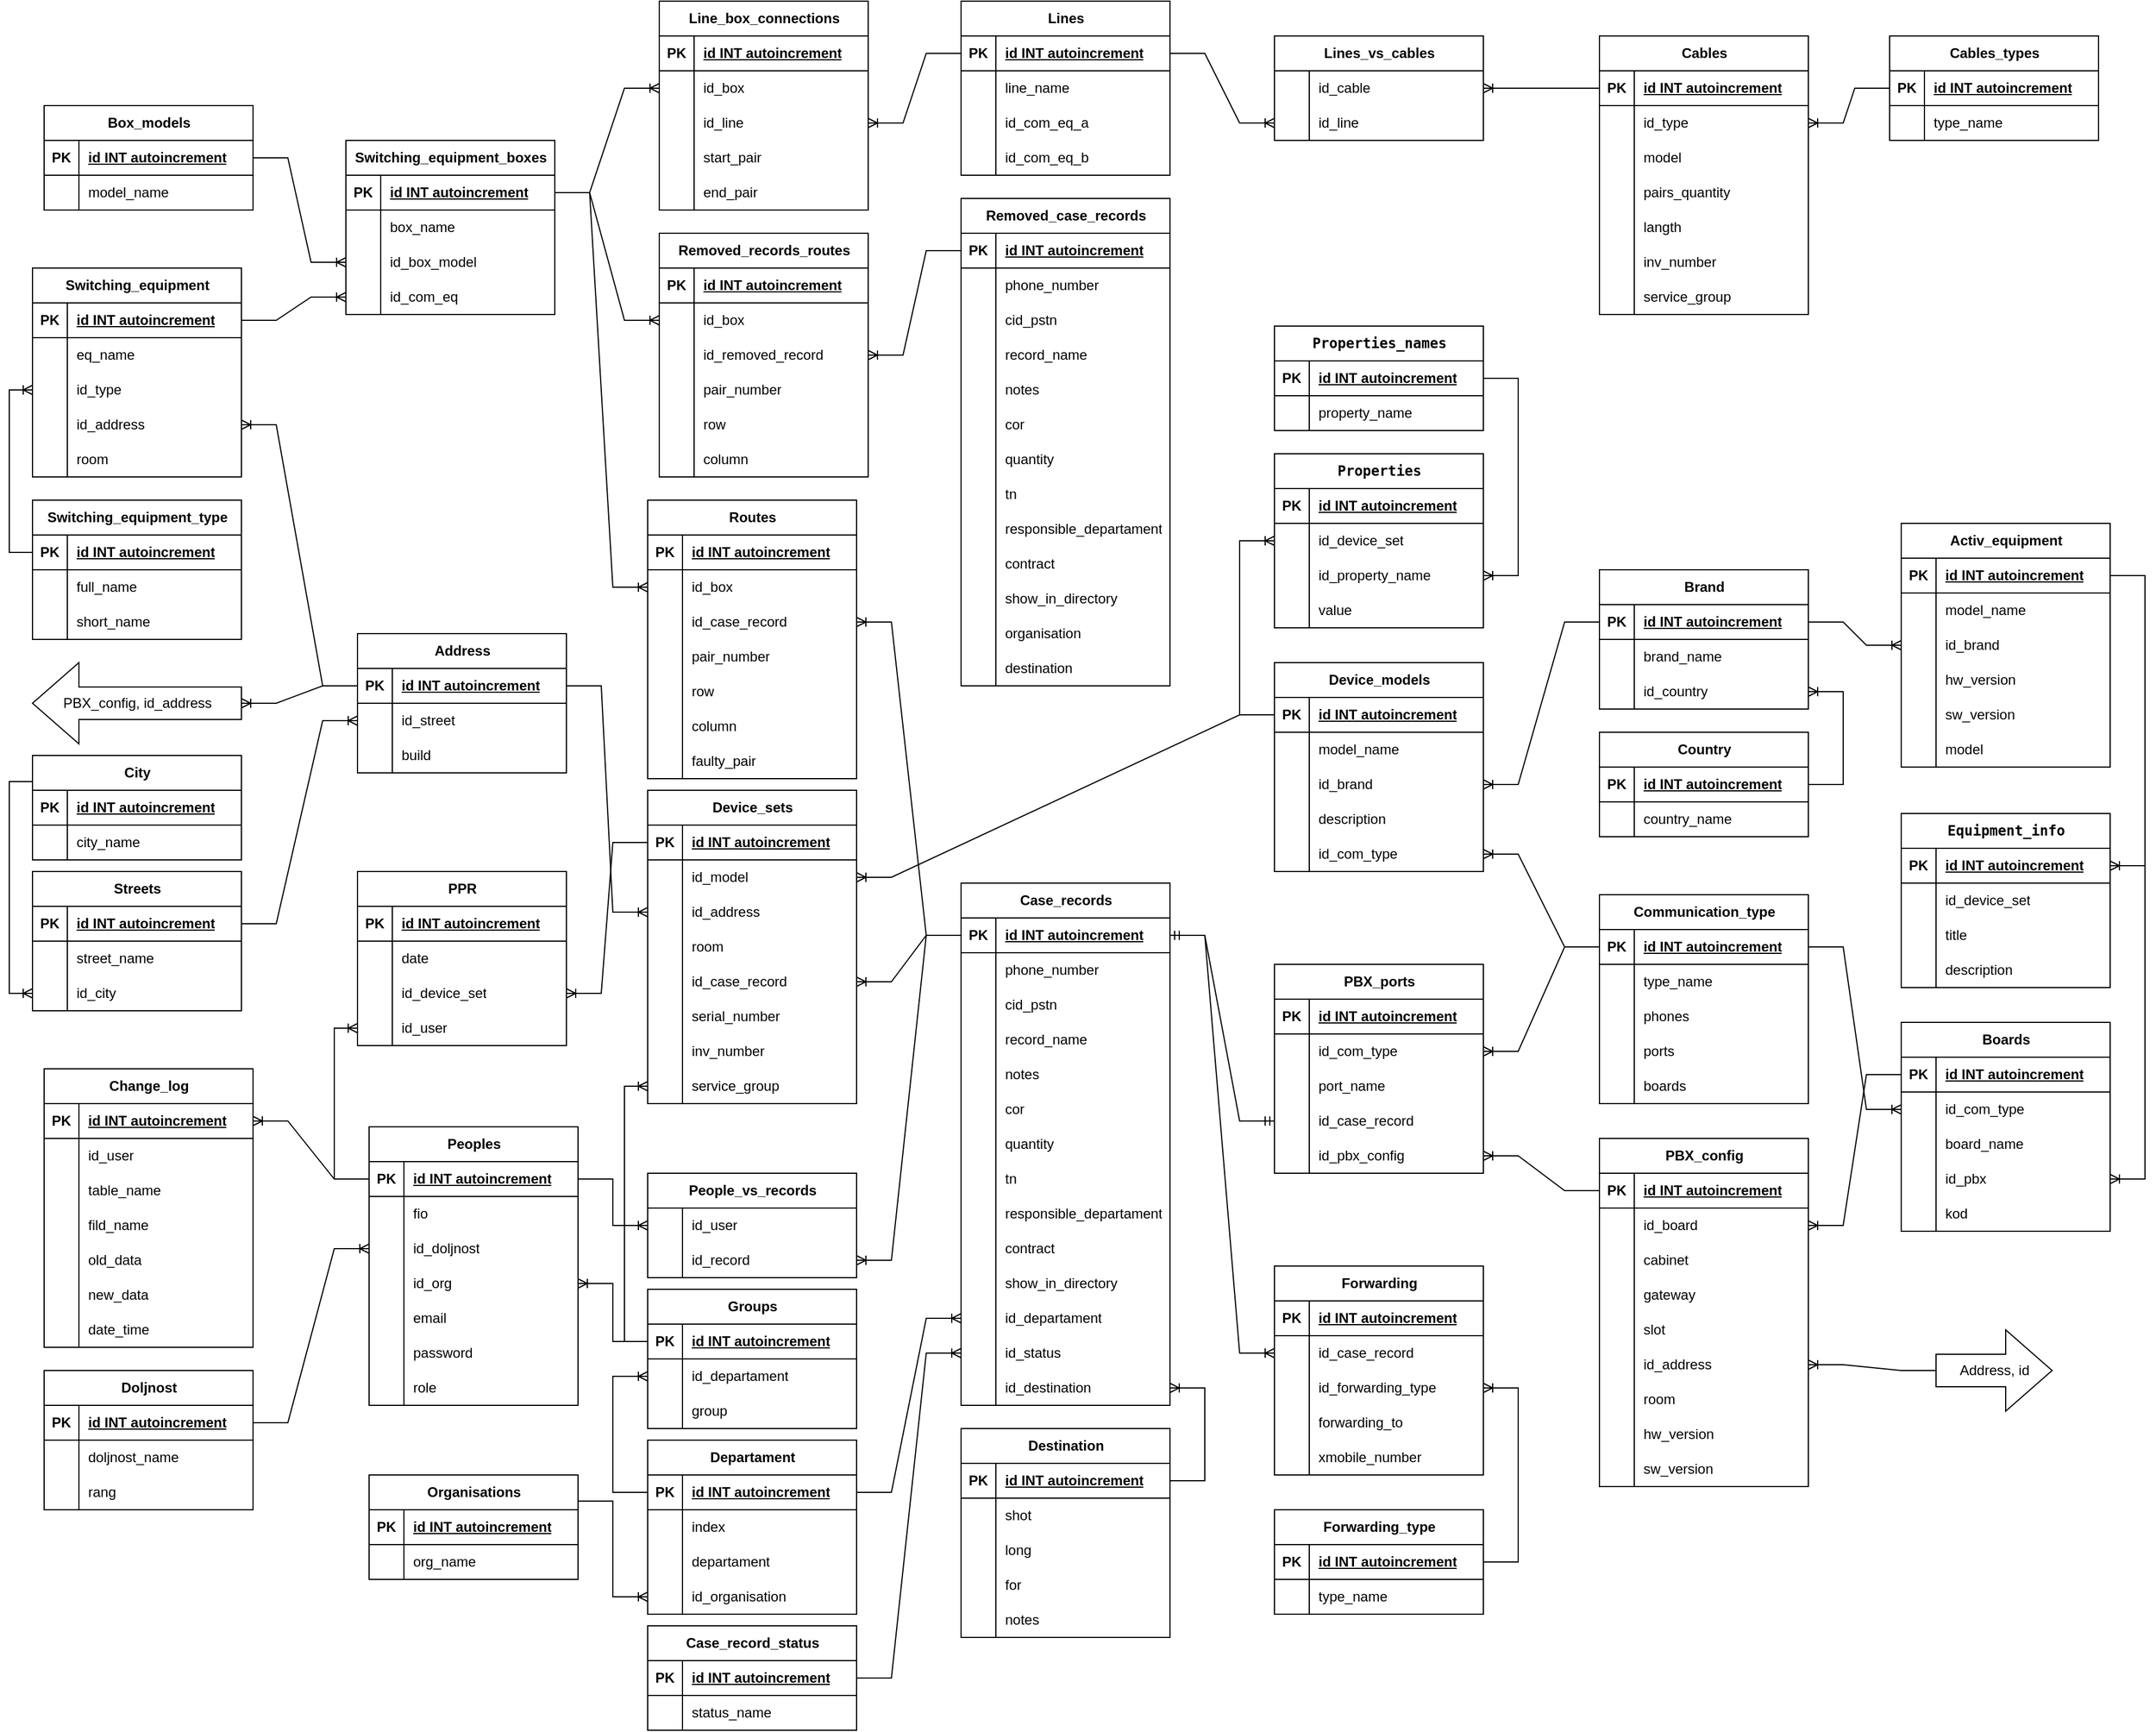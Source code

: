 <mxfile version="21.2.3" type="github">
  <diagram id="R2lEEEUBdFMjLlhIrx00" name="Page-1">
    <mxGraphModel dx="1434" dy="754" grid="1" gridSize="10" guides="1" tooltips="1" connect="1" arrows="1" fold="1" page="1" pageScale="1" pageWidth="850" pageHeight="1100" math="0" shadow="0" extFonts="Permanent Marker^https://fonts.googleapis.com/css?family=Permanent+Marker">
      <root>
        <mxCell id="0" />
        <mxCell id="1" parent="0" />
        <mxCell id="puKVOgpmOcFfmcc_N07d-1" value="Switching_equipment" style="shape=table;startSize=30;container=1;collapsible=1;childLayout=tableLayout;fixedRows=1;rowLines=0;fontStyle=1;align=center;resizeLast=1;html=1;" parent="1" vertex="1">
          <mxGeometry x="70" y="240" width="180" height="180" as="geometry" />
        </mxCell>
        <mxCell id="puKVOgpmOcFfmcc_N07d-2" value="" style="shape=tableRow;horizontal=0;startSize=0;swimlaneHead=0;swimlaneBody=0;fillColor=none;collapsible=0;dropTarget=0;points=[[0,0.5],[1,0.5]];portConstraint=eastwest;top=0;left=0;right=0;bottom=1;" parent="puKVOgpmOcFfmcc_N07d-1" vertex="1">
          <mxGeometry y="30" width="180" height="30" as="geometry" />
        </mxCell>
        <mxCell id="puKVOgpmOcFfmcc_N07d-3" value="PK" style="shape=partialRectangle;connectable=0;fillColor=none;top=0;left=0;bottom=0;right=0;fontStyle=1;overflow=hidden;whiteSpace=wrap;html=1;" parent="puKVOgpmOcFfmcc_N07d-2" vertex="1">
          <mxGeometry width="30" height="30" as="geometry">
            <mxRectangle width="30" height="30" as="alternateBounds" />
          </mxGeometry>
        </mxCell>
        <mxCell id="puKVOgpmOcFfmcc_N07d-4" value="id INT autoincrement" style="shape=partialRectangle;connectable=0;fillColor=none;top=0;left=0;bottom=0;right=0;align=left;spacingLeft=6;fontStyle=5;overflow=hidden;whiteSpace=wrap;html=1;" parent="puKVOgpmOcFfmcc_N07d-2" vertex="1">
          <mxGeometry x="30" width="150" height="30" as="geometry">
            <mxRectangle width="150" height="30" as="alternateBounds" />
          </mxGeometry>
        </mxCell>
        <mxCell id="puKVOgpmOcFfmcc_N07d-5" value="" style="shape=tableRow;horizontal=0;startSize=0;swimlaneHead=0;swimlaneBody=0;fillColor=none;collapsible=0;dropTarget=0;points=[[0,0.5],[1,0.5]];portConstraint=eastwest;top=0;left=0;right=0;bottom=0;" parent="puKVOgpmOcFfmcc_N07d-1" vertex="1">
          <mxGeometry y="60" width="180" height="30" as="geometry" />
        </mxCell>
        <mxCell id="puKVOgpmOcFfmcc_N07d-6" value="" style="shape=partialRectangle;connectable=0;fillColor=none;top=0;left=0;bottom=0;right=0;editable=1;overflow=hidden;whiteSpace=wrap;html=1;" parent="puKVOgpmOcFfmcc_N07d-5" vertex="1">
          <mxGeometry width="30" height="30" as="geometry">
            <mxRectangle width="30" height="30" as="alternateBounds" />
          </mxGeometry>
        </mxCell>
        <mxCell id="puKVOgpmOcFfmcc_N07d-7" value="eq_name" style="shape=partialRectangle;connectable=0;fillColor=none;top=0;left=0;bottom=0;right=0;align=left;spacingLeft=6;overflow=hidden;whiteSpace=wrap;html=1;" parent="puKVOgpmOcFfmcc_N07d-5" vertex="1">
          <mxGeometry x="30" width="150" height="30" as="geometry">
            <mxRectangle width="150" height="30" as="alternateBounds" />
          </mxGeometry>
        </mxCell>
        <mxCell id="puKVOgpmOcFfmcc_N07d-11" value="" style="shape=tableRow;horizontal=0;startSize=0;swimlaneHead=0;swimlaneBody=0;fillColor=none;collapsible=0;dropTarget=0;points=[[0,0.5],[1,0.5]];portConstraint=eastwest;top=0;left=0;right=0;bottom=0;" parent="puKVOgpmOcFfmcc_N07d-1" vertex="1">
          <mxGeometry y="90" width="180" height="30" as="geometry" />
        </mxCell>
        <mxCell id="puKVOgpmOcFfmcc_N07d-12" value="" style="shape=partialRectangle;connectable=0;fillColor=none;top=0;left=0;bottom=0;right=0;editable=1;overflow=hidden;whiteSpace=wrap;html=1;" parent="puKVOgpmOcFfmcc_N07d-11" vertex="1">
          <mxGeometry width="30" height="30" as="geometry">
            <mxRectangle width="30" height="30" as="alternateBounds" />
          </mxGeometry>
        </mxCell>
        <mxCell id="puKVOgpmOcFfmcc_N07d-13" value="id_type" style="shape=partialRectangle;connectable=0;fillColor=none;top=0;left=0;bottom=0;right=0;align=left;spacingLeft=6;overflow=hidden;whiteSpace=wrap;html=1;" parent="puKVOgpmOcFfmcc_N07d-11" vertex="1">
          <mxGeometry x="30" width="150" height="30" as="geometry">
            <mxRectangle width="150" height="30" as="alternateBounds" />
          </mxGeometry>
        </mxCell>
        <mxCell id="puKVOgpmOcFfmcc_N07d-8" value="" style="shape=tableRow;horizontal=0;startSize=0;swimlaneHead=0;swimlaneBody=0;fillColor=none;collapsible=0;dropTarget=0;points=[[0,0.5],[1,0.5]];portConstraint=eastwest;top=0;left=0;right=0;bottom=0;" parent="puKVOgpmOcFfmcc_N07d-1" vertex="1">
          <mxGeometry y="120" width="180" height="30" as="geometry" />
        </mxCell>
        <mxCell id="puKVOgpmOcFfmcc_N07d-9" value="" style="shape=partialRectangle;connectable=0;fillColor=none;top=0;left=0;bottom=0;right=0;editable=1;overflow=hidden;whiteSpace=wrap;html=1;" parent="puKVOgpmOcFfmcc_N07d-8" vertex="1">
          <mxGeometry width="30" height="30" as="geometry">
            <mxRectangle width="30" height="30" as="alternateBounds" />
          </mxGeometry>
        </mxCell>
        <mxCell id="puKVOgpmOcFfmcc_N07d-10" value="id_address" style="shape=partialRectangle;connectable=0;fillColor=none;top=0;left=0;bottom=0;right=0;align=left;spacingLeft=6;overflow=hidden;whiteSpace=wrap;html=1;" parent="puKVOgpmOcFfmcc_N07d-8" vertex="1">
          <mxGeometry x="30" width="150" height="30" as="geometry">
            <mxRectangle width="150" height="30" as="alternateBounds" />
          </mxGeometry>
        </mxCell>
        <mxCell id="puKVOgpmOcFfmcc_N07d-59" value="" style="shape=tableRow;horizontal=0;startSize=0;swimlaneHead=0;swimlaneBody=0;fillColor=none;collapsible=0;dropTarget=0;points=[[0,0.5],[1,0.5]];portConstraint=eastwest;top=0;left=0;right=0;bottom=0;" parent="puKVOgpmOcFfmcc_N07d-1" vertex="1">
          <mxGeometry y="150" width="180" height="30" as="geometry" />
        </mxCell>
        <mxCell id="puKVOgpmOcFfmcc_N07d-60" value="" style="shape=partialRectangle;connectable=0;fillColor=none;top=0;left=0;bottom=0;right=0;editable=1;overflow=hidden;whiteSpace=wrap;html=1;" parent="puKVOgpmOcFfmcc_N07d-59" vertex="1">
          <mxGeometry width="30" height="30" as="geometry">
            <mxRectangle width="30" height="30" as="alternateBounds" />
          </mxGeometry>
        </mxCell>
        <mxCell id="puKVOgpmOcFfmcc_N07d-61" value="room" style="shape=partialRectangle;connectable=0;fillColor=none;top=0;left=0;bottom=0;right=0;align=left;spacingLeft=6;overflow=hidden;whiteSpace=wrap;html=1;" parent="puKVOgpmOcFfmcc_N07d-59" vertex="1">
          <mxGeometry x="30" width="150" height="30" as="geometry">
            <mxRectangle width="150" height="30" as="alternateBounds" />
          </mxGeometry>
        </mxCell>
        <mxCell id="puKVOgpmOcFfmcc_N07d-14" value="Switching_equipment_boxes" style="shape=table;startSize=30;container=1;collapsible=1;childLayout=tableLayout;fixedRows=1;rowLines=0;fontStyle=1;align=center;resizeLast=1;html=1;" parent="1" vertex="1">
          <mxGeometry x="340" y="130" width="180" height="150" as="geometry" />
        </mxCell>
        <mxCell id="puKVOgpmOcFfmcc_N07d-15" value="" style="shape=tableRow;horizontal=0;startSize=0;swimlaneHead=0;swimlaneBody=0;fillColor=none;collapsible=0;dropTarget=0;points=[[0,0.5],[1,0.5]];portConstraint=eastwest;top=0;left=0;right=0;bottom=1;" parent="puKVOgpmOcFfmcc_N07d-14" vertex="1">
          <mxGeometry y="30" width="180" height="30" as="geometry" />
        </mxCell>
        <mxCell id="puKVOgpmOcFfmcc_N07d-16" value="PK" style="shape=partialRectangle;connectable=0;fillColor=none;top=0;left=0;bottom=0;right=0;fontStyle=1;overflow=hidden;whiteSpace=wrap;html=1;" parent="puKVOgpmOcFfmcc_N07d-15" vertex="1">
          <mxGeometry width="30" height="30" as="geometry">
            <mxRectangle width="30" height="30" as="alternateBounds" />
          </mxGeometry>
        </mxCell>
        <mxCell id="puKVOgpmOcFfmcc_N07d-17" value="id INT autoincrement" style="shape=partialRectangle;connectable=0;fillColor=none;top=0;left=0;bottom=0;right=0;align=left;spacingLeft=6;fontStyle=5;overflow=hidden;whiteSpace=wrap;html=1;" parent="puKVOgpmOcFfmcc_N07d-15" vertex="1">
          <mxGeometry x="30" width="150" height="30" as="geometry">
            <mxRectangle width="150" height="30" as="alternateBounds" />
          </mxGeometry>
        </mxCell>
        <mxCell id="puKVOgpmOcFfmcc_N07d-18" value="" style="shape=tableRow;horizontal=0;startSize=0;swimlaneHead=0;swimlaneBody=0;fillColor=none;collapsible=0;dropTarget=0;points=[[0,0.5],[1,0.5]];portConstraint=eastwest;top=0;left=0;right=0;bottom=0;" parent="puKVOgpmOcFfmcc_N07d-14" vertex="1">
          <mxGeometry y="60" width="180" height="30" as="geometry" />
        </mxCell>
        <mxCell id="puKVOgpmOcFfmcc_N07d-19" value="" style="shape=partialRectangle;connectable=0;fillColor=none;top=0;left=0;bottom=0;right=0;editable=1;overflow=hidden;whiteSpace=wrap;html=1;" parent="puKVOgpmOcFfmcc_N07d-18" vertex="1">
          <mxGeometry width="30" height="30" as="geometry">
            <mxRectangle width="30" height="30" as="alternateBounds" />
          </mxGeometry>
        </mxCell>
        <mxCell id="puKVOgpmOcFfmcc_N07d-20" value="box_name" style="shape=partialRectangle;connectable=0;fillColor=none;top=0;left=0;bottom=0;right=0;align=left;spacingLeft=6;overflow=hidden;whiteSpace=wrap;html=1;" parent="puKVOgpmOcFfmcc_N07d-18" vertex="1">
          <mxGeometry x="30" width="150" height="30" as="geometry">
            <mxRectangle width="150" height="30" as="alternateBounds" />
          </mxGeometry>
        </mxCell>
        <mxCell id="puKVOgpmOcFfmcc_N07d-21" value="" style="shape=tableRow;horizontal=0;startSize=0;swimlaneHead=0;swimlaneBody=0;fillColor=none;collapsible=0;dropTarget=0;points=[[0,0.5],[1,0.5]];portConstraint=eastwest;top=0;left=0;right=0;bottom=0;" parent="puKVOgpmOcFfmcc_N07d-14" vertex="1">
          <mxGeometry y="90" width="180" height="30" as="geometry" />
        </mxCell>
        <mxCell id="puKVOgpmOcFfmcc_N07d-22" value="" style="shape=partialRectangle;connectable=0;fillColor=none;top=0;left=0;bottom=0;right=0;editable=1;overflow=hidden;whiteSpace=wrap;html=1;" parent="puKVOgpmOcFfmcc_N07d-21" vertex="1">
          <mxGeometry width="30" height="30" as="geometry">
            <mxRectangle width="30" height="30" as="alternateBounds" />
          </mxGeometry>
        </mxCell>
        <mxCell id="puKVOgpmOcFfmcc_N07d-23" value="id_box_model" style="shape=partialRectangle;connectable=0;fillColor=none;top=0;left=0;bottom=0;right=0;align=left;spacingLeft=6;overflow=hidden;whiteSpace=wrap;html=1;" parent="puKVOgpmOcFfmcc_N07d-21" vertex="1">
          <mxGeometry x="30" width="150" height="30" as="geometry">
            <mxRectangle width="150" height="30" as="alternateBounds" />
          </mxGeometry>
        </mxCell>
        <mxCell id="puKVOgpmOcFfmcc_N07d-24" value="" style="shape=tableRow;horizontal=0;startSize=0;swimlaneHead=0;swimlaneBody=0;fillColor=none;collapsible=0;dropTarget=0;points=[[0,0.5],[1,0.5]];portConstraint=eastwest;top=0;left=0;right=0;bottom=0;" parent="puKVOgpmOcFfmcc_N07d-14" vertex="1">
          <mxGeometry y="120" width="180" height="30" as="geometry" />
        </mxCell>
        <mxCell id="puKVOgpmOcFfmcc_N07d-25" value="" style="shape=partialRectangle;connectable=0;fillColor=none;top=0;left=0;bottom=0;right=0;editable=1;overflow=hidden;whiteSpace=wrap;html=1;" parent="puKVOgpmOcFfmcc_N07d-24" vertex="1">
          <mxGeometry width="30" height="30" as="geometry">
            <mxRectangle width="30" height="30" as="alternateBounds" />
          </mxGeometry>
        </mxCell>
        <mxCell id="puKVOgpmOcFfmcc_N07d-26" value="&lt;div&gt;id_com_eq&lt;/div&gt;" style="shape=partialRectangle;connectable=0;fillColor=none;top=0;left=0;bottom=0;right=0;align=left;spacingLeft=6;overflow=hidden;whiteSpace=wrap;html=1;" parent="puKVOgpmOcFfmcc_N07d-24" vertex="1">
          <mxGeometry x="30" width="150" height="30" as="geometry">
            <mxRectangle width="150" height="30" as="alternateBounds" />
          </mxGeometry>
        </mxCell>
        <mxCell id="puKVOgpmOcFfmcc_N07d-28" value="" style="edgeStyle=entityRelationEdgeStyle;fontSize=12;html=1;endArrow=ERoneToMany;rounded=0;exitX=1;exitY=0.5;exitDx=0;exitDy=0;entryX=0;entryY=0.5;entryDx=0;entryDy=0;" parent="1" source="puKVOgpmOcFfmcc_N07d-2" target="puKVOgpmOcFfmcc_N07d-24" edge="1">
          <mxGeometry width="100" height="100" relative="1" as="geometry">
            <mxPoint x="350" y="410" as="sourcePoint" />
            <mxPoint x="450" y="310" as="targetPoint" />
          </mxGeometry>
        </mxCell>
        <mxCell id="puKVOgpmOcFfmcc_N07d-29" value="Switching_equipment_type" style="shape=table;startSize=30;container=1;collapsible=1;childLayout=tableLayout;fixedRows=1;rowLines=0;fontStyle=1;align=center;resizeLast=1;html=1;" parent="1" vertex="1">
          <mxGeometry x="70" y="440" width="180" height="120" as="geometry" />
        </mxCell>
        <mxCell id="puKVOgpmOcFfmcc_N07d-30" value="" style="shape=tableRow;horizontal=0;startSize=0;swimlaneHead=0;swimlaneBody=0;fillColor=none;collapsible=0;dropTarget=0;points=[[0,0.5],[1,0.5]];portConstraint=eastwest;top=0;left=0;right=0;bottom=1;" parent="puKVOgpmOcFfmcc_N07d-29" vertex="1">
          <mxGeometry y="30" width="180" height="30" as="geometry" />
        </mxCell>
        <mxCell id="puKVOgpmOcFfmcc_N07d-31" value="PK" style="shape=partialRectangle;connectable=0;fillColor=none;top=0;left=0;bottom=0;right=0;fontStyle=1;overflow=hidden;whiteSpace=wrap;html=1;" parent="puKVOgpmOcFfmcc_N07d-30" vertex="1">
          <mxGeometry width="30" height="30" as="geometry">
            <mxRectangle width="30" height="30" as="alternateBounds" />
          </mxGeometry>
        </mxCell>
        <mxCell id="puKVOgpmOcFfmcc_N07d-32" value="id INT autoincrement" style="shape=partialRectangle;connectable=0;fillColor=none;top=0;left=0;bottom=0;right=0;align=left;spacingLeft=6;fontStyle=5;overflow=hidden;whiteSpace=wrap;html=1;" parent="puKVOgpmOcFfmcc_N07d-30" vertex="1">
          <mxGeometry x="30" width="150" height="30" as="geometry">
            <mxRectangle width="150" height="30" as="alternateBounds" />
          </mxGeometry>
        </mxCell>
        <mxCell id="puKVOgpmOcFfmcc_N07d-33" value="" style="shape=tableRow;horizontal=0;startSize=0;swimlaneHead=0;swimlaneBody=0;fillColor=none;collapsible=0;dropTarget=0;points=[[0,0.5],[1,0.5]];portConstraint=eastwest;top=0;left=0;right=0;bottom=0;" parent="puKVOgpmOcFfmcc_N07d-29" vertex="1">
          <mxGeometry y="60" width="180" height="30" as="geometry" />
        </mxCell>
        <mxCell id="puKVOgpmOcFfmcc_N07d-34" value="" style="shape=partialRectangle;connectable=0;fillColor=none;top=0;left=0;bottom=0;right=0;editable=1;overflow=hidden;whiteSpace=wrap;html=1;" parent="puKVOgpmOcFfmcc_N07d-33" vertex="1">
          <mxGeometry width="30" height="30" as="geometry">
            <mxRectangle width="30" height="30" as="alternateBounds" />
          </mxGeometry>
        </mxCell>
        <mxCell id="puKVOgpmOcFfmcc_N07d-35" value="full_name" style="shape=partialRectangle;connectable=0;fillColor=none;top=0;left=0;bottom=0;right=0;align=left;spacingLeft=6;overflow=hidden;whiteSpace=wrap;html=1;" parent="puKVOgpmOcFfmcc_N07d-33" vertex="1">
          <mxGeometry x="30" width="150" height="30" as="geometry">
            <mxRectangle width="150" height="30" as="alternateBounds" />
          </mxGeometry>
        </mxCell>
        <mxCell id="puKVOgpmOcFfmcc_N07d-36" value="" style="shape=tableRow;horizontal=0;startSize=0;swimlaneHead=0;swimlaneBody=0;fillColor=none;collapsible=0;dropTarget=0;points=[[0,0.5],[1,0.5]];portConstraint=eastwest;top=0;left=0;right=0;bottom=0;" parent="puKVOgpmOcFfmcc_N07d-29" vertex="1">
          <mxGeometry y="90" width="180" height="30" as="geometry" />
        </mxCell>
        <mxCell id="puKVOgpmOcFfmcc_N07d-37" value="" style="shape=partialRectangle;connectable=0;fillColor=none;top=0;left=0;bottom=0;right=0;editable=1;overflow=hidden;whiteSpace=wrap;html=1;" parent="puKVOgpmOcFfmcc_N07d-36" vertex="1">
          <mxGeometry width="30" height="30" as="geometry">
            <mxRectangle width="30" height="30" as="alternateBounds" />
          </mxGeometry>
        </mxCell>
        <mxCell id="puKVOgpmOcFfmcc_N07d-38" value="short_name" style="shape=partialRectangle;connectable=0;fillColor=none;top=0;left=0;bottom=0;right=0;align=left;spacingLeft=6;overflow=hidden;whiteSpace=wrap;html=1;" parent="puKVOgpmOcFfmcc_N07d-36" vertex="1">
          <mxGeometry x="30" width="150" height="30" as="geometry">
            <mxRectangle width="150" height="30" as="alternateBounds" />
          </mxGeometry>
        </mxCell>
        <mxCell id="puKVOgpmOcFfmcc_N07d-43" value="" style="edgeStyle=elbowEdgeStyle;fontSize=12;html=1;endArrow=ERoneToMany;rounded=0;exitX=0;exitY=0.5;exitDx=0;exitDy=0;entryX=0;entryY=0.5;entryDx=0;entryDy=0;" parent="1" source="puKVOgpmOcFfmcc_N07d-30" target="puKVOgpmOcFfmcc_N07d-11" edge="1">
          <mxGeometry width="100" height="100" relative="1" as="geometry">
            <mxPoint x="350" y="410" as="sourcePoint" />
            <mxPoint x="450" y="310" as="targetPoint" />
            <Array as="points">
              <mxPoint x="50" y="290" />
            </Array>
          </mxGeometry>
        </mxCell>
        <mxCell id="puKVOgpmOcFfmcc_N07d-44" value="Address" style="shape=table;startSize=30;container=1;collapsible=1;childLayout=tableLayout;fixedRows=1;rowLines=0;fontStyle=1;align=center;resizeLast=1;html=1;" parent="1" vertex="1">
          <mxGeometry x="350" y="555" width="180" height="120" as="geometry" />
        </mxCell>
        <mxCell id="puKVOgpmOcFfmcc_N07d-45" value="" style="shape=tableRow;horizontal=0;startSize=0;swimlaneHead=0;swimlaneBody=0;fillColor=none;collapsible=0;dropTarget=0;points=[[0,0.5],[1,0.5]];portConstraint=eastwest;top=0;left=0;right=0;bottom=1;" parent="puKVOgpmOcFfmcc_N07d-44" vertex="1">
          <mxGeometry y="30" width="180" height="30" as="geometry" />
        </mxCell>
        <mxCell id="puKVOgpmOcFfmcc_N07d-46" value="PK" style="shape=partialRectangle;connectable=0;fillColor=none;top=0;left=0;bottom=0;right=0;fontStyle=1;overflow=hidden;whiteSpace=wrap;html=1;" parent="puKVOgpmOcFfmcc_N07d-45" vertex="1">
          <mxGeometry width="30" height="30" as="geometry">
            <mxRectangle width="30" height="30" as="alternateBounds" />
          </mxGeometry>
        </mxCell>
        <mxCell id="puKVOgpmOcFfmcc_N07d-47" value="id INT autoincrement" style="shape=partialRectangle;connectable=0;fillColor=none;top=0;left=0;bottom=0;right=0;align=left;spacingLeft=6;fontStyle=5;overflow=hidden;whiteSpace=wrap;html=1;" parent="puKVOgpmOcFfmcc_N07d-45" vertex="1">
          <mxGeometry x="30" width="150" height="30" as="geometry">
            <mxRectangle width="150" height="30" as="alternateBounds" />
          </mxGeometry>
        </mxCell>
        <mxCell id="SvOcs4PqwcfSw3C-9wNp-5" value="" style="shape=tableRow;horizontal=0;startSize=0;swimlaneHead=0;swimlaneBody=0;fillColor=none;collapsible=0;dropTarget=0;points=[[0,0.5],[1,0.5]];portConstraint=eastwest;top=0;left=0;right=0;bottom=0;" parent="puKVOgpmOcFfmcc_N07d-44" vertex="1">
          <mxGeometry y="60" width="180" height="30" as="geometry" />
        </mxCell>
        <mxCell id="SvOcs4PqwcfSw3C-9wNp-6" value="" style="shape=partialRectangle;connectable=0;fillColor=none;top=0;left=0;bottom=0;right=0;editable=1;overflow=hidden;whiteSpace=wrap;html=1;" parent="SvOcs4PqwcfSw3C-9wNp-5" vertex="1">
          <mxGeometry width="30" height="30" as="geometry">
            <mxRectangle width="30" height="30" as="alternateBounds" />
          </mxGeometry>
        </mxCell>
        <mxCell id="SvOcs4PqwcfSw3C-9wNp-7" value="id_street" style="shape=partialRectangle;connectable=0;fillColor=none;top=0;left=0;bottom=0;right=0;align=left;spacingLeft=6;overflow=hidden;whiteSpace=wrap;html=1;" parent="SvOcs4PqwcfSw3C-9wNp-5" vertex="1">
          <mxGeometry x="30" width="150" height="30" as="geometry">
            <mxRectangle width="150" height="30" as="alternateBounds" />
          </mxGeometry>
        </mxCell>
        <mxCell id="puKVOgpmOcFfmcc_N07d-51" value="" style="shape=tableRow;horizontal=0;startSize=0;swimlaneHead=0;swimlaneBody=0;fillColor=none;collapsible=0;dropTarget=0;points=[[0,0.5],[1,0.5]];portConstraint=eastwest;top=0;left=0;right=0;bottom=0;" parent="puKVOgpmOcFfmcc_N07d-44" vertex="1">
          <mxGeometry y="90" width="180" height="30" as="geometry" />
        </mxCell>
        <mxCell id="puKVOgpmOcFfmcc_N07d-52" value="" style="shape=partialRectangle;connectable=0;fillColor=none;top=0;left=0;bottom=0;right=0;editable=1;overflow=hidden;whiteSpace=wrap;html=1;" parent="puKVOgpmOcFfmcc_N07d-51" vertex="1">
          <mxGeometry width="30" height="30" as="geometry">
            <mxRectangle width="30" height="30" as="alternateBounds" />
          </mxGeometry>
        </mxCell>
        <mxCell id="puKVOgpmOcFfmcc_N07d-53" value="build" style="shape=partialRectangle;connectable=0;fillColor=none;top=0;left=0;bottom=0;right=0;align=left;spacingLeft=6;overflow=hidden;whiteSpace=wrap;html=1;" parent="puKVOgpmOcFfmcc_N07d-51" vertex="1">
          <mxGeometry x="30" width="150" height="30" as="geometry">
            <mxRectangle width="150" height="30" as="alternateBounds" />
          </mxGeometry>
        </mxCell>
        <mxCell id="puKVOgpmOcFfmcc_N07d-58" value="" style="edgeStyle=entityRelationEdgeStyle;fontSize=12;html=1;endArrow=ERoneToMany;rounded=0;exitX=0;exitY=0.5;exitDx=0;exitDy=0;entryX=1;entryY=0.5;entryDx=0;entryDy=0;" parent="1" source="puKVOgpmOcFfmcc_N07d-45" target="puKVOgpmOcFfmcc_N07d-8" edge="1">
          <mxGeometry width="100" height="100" relative="1" as="geometry">
            <mxPoint x="350" y="410" as="sourcePoint" />
            <mxPoint x="450" y="310" as="targetPoint" />
          </mxGeometry>
        </mxCell>
        <mxCell id="puKVOgpmOcFfmcc_N07d-62" value="Line_box_connections" style="shape=table;startSize=30;container=1;collapsible=1;childLayout=tableLayout;fixedRows=1;rowLines=0;fontStyle=1;align=center;resizeLast=1;html=1;" parent="1" vertex="1">
          <mxGeometry x="610" y="10" width="180" height="180" as="geometry" />
        </mxCell>
        <mxCell id="puKVOgpmOcFfmcc_N07d-63" value="" style="shape=tableRow;horizontal=0;startSize=0;swimlaneHead=0;swimlaneBody=0;fillColor=none;collapsible=0;dropTarget=0;points=[[0,0.5],[1,0.5]];portConstraint=eastwest;top=0;left=0;right=0;bottom=1;" parent="puKVOgpmOcFfmcc_N07d-62" vertex="1">
          <mxGeometry y="30" width="180" height="30" as="geometry" />
        </mxCell>
        <mxCell id="puKVOgpmOcFfmcc_N07d-64" value="PK" style="shape=partialRectangle;connectable=0;fillColor=none;top=0;left=0;bottom=0;right=0;fontStyle=1;overflow=hidden;whiteSpace=wrap;html=1;" parent="puKVOgpmOcFfmcc_N07d-63" vertex="1">
          <mxGeometry width="30" height="30" as="geometry">
            <mxRectangle width="30" height="30" as="alternateBounds" />
          </mxGeometry>
        </mxCell>
        <mxCell id="puKVOgpmOcFfmcc_N07d-65" value="id INT autoincrement" style="shape=partialRectangle;connectable=0;fillColor=none;top=0;left=0;bottom=0;right=0;align=left;spacingLeft=6;fontStyle=5;overflow=hidden;whiteSpace=wrap;html=1;" parent="puKVOgpmOcFfmcc_N07d-63" vertex="1">
          <mxGeometry x="30" width="150" height="30" as="geometry">
            <mxRectangle width="150" height="30" as="alternateBounds" />
          </mxGeometry>
        </mxCell>
        <mxCell id="puKVOgpmOcFfmcc_N07d-66" value="" style="shape=tableRow;horizontal=0;startSize=0;swimlaneHead=0;swimlaneBody=0;fillColor=none;collapsible=0;dropTarget=0;points=[[0,0.5],[1,0.5]];portConstraint=eastwest;top=0;left=0;right=0;bottom=0;" parent="puKVOgpmOcFfmcc_N07d-62" vertex="1">
          <mxGeometry y="60" width="180" height="30" as="geometry" />
        </mxCell>
        <mxCell id="puKVOgpmOcFfmcc_N07d-67" value="" style="shape=partialRectangle;connectable=0;fillColor=none;top=0;left=0;bottom=0;right=0;editable=1;overflow=hidden;whiteSpace=wrap;html=1;" parent="puKVOgpmOcFfmcc_N07d-66" vertex="1">
          <mxGeometry width="30" height="30" as="geometry">
            <mxRectangle width="30" height="30" as="alternateBounds" />
          </mxGeometry>
        </mxCell>
        <mxCell id="puKVOgpmOcFfmcc_N07d-68" value="id_box" style="shape=partialRectangle;connectable=0;fillColor=none;top=0;left=0;bottom=0;right=0;align=left;spacingLeft=6;overflow=hidden;whiteSpace=wrap;html=1;" parent="puKVOgpmOcFfmcc_N07d-66" vertex="1">
          <mxGeometry x="30" width="150" height="30" as="geometry">
            <mxRectangle width="150" height="30" as="alternateBounds" />
          </mxGeometry>
        </mxCell>
        <mxCell id="puKVOgpmOcFfmcc_N07d-69" value="" style="shape=tableRow;horizontal=0;startSize=0;swimlaneHead=0;swimlaneBody=0;fillColor=none;collapsible=0;dropTarget=0;points=[[0,0.5],[1,0.5]];portConstraint=eastwest;top=0;left=0;right=0;bottom=0;" parent="puKVOgpmOcFfmcc_N07d-62" vertex="1">
          <mxGeometry y="90" width="180" height="30" as="geometry" />
        </mxCell>
        <mxCell id="puKVOgpmOcFfmcc_N07d-70" value="" style="shape=partialRectangle;connectable=0;fillColor=none;top=0;left=0;bottom=0;right=0;editable=1;overflow=hidden;whiteSpace=wrap;html=1;" parent="puKVOgpmOcFfmcc_N07d-69" vertex="1">
          <mxGeometry width="30" height="30" as="geometry">
            <mxRectangle width="30" height="30" as="alternateBounds" />
          </mxGeometry>
        </mxCell>
        <mxCell id="puKVOgpmOcFfmcc_N07d-71" value="&lt;div&gt;id_line&lt;/div&gt;" style="shape=partialRectangle;connectable=0;fillColor=none;top=0;left=0;bottom=0;right=0;align=left;spacingLeft=6;overflow=hidden;whiteSpace=wrap;html=1;" parent="puKVOgpmOcFfmcc_N07d-69" vertex="1">
          <mxGeometry x="30" width="150" height="30" as="geometry">
            <mxRectangle width="150" height="30" as="alternateBounds" />
          </mxGeometry>
        </mxCell>
        <mxCell id="puKVOgpmOcFfmcc_N07d-72" value="" style="shape=tableRow;horizontal=0;startSize=0;swimlaneHead=0;swimlaneBody=0;fillColor=none;collapsible=0;dropTarget=0;points=[[0,0.5],[1,0.5]];portConstraint=eastwest;top=0;left=0;right=0;bottom=0;" parent="puKVOgpmOcFfmcc_N07d-62" vertex="1">
          <mxGeometry y="120" width="180" height="30" as="geometry" />
        </mxCell>
        <mxCell id="puKVOgpmOcFfmcc_N07d-73" value="" style="shape=partialRectangle;connectable=0;fillColor=none;top=0;left=0;bottom=0;right=0;editable=1;overflow=hidden;whiteSpace=wrap;html=1;" parent="puKVOgpmOcFfmcc_N07d-72" vertex="1">
          <mxGeometry width="30" height="30" as="geometry">
            <mxRectangle width="30" height="30" as="alternateBounds" />
          </mxGeometry>
        </mxCell>
        <mxCell id="puKVOgpmOcFfmcc_N07d-74" value="start_pair" style="shape=partialRectangle;connectable=0;fillColor=none;top=0;left=0;bottom=0;right=0;align=left;spacingLeft=6;overflow=hidden;whiteSpace=wrap;html=1;" parent="puKVOgpmOcFfmcc_N07d-72" vertex="1">
          <mxGeometry x="30" width="150" height="30" as="geometry">
            <mxRectangle width="150" height="30" as="alternateBounds" />
          </mxGeometry>
        </mxCell>
        <mxCell id="puKVOgpmOcFfmcc_N07d-79" value="" style="shape=tableRow;horizontal=0;startSize=0;swimlaneHead=0;swimlaneBody=0;fillColor=none;collapsible=0;dropTarget=0;points=[[0,0.5],[1,0.5]];portConstraint=eastwest;top=0;left=0;right=0;bottom=0;" parent="puKVOgpmOcFfmcc_N07d-62" vertex="1">
          <mxGeometry y="150" width="180" height="30" as="geometry" />
        </mxCell>
        <mxCell id="puKVOgpmOcFfmcc_N07d-80" value="" style="shape=partialRectangle;connectable=0;fillColor=none;top=0;left=0;bottom=0;right=0;editable=1;overflow=hidden;whiteSpace=wrap;html=1;" parent="puKVOgpmOcFfmcc_N07d-79" vertex="1">
          <mxGeometry width="30" height="30" as="geometry">
            <mxRectangle width="30" height="30" as="alternateBounds" />
          </mxGeometry>
        </mxCell>
        <mxCell id="puKVOgpmOcFfmcc_N07d-81" value="end_pair" style="shape=partialRectangle;connectable=0;fillColor=none;top=0;left=0;bottom=0;right=0;align=left;spacingLeft=6;overflow=hidden;whiteSpace=wrap;html=1;" parent="puKVOgpmOcFfmcc_N07d-79" vertex="1">
          <mxGeometry x="30" width="150" height="30" as="geometry">
            <mxRectangle width="150" height="30" as="alternateBounds" />
          </mxGeometry>
        </mxCell>
        <mxCell id="puKVOgpmOcFfmcc_N07d-76" value="" style="shape=tableRow;horizontal=0;startSize=0;swimlaneHead=0;swimlaneBody=0;fillColor=none;collapsible=0;dropTarget=0;points=[[0,0.5],[1,0.5]];portConstraint=eastwest;top=0;left=0;right=0;bottom=0;" parent="1" vertex="1">
          <mxGeometry x="610" y="150" width="180" height="30" as="geometry" />
        </mxCell>
        <mxCell id="puKVOgpmOcFfmcc_N07d-77" value="" style="shape=partialRectangle;connectable=0;fillColor=none;top=0;left=0;bottom=0;right=0;editable=1;overflow=hidden;whiteSpace=wrap;html=1;" parent="puKVOgpmOcFfmcc_N07d-76" vertex="1">
          <mxGeometry width="30" height="30" as="geometry">
            <mxRectangle width="30" height="30" as="alternateBounds" />
          </mxGeometry>
        </mxCell>
        <mxCell id="puKVOgpmOcFfmcc_N07d-82" value="" style="edgeStyle=entityRelationEdgeStyle;fontSize=12;html=1;endArrow=ERoneToMany;rounded=0;exitX=1;exitY=0.5;exitDx=0;exitDy=0;entryX=0;entryY=0.5;entryDx=0;entryDy=0;" parent="1" source="puKVOgpmOcFfmcc_N07d-15" target="puKVOgpmOcFfmcc_N07d-66" edge="1">
          <mxGeometry width="100" height="100" relative="1" as="geometry">
            <mxPoint x="350" y="410" as="sourcePoint" />
            <mxPoint x="450" y="310" as="targetPoint" />
          </mxGeometry>
        </mxCell>
        <mxCell id="puKVOgpmOcFfmcc_N07d-90" value="Lines" style="shape=table;startSize=30;container=1;collapsible=1;childLayout=tableLayout;fixedRows=1;rowLines=0;fontStyle=1;align=center;resizeLast=1;html=1;" parent="1" vertex="1">
          <mxGeometry x="870" y="10" width="180" height="150" as="geometry" />
        </mxCell>
        <mxCell id="puKVOgpmOcFfmcc_N07d-91" value="" style="shape=tableRow;horizontal=0;startSize=0;swimlaneHead=0;swimlaneBody=0;fillColor=none;collapsible=0;dropTarget=0;points=[[0,0.5],[1,0.5]];portConstraint=eastwest;top=0;left=0;right=0;bottom=1;" parent="puKVOgpmOcFfmcc_N07d-90" vertex="1">
          <mxGeometry y="30" width="180" height="30" as="geometry" />
        </mxCell>
        <mxCell id="puKVOgpmOcFfmcc_N07d-92" value="PK" style="shape=partialRectangle;connectable=0;fillColor=none;top=0;left=0;bottom=0;right=0;fontStyle=1;overflow=hidden;whiteSpace=wrap;html=1;" parent="puKVOgpmOcFfmcc_N07d-91" vertex="1">
          <mxGeometry width="30" height="30" as="geometry">
            <mxRectangle width="30" height="30" as="alternateBounds" />
          </mxGeometry>
        </mxCell>
        <mxCell id="puKVOgpmOcFfmcc_N07d-93" value="id INT autoincrement" style="shape=partialRectangle;connectable=0;fillColor=none;top=0;left=0;bottom=0;right=0;align=left;spacingLeft=6;fontStyle=5;overflow=hidden;whiteSpace=wrap;html=1;" parent="puKVOgpmOcFfmcc_N07d-91" vertex="1">
          <mxGeometry x="30" width="150" height="30" as="geometry">
            <mxRectangle width="150" height="30" as="alternateBounds" />
          </mxGeometry>
        </mxCell>
        <mxCell id="puKVOgpmOcFfmcc_N07d-94" value="" style="shape=tableRow;horizontal=0;startSize=0;swimlaneHead=0;swimlaneBody=0;fillColor=none;collapsible=0;dropTarget=0;points=[[0,0.5],[1,0.5]];portConstraint=eastwest;top=0;left=0;right=0;bottom=0;" parent="puKVOgpmOcFfmcc_N07d-90" vertex="1">
          <mxGeometry y="60" width="180" height="30" as="geometry" />
        </mxCell>
        <mxCell id="puKVOgpmOcFfmcc_N07d-95" value="" style="shape=partialRectangle;connectable=0;fillColor=none;top=0;left=0;bottom=0;right=0;editable=1;overflow=hidden;whiteSpace=wrap;html=1;" parent="puKVOgpmOcFfmcc_N07d-94" vertex="1">
          <mxGeometry width="30" height="30" as="geometry">
            <mxRectangle width="30" height="30" as="alternateBounds" />
          </mxGeometry>
        </mxCell>
        <mxCell id="puKVOgpmOcFfmcc_N07d-96" value="line_name" style="shape=partialRectangle;connectable=0;fillColor=none;top=0;left=0;bottom=0;right=0;align=left;spacingLeft=6;overflow=hidden;whiteSpace=wrap;html=1;" parent="puKVOgpmOcFfmcc_N07d-94" vertex="1">
          <mxGeometry x="30" width="150" height="30" as="geometry">
            <mxRectangle width="150" height="30" as="alternateBounds" />
          </mxGeometry>
        </mxCell>
        <mxCell id="puKVOgpmOcFfmcc_N07d-97" value="" style="shape=tableRow;horizontal=0;startSize=0;swimlaneHead=0;swimlaneBody=0;fillColor=none;collapsible=0;dropTarget=0;points=[[0,0.5],[1,0.5]];portConstraint=eastwest;top=0;left=0;right=0;bottom=0;" parent="puKVOgpmOcFfmcc_N07d-90" vertex="1">
          <mxGeometry y="90" width="180" height="30" as="geometry" />
        </mxCell>
        <mxCell id="puKVOgpmOcFfmcc_N07d-98" value="" style="shape=partialRectangle;connectable=0;fillColor=none;top=0;left=0;bottom=0;right=0;editable=1;overflow=hidden;whiteSpace=wrap;html=1;" parent="puKVOgpmOcFfmcc_N07d-97" vertex="1">
          <mxGeometry width="30" height="30" as="geometry">
            <mxRectangle width="30" height="30" as="alternateBounds" />
          </mxGeometry>
        </mxCell>
        <mxCell id="puKVOgpmOcFfmcc_N07d-99" value="&lt;div&gt;id_com_eq_a&lt;/div&gt;" style="shape=partialRectangle;connectable=0;fillColor=none;top=0;left=0;bottom=0;right=0;align=left;spacingLeft=6;overflow=hidden;whiteSpace=wrap;html=1;" parent="puKVOgpmOcFfmcc_N07d-97" vertex="1">
          <mxGeometry x="30" width="150" height="30" as="geometry">
            <mxRectangle width="150" height="30" as="alternateBounds" />
          </mxGeometry>
        </mxCell>
        <mxCell id="puKVOgpmOcFfmcc_N07d-100" value="" style="shape=tableRow;horizontal=0;startSize=0;swimlaneHead=0;swimlaneBody=0;fillColor=none;collapsible=0;dropTarget=0;points=[[0,0.5],[1,0.5]];portConstraint=eastwest;top=0;left=0;right=0;bottom=0;" parent="puKVOgpmOcFfmcc_N07d-90" vertex="1">
          <mxGeometry y="120" width="180" height="30" as="geometry" />
        </mxCell>
        <mxCell id="puKVOgpmOcFfmcc_N07d-101" value="" style="shape=partialRectangle;connectable=0;fillColor=none;top=0;left=0;bottom=0;right=0;editable=1;overflow=hidden;whiteSpace=wrap;html=1;" parent="puKVOgpmOcFfmcc_N07d-100" vertex="1">
          <mxGeometry width="30" height="30" as="geometry">
            <mxRectangle width="30" height="30" as="alternateBounds" />
          </mxGeometry>
        </mxCell>
        <mxCell id="puKVOgpmOcFfmcc_N07d-102" value="id_com_eq_b" style="shape=partialRectangle;connectable=0;fillColor=none;top=0;left=0;bottom=0;right=0;align=left;spacingLeft=6;overflow=hidden;whiteSpace=wrap;html=1;" parent="puKVOgpmOcFfmcc_N07d-100" vertex="1">
          <mxGeometry x="30" width="150" height="30" as="geometry">
            <mxRectangle width="150" height="30" as="alternateBounds" />
          </mxGeometry>
        </mxCell>
        <mxCell id="puKVOgpmOcFfmcc_N07d-107" value="" style="edgeStyle=entityRelationEdgeStyle;fontSize=12;html=1;endArrow=ERoneToMany;rounded=0;exitX=0;exitY=0.5;exitDx=0;exitDy=0;entryX=1;entryY=0.5;entryDx=0;entryDy=0;" parent="1" source="puKVOgpmOcFfmcc_N07d-91" target="puKVOgpmOcFfmcc_N07d-69" edge="1">
          <mxGeometry width="100" height="100" relative="1" as="geometry">
            <mxPoint x="630" y="380" as="sourcePoint" />
            <mxPoint x="730" y="280" as="targetPoint" />
          </mxGeometry>
        </mxCell>
        <mxCell id="puKVOgpmOcFfmcc_N07d-108" value="Box_models" style="shape=table;startSize=30;container=1;collapsible=1;childLayout=tableLayout;fixedRows=1;rowLines=0;fontStyle=1;align=center;resizeLast=1;html=1;" parent="1" vertex="1">
          <mxGeometry x="80" y="100" width="180" height="90" as="geometry" />
        </mxCell>
        <mxCell id="puKVOgpmOcFfmcc_N07d-109" value="" style="shape=tableRow;horizontal=0;startSize=0;swimlaneHead=0;swimlaneBody=0;fillColor=none;collapsible=0;dropTarget=0;points=[[0,0.5],[1,0.5]];portConstraint=eastwest;top=0;left=0;right=0;bottom=1;" parent="puKVOgpmOcFfmcc_N07d-108" vertex="1">
          <mxGeometry y="30" width="180" height="30" as="geometry" />
        </mxCell>
        <mxCell id="puKVOgpmOcFfmcc_N07d-110" value="PK" style="shape=partialRectangle;connectable=0;fillColor=none;top=0;left=0;bottom=0;right=0;fontStyle=1;overflow=hidden;whiteSpace=wrap;html=1;" parent="puKVOgpmOcFfmcc_N07d-109" vertex="1">
          <mxGeometry width="30" height="30" as="geometry">
            <mxRectangle width="30" height="30" as="alternateBounds" />
          </mxGeometry>
        </mxCell>
        <mxCell id="puKVOgpmOcFfmcc_N07d-111" value="id INT autoincrement" style="shape=partialRectangle;connectable=0;fillColor=none;top=0;left=0;bottom=0;right=0;align=left;spacingLeft=6;fontStyle=5;overflow=hidden;whiteSpace=wrap;html=1;" parent="puKVOgpmOcFfmcc_N07d-109" vertex="1">
          <mxGeometry x="30" width="150" height="30" as="geometry">
            <mxRectangle width="150" height="30" as="alternateBounds" />
          </mxGeometry>
        </mxCell>
        <mxCell id="puKVOgpmOcFfmcc_N07d-112" value="" style="shape=tableRow;horizontal=0;startSize=0;swimlaneHead=0;swimlaneBody=0;fillColor=none;collapsible=0;dropTarget=0;points=[[0,0.5],[1,0.5]];portConstraint=eastwest;top=0;left=0;right=0;bottom=0;" parent="puKVOgpmOcFfmcc_N07d-108" vertex="1">
          <mxGeometry y="60" width="180" height="30" as="geometry" />
        </mxCell>
        <mxCell id="puKVOgpmOcFfmcc_N07d-113" value="" style="shape=partialRectangle;connectable=0;fillColor=none;top=0;left=0;bottom=0;right=0;editable=1;overflow=hidden;whiteSpace=wrap;html=1;" parent="puKVOgpmOcFfmcc_N07d-112" vertex="1">
          <mxGeometry width="30" height="30" as="geometry">
            <mxRectangle width="30" height="30" as="alternateBounds" />
          </mxGeometry>
        </mxCell>
        <mxCell id="puKVOgpmOcFfmcc_N07d-114" value="model_name" style="shape=partialRectangle;connectable=0;fillColor=none;top=0;left=0;bottom=0;right=0;align=left;spacingLeft=6;overflow=hidden;whiteSpace=wrap;html=1;" parent="puKVOgpmOcFfmcc_N07d-112" vertex="1">
          <mxGeometry x="30" width="150" height="30" as="geometry">
            <mxRectangle width="150" height="30" as="alternateBounds" />
          </mxGeometry>
        </mxCell>
        <mxCell id="puKVOgpmOcFfmcc_N07d-119" value="" style="edgeStyle=entityRelationEdgeStyle;fontSize=12;html=1;endArrow=ERoneToMany;rounded=0;exitX=1;exitY=0.5;exitDx=0;exitDy=0;entryX=0;entryY=0.5;entryDx=0;entryDy=0;" parent="1" source="puKVOgpmOcFfmcc_N07d-108" target="puKVOgpmOcFfmcc_N07d-21" edge="1">
          <mxGeometry width="100" height="100" relative="1" as="geometry">
            <mxPoint x="280" y="380" as="sourcePoint" />
            <mxPoint x="380" y="280" as="targetPoint" />
          </mxGeometry>
        </mxCell>
        <mxCell id="puKVOgpmOcFfmcc_N07d-135" value="Cables" style="shape=table;startSize=30;container=1;collapsible=1;childLayout=tableLayout;fixedRows=1;rowLines=0;fontStyle=1;align=center;resizeLast=1;html=1;" parent="1" vertex="1">
          <mxGeometry x="1420" y="40" width="180" height="240" as="geometry" />
        </mxCell>
        <mxCell id="puKVOgpmOcFfmcc_N07d-136" value="" style="shape=tableRow;horizontal=0;startSize=0;swimlaneHead=0;swimlaneBody=0;fillColor=none;collapsible=0;dropTarget=0;points=[[0,0.5],[1,0.5]];portConstraint=eastwest;top=0;left=0;right=0;bottom=1;" parent="puKVOgpmOcFfmcc_N07d-135" vertex="1">
          <mxGeometry y="30" width="180" height="30" as="geometry" />
        </mxCell>
        <mxCell id="puKVOgpmOcFfmcc_N07d-137" value="PK" style="shape=partialRectangle;connectable=0;fillColor=none;top=0;left=0;bottom=0;right=0;fontStyle=1;overflow=hidden;whiteSpace=wrap;html=1;" parent="puKVOgpmOcFfmcc_N07d-136" vertex="1">
          <mxGeometry width="30" height="30" as="geometry">
            <mxRectangle width="30" height="30" as="alternateBounds" />
          </mxGeometry>
        </mxCell>
        <mxCell id="puKVOgpmOcFfmcc_N07d-138" value="id INT autoincrement" style="shape=partialRectangle;connectable=0;fillColor=none;top=0;left=0;bottom=0;right=0;align=left;spacingLeft=6;fontStyle=5;overflow=hidden;whiteSpace=wrap;html=1;" parent="puKVOgpmOcFfmcc_N07d-136" vertex="1">
          <mxGeometry x="30" width="150" height="30" as="geometry">
            <mxRectangle width="150" height="30" as="alternateBounds" />
          </mxGeometry>
        </mxCell>
        <mxCell id="puKVOgpmOcFfmcc_N07d-139" value="" style="shape=tableRow;horizontal=0;startSize=0;swimlaneHead=0;swimlaneBody=0;fillColor=none;collapsible=0;dropTarget=0;points=[[0,0.5],[1,0.5]];portConstraint=eastwest;top=0;left=0;right=0;bottom=0;" parent="puKVOgpmOcFfmcc_N07d-135" vertex="1">
          <mxGeometry y="60" width="180" height="30" as="geometry" />
        </mxCell>
        <mxCell id="puKVOgpmOcFfmcc_N07d-140" value="" style="shape=partialRectangle;connectable=0;fillColor=none;top=0;left=0;bottom=0;right=0;editable=1;overflow=hidden;whiteSpace=wrap;html=1;" parent="puKVOgpmOcFfmcc_N07d-139" vertex="1">
          <mxGeometry width="30" height="30" as="geometry">
            <mxRectangle width="30" height="30" as="alternateBounds" />
          </mxGeometry>
        </mxCell>
        <mxCell id="puKVOgpmOcFfmcc_N07d-141" value="&lt;div&gt;id_type&lt;/div&gt;" style="shape=partialRectangle;connectable=0;fillColor=none;top=0;left=0;bottom=0;right=0;align=left;spacingLeft=6;overflow=hidden;whiteSpace=wrap;html=1;" parent="puKVOgpmOcFfmcc_N07d-139" vertex="1">
          <mxGeometry x="30" width="150" height="30" as="geometry">
            <mxRectangle width="150" height="30" as="alternateBounds" />
          </mxGeometry>
        </mxCell>
        <mxCell id="puKVOgpmOcFfmcc_N07d-142" value="" style="shape=tableRow;horizontal=0;startSize=0;swimlaneHead=0;swimlaneBody=0;fillColor=none;collapsible=0;dropTarget=0;points=[[0,0.5],[1,0.5]];portConstraint=eastwest;top=0;left=0;right=0;bottom=0;" parent="puKVOgpmOcFfmcc_N07d-135" vertex="1">
          <mxGeometry y="90" width="180" height="30" as="geometry" />
        </mxCell>
        <mxCell id="puKVOgpmOcFfmcc_N07d-143" value="" style="shape=partialRectangle;connectable=0;fillColor=none;top=0;left=0;bottom=0;right=0;editable=1;overflow=hidden;whiteSpace=wrap;html=1;" parent="puKVOgpmOcFfmcc_N07d-142" vertex="1">
          <mxGeometry width="30" height="30" as="geometry">
            <mxRectangle width="30" height="30" as="alternateBounds" />
          </mxGeometry>
        </mxCell>
        <mxCell id="puKVOgpmOcFfmcc_N07d-144" value="model" style="shape=partialRectangle;connectable=0;fillColor=none;top=0;left=0;bottom=0;right=0;align=left;spacingLeft=6;overflow=hidden;whiteSpace=wrap;html=1;" parent="puKVOgpmOcFfmcc_N07d-142" vertex="1">
          <mxGeometry x="30" width="150" height="30" as="geometry">
            <mxRectangle width="150" height="30" as="alternateBounds" />
          </mxGeometry>
        </mxCell>
        <mxCell id="puKVOgpmOcFfmcc_N07d-157" value="" style="shape=tableRow;horizontal=0;startSize=0;swimlaneHead=0;swimlaneBody=0;fillColor=none;collapsible=0;dropTarget=0;points=[[0,0.5],[1,0.5]];portConstraint=eastwest;top=0;left=0;right=0;bottom=0;" parent="puKVOgpmOcFfmcc_N07d-135" vertex="1">
          <mxGeometry y="120" width="180" height="30" as="geometry" />
        </mxCell>
        <mxCell id="puKVOgpmOcFfmcc_N07d-158" value="" style="shape=partialRectangle;connectable=0;fillColor=none;top=0;left=0;bottom=0;right=0;editable=1;overflow=hidden;whiteSpace=wrap;html=1;" parent="puKVOgpmOcFfmcc_N07d-157" vertex="1">
          <mxGeometry width="30" height="30" as="geometry">
            <mxRectangle width="30" height="30" as="alternateBounds" />
          </mxGeometry>
        </mxCell>
        <mxCell id="puKVOgpmOcFfmcc_N07d-159" value="pairs_quantity" style="shape=partialRectangle;connectable=0;fillColor=none;top=0;left=0;bottom=0;right=0;align=left;spacingLeft=6;overflow=hidden;whiteSpace=wrap;html=1;" parent="puKVOgpmOcFfmcc_N07d-157" vertex="1">
          <mxGeometry x="30" width="150" height="30" as="geometry">
            <mxRectangle width="150" height="30" as="alternateBounds" />
          </mxGeometry>
        </mxCell>
        <mxCell id="puKVOgpmOcFfmcc_N07d-160" value="" style="shape=tableRow;horizontal=0;startSize=0;swimlaneHead=0;swimlaneBody=0;fillColor=none;collapsible=0;dropTarget=0;points=[[0,0.5],[1,0.5]];portConstraint=eastwest;top=0;left=0;right=0;bottom=0;" parent="puKVOgpmOcFfmcc_N07d-135" vertex="1">
          <mxGeometry y="150" width="180" height="30" as="geometry" />
        </mxCell>
        <mxCell id="puKVOgpmOcFfmcc_N07d-161" value="" style="shape=partialRectangle;connectable=0;fillColor=none;top=0;left=0;bottom=0;right=0;editable=1;overflow=hidden;whiteSpace=wrap;html=1;" parent="puKVOgpmOcFfmcc_N07d-160" vertex="1">
          <mxGeometry width="30" height="30" as="geometry">
            <mxRectangle width="30" height="30" as="alternateBounds" />
          </mxGeometry>
        </mxCell>
        <mxCell id="puKVOgpmOcFfmcc_N07d-162" value="langth" style="shape=partialRectangle;connectable=0;fillColor=none;top=0;left=0;bottom=0;right=0;align=left;spacingLeft=6;overflow=hidden;whiteSpace=wrap;html=1;" parent="puKVOgpmOcFfmcc_N07d-160" vertex="1">
          <mxGeometry x="30" width="150" height="30" as="geometry">
            <mxRectangle width="150" height="30" as="alternateBounds" />
          </mxGeometry>
        </mxCell>
        <mxCell id="puKVOgpmOcFfmcc_N07d-163" value="" style="shape=tableRow;horizontal=0;startSize=0;swimlaneHead=0;swimlaneBody=0;fillColor=none;collapsible=0;dropTarget=0;points=[[0,0.5],[1,0.5]];portConstraint=eastwest;top=0;left=0;right=0;bottom=0;" parent="puKVOgpmOcFfmcc_N07d-135" vertex="1">
          <mxGeometry y="180" width="180" height="30" as="geometry" />
        </mxCell>
        <mxCell id="puKVOgpmOcFfmcc_N07d-164" value="" style="shape=partialRectangle;connectable=0;fillColor=none;top=0;left=0;bottom=0;right=0;editable=1;overflow=hidden;whiteSpace=wrap;html=1;" parent="puKVOgpmOcFfmcc_N07d-163" vertex="1">
          <mxGeometry width="30" height="30" as="geometry">
            <mxRectangle width="30" height="30" as="alternateBounds" />
          </mxGeometry>
        </mxCell>
        <mxCell id="puKVOgpmOcFfmcc_N07d-165" value="inv_number" style="shape=partialRectangle;connectable=0;fillColor=none;top=0;left=0;bottom=0;right=0;align=left;spacingLeft=6;overflow=hidden;whiteSpace=wrap;html=1;" parent="puKVOgpmOcFfmcc_N07d-163" vertex="1">
          <mxGeometry x="30" width="150" height="30" as="geometry">
            <mxRectangle width="150" height="30" as="alternateBounds" />
          </mxGeometry>
        </mxCell>
        <mxCell id="puKVOgpmOcFfmcc_N07d-166" value="" style="shape=tableRow;horizontal=0;startSize=0;swimlaneHead=0;swimlaneBody=0;fillColor=none;collapsible=0;dropTarget=0;points=[[0,0.5],[1,0.5]];portConstraint=eastwest;top=0;left=0;right=0;bottom=0;" parent="puKVOgpmOcFfmcc_N07d-135" vertex="1">
          <mxGeometry y="210" width="180" height="30" as="geometry" />
        </mxCell>
        <mxCell id="puKVOgpmOcFfmcc_N07d-167" value="" style="shape=partialRectangle;connectable=0;fillColor=none;top=0;left=0;bottom=0;right=0;editable=1;overflow=hidden;whiteSpace=wrap;html=1;" parent="puKVOgpmOcFfmcc_N07d-166" vertex="1">
          <mxGeometry width="30" height="30" as="geometry">
            <mxRectangle width="30" height="30" as="alternateBounds" />
          </mxGeometry>
        </mxCell>
        <mxCell id="puKVOgpmOcFfmcc_N07d-168" value="service_group" style="shape=partialRectangle;connectable=0;fillColor=none;top=0;left=0;bottom=0;right=0;align=left;spacingLeft=6;overflow=hidden;whiteSpace=wrap;html=1;" parent="puKVOgpmOcFfmcc_N07d-166" vertex="1">
          <mxGeometry x="30" width="150" height="30" as="geometry">
            <mxRectangle width="150" height="30" as="alternateBounds" />
          </mxGeometry>
        </mxCell>
        <mxCell id="puKVOgpmOcFfmcc_N07d-146" value="Cables_types" style="shape=table;startSize=30;container=1;collapsible=1;childLayout=tableLayout;fixedRows=1;rowLines=0;fontStyle=1;align=center;resizeLast=1;html=1;" parent="1" vertex="1">
          <mxGeometry x="1670" y="40" width="180" height="90" as="geometry" />
        </mxCell>
        <mxCell id="puKVOgpmOcFfmcc_N07d-147" value="" style="shape=tableRow;horizontal=0;startSize=0;swimlaneHead=0;swimlaneBody=0;fillColor=none;collapsible=0;dropTarget=0;points=[[0,0.5],[1,0.5]];portConstraint=eastwest;top=0;left=0;right=0;bottom=1;" parent="puKVOgpmOcFfmcc_N07d-146" vertex="1">
          <mxGeometry y="30" width="180" height="30" as="geometry" />
        </mxCell>
        <mxCell id="puKVOgpmOcFfmcc_N07d-148" value="PK" style="shape=partialRectangle;connectable=0;fillColor=none;top=0;left=0;bottom=0;right=0;fontStyle=1;overflow=hidden;whiteSpace=wrap;html=1;" parent="puKVOgpmOcFfmcc_N07d-147" vertex="1">
          <mxGeometry width="30" height="30" as="geometry">
            <mxRectangle width="30" height="30" as="alternateBounds" />
          </mxGeometry>
        </mxCell>
        <mxCell id="puKVOgpmOcFfmcc_N07d-149" value="id INT autoincrement" style="shape=partialRectangle;connectable=0;fillColor=none;top=0;left=0;bottom=0;right=0;align=left;spacingLeft=6;fontStyle=5;overflow=hidden;whiteSpace=wrap;html=1;" parent="puKVOgpmOcFfmcc_N07d-147" vertex="1">
          <mxGeometry x="30" width="150" height="30" as="geometry">
            <mxRectangle width="150" height="30" as="alternateBounds" />
          </mxGeometry>
        </mxCell>
        <mxCell id="puKVOgpmOcFfmcc_N07d-150" value="" style="shape=tableRow;horizontal=0;startSize=0;swimlaneHead=0;swimlaneBody=0;fillColor=none;collapsible=0;dropTarget=0;points=[[0,0.5],[1,0.5]];portConstraint=eastwest;top=0;left=0;right=0;bottom=0;" parent="puKVOgpmOcFfmcc_N07d-146" vertex="1">
          <mxGeometry y="60" width="180" height="30" as="geometry" />
        </mxCell>
        <mxCell id="puKVOgpmOcFfmcc_N07d-151" value="" style="shape=partialRectangle;connectable=0;fillColor=none;top=0;left=0;bottom=0;right=0;editable=1;overflow=hidden;whiteSpace=wrap;html=1;" parent="puKVOgpmOcFfmcc_N07d-150" vertex="1">
          <mxGeometry width="30" height="30" as="geometry">
            <mxRectangle width="30" height="30" as="alternateBounds" />
          </mxGeometry>
        </mxCell>
        <mxCell id="puKVOgpmOcFfmcc_N07d-152" value="type_name" style="shape=partialRectangle;connectable=0;fillColor=none;top=0;left=0;bottom=0;right=0;align=left;spacingLeft=6;overflow=hidden;whiteSpace=wrap;html=1;" parent="puKVOgpmOcFfmcc_N07d-150" vertex="1">
          <mxGeometry x="30" width="150" height="30" as="geometry">
            <mxRectangle width="150" height="30" as="alternateBounds" />
          </mxGeometry>
        </mxCell>
        <mxCell id="puKVOgpmOcFfmcc_N07d-170" value="" style="edgeStyle=entityRelationEdgeStyle;fontSize=12;html=1;endArrow=ERoneToMany;rounded=0;exitX=0;exitY=0.5;exitDx=0;exitDy=0;" parent="1" source="puKVOgpmOcFfmcc_N07d-147" target="puKVOgpmOcFfmcc_N07d-139" edge="1">
          <mxGeometry width="100" height="100" relative="1" as="geometry">
            <mxPoint x="1120" y="380" as="sourcePoint" />
            <mxPoint x="1220" y="280" as="targetPoint" />
          </mxGeometry>
        </mxCell>
        <mxCell id="puKVOgpmOcFfmcc_N07d-174" value="Device_sets" style="shape=table;startSize=30;container=1;collapsible=1;childLayout=tableLayout;fixedRows=1;rowLines=0;fontStyle=1;align=center;resizeLast=1;html=1;" parent="1" vertex="1">
          <mxGeometry x="600" y="690" width="180" height="270" as="geometry" />
        </mxCell>
        <mxCell id="puKVOgpmOcFfmcc_N07d-175" value="" style="shape=tableRow;horizontal=0;startSize=0;swimlaneHead=0;swimlaneBody=0;fillColor=none;collapsible=0;dropTarget=0;points=[[0,0.5],[1,0.5]];portConstraint=eastwest;top=0;left=0;right=0;bottom=1;" parent="puKVOgpmOcFfmcc_N07d-174" vertex="1">
          <mxGeometry y="30" width="180" height="30" as="geometry" />
        </mxCell>
        <mxCell id="puKVOgpmOcFfmcc_N07d-176" value="PK" style="shape=partialRectangle;connectable=0;fillColor=none;top=0;left=0;bottom=0;right=0;fontStyle=1;overflow=hidden;whiteSpace=wrap;html=1;" parent="puKVOgpmOcFfmcc_N07d-175" vertex="1">
          <mxGeometry width="30" height="30" as="geometry">
            <mxRectangle width="30" height="30" as="alternateBounds" />
          </mxGeometry>
        </mxCell>
        <mxCell id="puKVOgpmOcFfmcc_N07d-177" value="id INT autoincrement" style="shape=partialRectangle;connectable=0;fillColor=none;top=0;left=0;bottom=0;right=0;align=left;spacingLeft=6;fontStyle=5;overflow=hidden;whiteSpace=wrap;html=1;" parent="puKVOgpmOcFfmcc_N07d-175" vertex="1">
          <mxGeometry x="30" width="150" height="30" as="geometry">
            <mxRectangle width="150" height="30" as="alternateBounds" />
          </mxGeometry>
        </mxCell>
        <mxCell id="puKVOgpmOcFfmcc_N07d-178" value="" style="shape=tableRow;horizontal=0;startSize=0;swimlaneHead=0;swimlaneBody=0;fillColor=none;collapsible=0;dropTarget=0;points=[[0,0.5],[1,0.5]];portConstraint=eastwest;top=0;left=0;right=0;bottom=0;" parent="puKVOgpmOcFfmcc_N07d-174" vertex="1">
          <mxGeometry y="60" width="180" height="30" as="geometry" />
        </mxCell>
        <mxCell id="puKVOgpmOcFfmcc_N07d-179" value="" style="shape=partialRectangle;connectable=0;fillColor=none;top=0;left=0;bottom=0;right=0;editable=1;overflow=hidden;whiteSpace=wrap;html=1;" parent="puKVOgpmOcFfmcc_N07d-178" vertex="1">
          <mxGeometry width="30" height="30" as="geometry">
            <mxRectangle width="30" height="30" as="alternateBounds" />
          </mxGeometry>
        </mxCell>
        <mxCell id="puKVOgpmOcFfmcc_N07d-180" value="id_model" style="shape=partialRectangle;connectable=0;fillColor=none;top=0;left=0;bottom=0;right=0;align=left;spacingLeft=6;overflow=hidden;whiteSpace=wrap;html=1;" parent="puKVOgpmOcFfmcc_N07d-178" vertex="1">
          <mxGeometry x="30" width="150" height="30" as="geometry">
            <mxRectangle width="150" height="30" as="alternateBounds" />
          </mxGeometry>
        </mxCell>
        <mxCell id="puKVOgpmOcFfmcc_N07d-181" value="" style="shape=tableRow;horizontal=0;startSize=0;swimlaneHead=0;swimlaneBody=0;fillColor=none;collapsible=0;dropTarget=0;points=[[0,0.5],[1,0.5]];portConstraint=eastwest;top=0;left=0;right=0;bottom=0;" parent="puKVOgpmOcFfmcc_N07d-174" vertex="1">
          <mxGeometry y="90" width="180" height="30" as="geometry" />
        </mxCell>
        <mxCell id="puKVOgpmOcFfmcc_N07d-182" value="" style="shape=partialRectangle;connectable=0;fillColor=none;top=0;left=0;bottom=0;right=0;editable=1;overflow=hidden;whiteSpace=wrap;html=1;" parent="puKVOgpmOcFfmcc_N07d-181" vertex="1">
          <mxGeometry width="30" height="30" as="geometry">
            <mxRectangle width="30" height="30" as="alternateBounds" />
          </mxGeometry>
        </mxCell>
        <mxCell id="puKVOgpmOcFfmcc_N07d-183" value="&lt;div&gt;id_address&lt;/div&gt;" style="shape=partialRectangle;connectable=0;fillColor=none;top=0;left=0;bottom=0;right=0;align=left;spacingLeft=6;overflow=hidden;whiteSpace=wrap;html=1;" parent="puKVOgpmOcFfmcc_N07d-181" vertex="1">
          <mxGeometry x="30" width="150" height="30" as="geometry">
            <mxRectangle width="150" height="30" as="alternateBounds" />
          </mxGeometry>
        </mxCell>
        <mxCell id="puKVOgpmOcFfmcc_N07d-184" value="" style="shape=tableRow;horizontal=0;startSize=0;swimlaneHead=0;swimlaneBody=0;fillColor=none;collapsible=0;dropTarget=0;points=[[0,0.5],[1,0.5]];portConstraint=eastwest;top=0;left=0;right=0;bottom=0;" parent="puKVOgpmOcFfmcc_N07d-174" vertex="1">
          <mxGeometry y="120" width="180" height="30" as="geometry" />
        </mxCell>
        <mxCell id="puKVOgpmOcFfmcc_N07d-185" value="" style="shape=partialRectangle;connectable=0;fillColor=none;top=0;left=0;bottom=0;right=0;editable=1;overflow=hidden;whiteSpace=wrap;html=1;" parent="puKVOgpmOcFfmcc_N07d-184" vertex="1">
          <mxGeometry width="30" height="30" as="geometry">
            <mxRectangle width="30" height="30" as="alternateBounds" />
          </mxGeometry>
        </mxCell>
        <mxCell id="puKVOgpmOcFfmcc_N07d-186" value="room" style="shape=partialRectangle;connectable=0;fillColor=none;top=0;left=0;bottom=0;right=0;align=left;spacingLeft=6;overflow=hidden;whiteSpace=wrap;html=1;" parent="puKVOgpmOcFfmcc_N07d-184" vertex="1">
          <mxGeometry x="30" width="150" height="30" as="geometry">
            <mxRectangle width="150" height="30" as="alternateBounds" />
          </mxGeometry>
        </mxCell>
        <mxCell id="puKVOgpmOcFfmcc_N07d-187" value="" style="shape=tableRow;horizontal=0;startSize=0;swimlaneHead=0;swimlaneBody=0;fillColor=none;collapsible=0;dropTarget=0;points=[[0,0.5],[1,0.5]];portConstraint=eastwest;top=0;left=0;right=0;bottom=0;" parent="puKVOgpmOcFfmcc_N07d-174" vertex="1">
          <mxGeometry y="150" width="180" height="30" as="geometry" />
        </mxCell>
        <mxCell id="puKVOgpmOcFfmcc_N07d-188" value="" style="shape=partialRectangle;connectable=0;fillColor=none;top=0;left=0;bottom=0;right=0;editable=1;overflow=hidden;whiteSpace=wrap;html=1;" parent="puKVOgpmOcFfmcc_N07d-187" vertex="1">
          <mxGeometry width="30" height="30" as="geometry">
            <mxRectangle width="30" height="30" as="alternateBounds" />
          </mxGeometry>
        </mxCell>
        <mxCell id="puKVOgpmOcFfmcc_N07d-189" value="id_case_record" style="shape=partialRectangle;connectable=0;fillColor=none;top=0;left=0;bottom=0;right=0;align=left;spacingLeft=6;overflow=hidden;whiteSpace=wrap;html=1;" parent="puKVOgpmOcFfmcc_N07d-187" vertex="1">
          <mxGeometry x="30" width="150" height="30" as="geometry">
            <mxRectangle width="150" height="30" as="alternateBounds" />
          </mxGeometry>
        </mxCell>
        <mxCell id="puKVOgpmOcFfmcc_N07d-191" value="" style="shape=tableRow;horizontal=0;startSize=0;swimlaneHead=0;swimlaneBody=0;fillColor=none;collapsible=0;dropTarget=0;points=[[0,0.5],[1,0.5]];portConstraint=eastwest;top=0;left=0;right=0;bottom=0;" parent="puKVOgpmOcFfmcc_N07d-174" vertex="1">
          <mxGeometry y="180" width="180" height="30" as="geometry" />
        </mxCell>
        <mxCell id="puKVOgpmOcFfmcc_N07d-192" value="" style="shape=partialRectangle;connectable=0;fillColor=none;top=0;left=0;bottom=0;right=0;editable=1;overflow=hidden;whiteSpace=wrap;html=1;" parent="puKVOgpmOcFfmcc_N07d-191" vertex="1">
          <mxGeometry width="30" height="30" as="geometry">
            <mxRectangle width="30" height="30" as="alternateBounds" />
          </mxGeometry>
        </mxCell>
        <mxCell id="puKVOgpmOcFfmcc_N07d-193" value="serial_number" style="shape=partialRectangle;connectable=0;fillColor=none;top=0;left=0;bottom=0;right=0;align=left;spacingLeft=6;overflow=hidden;whiteSpace=wrap;html=1;" parent="puKVOgpmOcFfmcc_N07d-191" vertex="1">
          <mxGeometry x="30" width="150" height="30" as="geometry">
            <mxRectangle width="150" height="30" as="alternateBounds" />
          </mxGeometry>
        </mxCell>
        <mxCell id="puKVOgpmOcFfmcc_N07d-194" value="" style="shape=tableRow;horizontal=0;startSize=0;swimlaneHead=0;swimlaneBody=0;fillColor=none;collapsible=0;dropTarget=0;points=[[0,0.5],[1,0.5]];portConstraint=eastwest;top=0;left=0;right=0;bottom=0;" parent="puKVOgpmOcFfmcc_N07d-174" vertex="1">
          <mxGeometry y="210" width="180" height="30" as="geometry" />
        </mxCell>
        <mxCell id="puKVOgpmOcFfmcc_N07d-195" value="" style="shape=partialRectangle;connectable=0;fillColor=none;top=0;left=0;bottom=0;right=0;editable=1;overflow=hidden;whiteSpace=wrap;html=1;" parent="puKVOgpmOcFfmcc_N07d-194" vertex="1">
          <mxGeometry width="30" height="30" as="geometry">
            <mxRectangle width="30" height="30" as="alternateBounds" />
          </mxGeometry>
        </mxCell>
        <mxCell id="puKVOgpmOcFfmcc_N07d-196" value="inv_number" style="shape=partialRectangle;connectable=0;fillColor=none;top=0;left=0;bottom=0;right=0;align=left;spacingLeft=6;overflow=hidden;whiteSpace=wrap;html=1;" parent="puKVOgpmOcFfmcc_N07d-194" vertex="1">
          <mxGeometry x="30" width="150" height="30" as="geometry">
            <mxRectangle width="150" height="30" as="alternateBounds" />
          </mxGeometry>
        </mxCell>
        <mxCell id="CShLCxV6DL7eq_gJpIpz-2" value="" style="shape=tableRow;horizontal=0;startSize=0;swimlaneHead=0;swimlaneBody=0;fillColor=none;collapsible=0;dropTarget=0;points=[[0,0.5],[1,0.5]];portConstraint=eastwest;top=0;left=0;right=0;bottom=0;" vertex="1" parent="puKVOgpmOcFfmcc_N07d-174">
          <mxGeometry y="240" width="180" height="30" as="geometry" />
        </mxCell>
        <mxCell id="CShLCxV6DL7eq_gJpIpz-3" value="" style="shape=partialRectangle;connectable=0;fillColor=none;top=0;left=0;bottom=0;right=0;editable=1;overflow=hidden;whiteSpace=wrap;html=1;" vertex="1" parent="CShLCxV6DL7eq_gJpIpz-2">
          <mxGeometry width="30" height="30" as="geometry">
            <mxRectangle width="30" height="30" as="alternateBounds" />
          </mxGeometry>
        </mxCell>
        <mxCell id="CShLCxV6DL7eq_gJpIpz-4" value="service_group" style="shape=partialRectangle;connectable=0;fillColor=none;top=0;left=0;bottom=0;right=0;align=left;spacingLeft=6;overflow=hidden;whiteSpace=wrap;html=1;" vertex="1" parent="CShLCxV6DL7eq_gJpIpz-2">
          <mxGeometry x="30" width="150" height="30" as="geometry">
            <mxRectangle width="150" height="30" as="alternateBounds" />
          </mxGeometry>
        </mxCell>
        <mxCell id="puKVOgpmOcFfmcc_N07d-197" value="Routes" style="shape=table;startSize=30;container=1;collapsible=1;childLayout=tableLayout;fixedRows=1;rowLines=0;fontStyle=1;align=center;resizeLast=1;html=1;" parent="1" vertex="1">
          <mxGeometry x="600" y="440" width="180" height="240" as="geometry" />
        </mxCell>
        <mxCell id="puKVOgpmOcFfmcc_N07d-198" value="" style="shape=tableRow;horizontal=0;startSize=0;swimlaneHead=0;swimlaneBody=0;fillColor=none;collapsible=0;dropTarget=0;points=[[0,0.5],[1,0.5]];portConstraint=eastwest;top=0;left=0;right=0;bottom=1;" parent="puKVOgpmOcFfmcc_N07d-197" vertex="1">
          <mxGeometry y="30" width="180" height="30" as="geometry" />
        </mxCell>
        <mxCell id="puKVOgpmOcFfmcc_N07d-199" value="PK" style="shape=partialRectangle;connectable=0;fillColor=none;top=0;left=0;bottom=0;right=0;fontStyle=1;overflow=hidden;whiteSpace=wrap;html=1;" parent="puKVOgpmOcFfmcc_N07d-198" vertex="1">
          <mxGeometry width="30" height="30" as="geometry">
            <mxRectangle width="30" height="30" as="alternateBounds" />
          </mxGeometry>
        </mxCell>
        <mxCell id="puKVOgpmOcFfmcc_N07d-200" value="id INT autoincrement" style="shape=partialRectangle;connectable=0;fillColor=none;top=0;left=0;bottom=0;right=0;align=left;spacingLeft=6;fontStyle=5;overflow=hidden;whiteSpace=wrap;html=1;" parent="puKVOgpmOcFfmcc_N07d-198" vertex="1">
          <mxGeometry x="30" width="150" height="30" as="geometry">
            <mxRectangle width="150" height="30" as="alternateBounds" />
          </mxGeometry>
        </mxCell>
        <mxCell id="puKVOgpmOcFfmcc_N07d-201" value="" style="shape=tableRow;horizontal=0;startSize=0;swimlaneHead=0;swimlaneBody=0;fillColor=none;collapsible=0;dropTarget=0;points=[[0,0.5],[1,0.5]];portConstraint=eastwest;top=0;left=0;right=0;bottom=0;" parent="puKVOgpmOcFfmcc_N07d-197" vertex="1">
          <mxGeometry y="60" width="180" height="30" as="geometry" />
        </mxCell>
        <mxCell id="puKVOgpmOcFfmcc_N07d-202" value="" style="shape=partialRectangle;connectable=0;fillColor=none;top=0;left=0;bottom=0;right=0;editable=1;overflow=hidden;whiteSpace=wrap;html=1;" parent="puKVOgpmOcFfmcc_N07d-201" vertex="1">
          <mxGeometry width="30" height="30" as="geometry">
            <mxRectangle width="30" height="30" as="alternateBounds" />
          </mxGeometry>
        </mxCell>
        <mxCell id="puKVOgpmOcFfmcc_N07d-203" value="id_box" style="shape=partialRectangle;connectable=0;fillColor=none;top=0;left=0;bottom=0;right=0;align=left;spacingLeft=6;overflow=hidden;whiteSpace=wrap;html=1;" parent="puKVOgpmOcFfmcc_N07d-201" vertex="1">
          <mxGeometry x="30" width="150" height="30" as="geometry">
            <mxRectangle width="150" height="30" as="alternateBounds" />
          </mxGeometry>
        </mxCell>
        <mxCell id="puKVOgpmOcFfmcc_N07d-204" value="" style="shape=tableRow;horizontal=0;startSize=0;swimlaneHead=0;swimlaneBody=0;fillColor=none;collapsible=0;dropTarget=0;points=[[0,0.5],[1,0.5]];portConstraint=eastwest;top=0;left=0;right=0;bottom=0;" parent="puKVOgpmOcFfmcc_N07d-197" vertex="1">
          <mxGeometry y="90" width="180" height="30" as="geometry" />
        </mxCell>
        <mxCell id="puKVOgpmOcFfmcc_N07d-205" value="" style="shape=partialRectangle;connectable=0;fillColor=none;top=0;left=0;bottom=0;right=0;editable=1;overflow=hidden;whiteSpace=wrap;html=1;" parent="puKVOgpmOcFfmcc_N07d-204" vertex="1">
          <mxGeometry width="30" height="30" as="geometry">
            <mxRectangle width="30" height="30" as="alternateBounds" />
          </mxGeometry>
        </mxCell>
        <mxCell id="puKVOgpmOcFfmcc_N07d-206" value="&lt;div&gt;id_case_record&lt;/div&gt;" style="shape=partialRectangle;connectable=0;fillColor=none;top=0;left=0;bottom=0;right=0;align=left;spacingLeft=6;overflow=hidden;whiteSpace=wrap;html=1;" parent="puKVOgpmOcFfmcc_N07d-204" vertex="1">
          <mxGeometry x="30" width="150" height="30" as="geometry">
            <mxRectangle width="150" height="30" as="alternateBounds" />
          </mxGeometry>
        </mxCell>
        <mxCell id="puKVOgpmOcFfmcc_N07d-207" value="" style="shape=tableRow;horizontal=0;startSize=0;swimlaneHead=0;swimlaneBody=0;fillColor=none;collapsible=0;dropTarget=0;points=[[0,0.5],[1,0.5]];portConstraint=eastwest;top=0;left=0;right=0;bottom=0;" parent="puKVOgpmOcFfmcc_N07d-197" vertex="1">
          <mxGeometry y="120" width="180" height="30" as="geometry" />
        </mxCell>
        <mxCell id="puKVOgpmOcFfmcc_N07d-208" value="" style="shape=partialRectangle;connectable=0;fillColor=none;top=0;left=0;bottom=0;right=0;editable=1;overflow=hidden;whiteSpace=wrap;html=1;" parent="puKVOgpmOcFfmcc_N07d-207" vertex="1">
          <mxGeometry width="30" height="30" as="geometry">
            <mxRectangle width="30" height="30" as="alternateBounds" />
          </mxGeometry>
        </mxCell>
        <mxCell id="puKVOgpmOcFfmcc_N07d-209" value="pair_number" style="shape=partialRectangle;connectable=0;fillColor=none;top=0;left=0;bottom=0;right=0;align=left;spacingLeft=6;overflow=hidden;whiteSpace=wrap;html=1;" parent="puKVOgpmOcFfmcc_N07d-207" vertex="1">
          <mxGeometry x="30" width="150" height="30" as="geometry">
            <mxRectangle width="150" height="30" as="alternateBounds" />
          </mxGeometry>
        </mxCell>
        <mxCell id="puKVOgpmOcFfmcc_N07d-210" value="" style="shape=tableRow;horizontal=0;startSize=0;swimlaneHead=0;swimlaneBody=0;fillColor=none;collapsible=0;dropTarget=0;points=[[0,0.5],[1,0.5]];portConstraint=eastwest;top=0;left=0;right=0;bottom=0;" parent="puKVOgpmOcFfmcc_N07d-197" vertex="1">
          <mxGeometry y="150" width="180" height="30" as="geometry" />
        </mxCell>
        <mxCell id="puKVOgpmOcFfmcc_N07d-211" value="" style="shape=partialRectangle;connectable=0;fillColor=none;top=0;left=0;bottom=0;right=0;editable=1;overflow=hidden;whiteSpace=wrap;html=1;" parent="puKVOgpmOcFfmcc_N07d-210" vertex="1">
          <mxGeometry width="30" height="30" as="geometry">
            <mxRectangle width="30" height="30" as="alternateBounds" />
          </mxGeometry>
        </mxCell>
        <mxCell id="puKVOgpmOcFfmcc_N07d-212" value="row" style="shape=partialRectangle;connectable=0;fillColor=none;top=0;left=0;bottom=0;right=0;align=left;spacingLeft=6;overflow=hidden;whiteSpace=wrap;html=1;" parent="puKVOgpmOcFfmcc_N07d-210" vertex="1">
          <mxGeometry x="30" width="150" height="30" as="geometry">
            <mxRectangle width="150" height="30" as="alternateBounds" />
          </mxGeometry>
        </mxCell>
        <mxCell id="puKVOgpmOcFfmcc_N07d-214" value="" style="shape=tableRow;horizontal=0;startSize=0;swimlaneHead=0;swimlaneBody=0;fillColor=none;collapsible=0;dropTarget=0;points=[[0,0.5],[1,0.5]];portConstraint=eastwest;top=0;left=0;right=0;bottom=0;" parent="puKVOgpmOcFfmcc_N07d-197" vertex="1">
          <mxGeometry y="180" width="180" height="30" as="geometry" />
        </mxCell>
        <mxCell id="puKVOgpmOcFfmcc_N07d-215" value="" style="shape=partialRectangle;connectable=0;fillColor=none;top=0;left=0;bottom=0;right=0;editable=1;overflow=hidden;whiteSpace=wrap;html=1;" parent="puKVOgpmOcFfmcc_N07d-214" vertex="1">
          <mxGeometry width="30" height="30" as="geometry">
            <mxRectangle width="30" height="30" as="alternateBounds" />
          </mxGeometry>
        </mxCell>
        <mxCell id="puKVOgpmOcFfmcc_N07d-216" value="column" style="shape=partialRectangle;connectable=0;fillColor=none;top=0;left=0;bottom=0;right=0;align=left;spacingLeft=6;overflow=hidden;whiteSpace=wrap;html=1;" parent="puKVOgpmOcFfmcc_N07d-214" vertex="1">
          <mxGeometry x="30" width="150" height="30" as="geometry">
            <mxRectangle width="150" height="30" as="alternateBounds" />
          </mxGeometry>
        </mxCell>
        <mxCell id="SvOcs4PqwcfSw3C-9wNp-31" value="" style="shape=tableRow;horizontal=0;startSize=0;swimlaneHead=0;swimlaneBody=0;fillColor=none;collapsible=0;dropTarget=0;points=[[0,0.5],[1,0.5]];portConstraint=eastwest;top=0;left=0;right=0;bottom=0;" parent="puKVOgpmOcFfmcc_N07d-197" vertex="1">
          <mxGeometry y="210" width="180" height="30" as="geometry" />
        </mxCell>
        <mxCell id="SvOcs4PqwcfSw3C-9wNp-32" value="" style="shape=partialRectangle;connectable=0;fillColor=none;top=0;left=0;bottom=0;right=0;editable=1;overflow=hidden;whiteSpace=wrap;html=1;" parent="SvOcs4PqwcfSw3C-9wNp-31" vertex="1">
          <mxGeometry width="30" height="30" as="geometry">
            <mxRectangle width="30" height="30" as="alternateBounds" />
          </mxGeometry>
        </mxCell>
        <mxCell id="SvOcs4PqwcfSw3C-9wNp-33" value="&lt;div&gt;faulty_pair&lt;/div&gt;" style="shape=partialRectangle;connectable=0;fillColor=none;top=0;left=0;bottom=0;right=0;align=left;spacingLeft=6;overflow=hidden;whiteSpace=wrap;html=1;" parent="SvOcs4PqwcfSw3C-9wNp-31" vertex="1">
          <mxGeometry x="30" width="150" height="30" as="geometry">
            <mxRectangle width="150" height="30" as="alternateBounds" />
          </mxGeometry>
        </mxCell>
        <mxCell id="puKVOgpmOcFfmcc_N07d-220" value="" style="edgeStyle=entityRelationEdgeStyle;fontSize=12;html=1;endArrow=ERoneToMany;rounded=0;entryX=0;entryY=0.5;entryDx=0;entryDy=0;exitX=1;exitY=0.5;exitDx=0;exitDy=0;" parent="1" source="puKVOgpmOcFfmcc_N07d-15" target="puKVOgpmOcFfmcc_N07d-201" edge="1">
          <mxGeometry width="100" height="100" relative="1" as="geometry">
            <mxPoint x="410" y="380" as="sourcePoint" />
            <mxPoint x="510" y="280" as="targetPoint" />
          </mxGeometry>
        </mxCell>
        <mxCell id="puKVOgpmOcFfmcc_N07d-222" value="Removed_records_routes" style="shape=table;startSize=30;container=1;collapsible=1;childLayout=tableLayout;fixedRows=1;rowLines=0;fontStyle=1;align=center;resizeLast=1;html=1;" parent="1" vertex="1">
          <mxGeometry x="610" y="210" width="180" height="210" as="geometry" />
        </mxCell>
        <mxCell id="puKVOgpmOcFfmcc_N07d-223" value="" style="shape=tableRow;horizontal=0;startSize=0;swimlaneHead=0;swimlaneBody=0;fillColor=none;collapsible=0;dropTarget=0;points=[[0,0.5],[1,0.5]];portConstraint=eastwest;top=0;left=0;right=0;bottom=1;" parent="puKVOgpmOcFfmcc_N07d-222" vertex="1">
          <mxGeometry y="30" width="180" height="30" as="geometry" />
        </mxCell>
        <mxCell id="puKVOgpmOcFfmcc_N07d-224" value="PK" style="shape=partialRectangle;connectable=0;fillColor=none;top=0;left=0;bottom=0;right=0;fontStyle=1;overflow=hidden;whiteSpace=wrap;html=1;" parent="puKVOgpmOcFfmcc_N07d-223" vertex="1">
          <mxGeometry width="30" height="30" as="geometry">
            <mxRectangle width="30" height="30" as="alternateBounds" />
          </mxGeometry>
        </mxCell>
        <mxCell id="puKVOgpmOcFfmcc_N07d-225" value="id INT autoincrement" style="shape=partialRectangle;connectable=0;fillColor=none;top=0;left=0;bottom=0;right=0;align=left;spacingLeft=6;fontStyle=5;overflow=hidden;whiteSpace=wrap;html=1;" parent="puKVOgpmOcFfmcc_N07d-223" vertex="1">
          <mxGeometry x="30" width="150" height="30" as="geometry">
            <mxRectangle width="150" height="30" as="alternateBounds" />
          </mxGeometry>
        </mxCell>
        <mxCell id="puKVOgpmOcFfmcc_N07d-226" value="" style="shape=tableRow;horizontal=0;startSize=0;swimlaneHead=0;swimlaneBody=0;fillColor=none;collapsible=0;dropTarget=0;points=[[0,0.5],[1,0.5]];portConstraint=eastwest;top=0;left=0;right=0;bottom=0;" parent="puKVOgpmOcFfmcc_N07d-222" vertex="1">
          <mxGeometry y="60" width="180" height="30" as="geometry" />
        </mxCell>
        <mxCell id="puKVOgpmOcFfmcc_N07d-227" value="" style="shape=partialRectangle;connectable=0;fillColor=none;top=0;left=0;bottom=0;right=0;editable=1;overflow=hidden;whiteSpace=wrap;html=1;" parent="puKVOgpmOcFfmcc_N07d-226" vertex="1">
          <mxGeometry width="30" height="30" as="geometry">
            <mxRectangle width="30" height="30" as="alternateBounds" />
          </mxGeometry>
        </mxCell>
        <mxCell id="puKVOgpmOcFfmcc_N07d-228" value="id_box" style="shape=partialRectangle;connectable=0;fillColor=none;top=0;left=0;bottom=0;right=0;align=left;spacingLeft=6;overflow=hidden;whiteSpace=wrap;html=1;" parent="puKVOgpmOcFfmcc_N07d-226" vertex="1">
          <mxGeometry x="30" width="150" height="30" as="geometry">
            <mxRectangle width="150" height="30" as="alternateBounds" />
          </mxGeometry>
        </mxCell>
        <mxCell id="puKVOgpmOcFfmcc_N07d-229" value="" style="shape=tableRow;horizontal=0;startSize=0;swimlaneHead=0;swimlaneBody=0;fillColor=none;collapsible=0;dropTarget=0;points=[[0,0.5],[1,0.5]];portConstraint=eastwest;top=0;left=0;right=0;bottom=0;" parent="puKVOgpmOcFfmcc_N07d-222" vertex="1">
          <mxGeometry y="90" width="180" height="30" as="geometry" />
        </mxCell>
        <mxCell id="puKVOgpmOcFfmcc_N07d-230" value="" style="shape=partialRectangle;connectable=0;fillColor=none;top=0;left=0;bottom=0;right=0;editable=1;overflow=hidden;whiteSpace=wrap;html=1;" parent="puKVOgpmOcFfmcc_N07d-229" vertex="1">
          <mxGeometry width="30" height="30" as="geometry">
            <mxRectangle width="30" height="30" as="alternateBounds" />
          </mxGeometry>
        </mxCell>
        <mxCell id="puKVOgpmOcFfmcc_N07d-231" value="&lt;div&gt;id_removed_record&lt;/div&gt;" style="shape=partialRectangle;connectable=0;fillColor=none;top=0;left=0;bottom=0;right=0;align=left;spacingLeft=6;overflow=hidden;whiteSpace=wrap;html=1;" parent="puKVOgpmOcFfmcc_N07d-229" vertex="1">
          <mxGeometry x="30" width="150" height="30" as="geometry">
            <mxRectangle width="150" height="30" as="alternateBounds" />
          </mxGeometry>
        </mxCell>
        <mxCell id="puKVOgpmOcFfmcc_N07d-232" value="" style="shape=tableRow;horizontal=0;startSize=0;swimlaneHead=0;swimlaneBody=0;fillColor=none;collapsible=0;dropTarget=0;points=[[0,0.5],[1,0.5]];portConstraint=eastwest;top=0;left=0;right=0;bottom=0;" parent="puKVOgpmOcFfmcc_N07d-222" vertex="1">
          <mxGeometry y="120" width="180" height="30" as="geometry" />
        </mxCell>
        <mxCell id="puKVOgpmOcFfmcc_N07d-233" value="" style="shape=partialRectangle;connectable=0;fillColor=none;top=0;left=0;bottom=0;right=0;editable=1;overflow=hidden;whiteSpace=wrap;html=1;" parent="puKVOgpmOcFfmcc_N07d-232" vertex="1">
          <mxGeometry width="30" height="30" as="geometry">
            <mxRectangle width="30" height="30" as="alternateBounds" />
          </mxGeometry>
        </mxCell>
        <mxCell id="puKVOgpmOcFfmcc_N07d-234" value="pair_number" style="shape=partialRectangle;connectable=0;fillColor=none;top=0;left=0;bottom=0;right=0;align=left;spacingLeft=6;overflow=hidden;whiteSpace=wrap;html=1;" parent="puKVOgpmOcFfmcc_N07d-232" vertex="1">
          <mxGeometry x="30" width="150" height="30" as="geometry">
            <mxRectangle width="150" height="30" as="alternateBounds" />
          </mxGeometry>
        </mxCell>
        <mxCell id="puKVOgpmOcFfmcc_N07d-235" value="" style="shape=tableRow;horizontal=0;startSize=0;swimlaneHead=0;swimlaneBody=0;fillColor=none;collapsible=0;dropTarget=0;points=[[0,0.5],[1,0.5]];portConstraint=eastwest;top=0;left=0;right=0;bottom=0;" parent="puKVOgpmOcFfmcc_N07d-222" vertex="1">
          <mxGeometry y="150" width="180" height="30" as="geometry" />
        </mxCell>
        <mxCell id="puKVOgpmOcFfmcc_N07d-236" value="" style="shape=partialRectangle;connectable=0;fillColor=none;top=0;left=0;bottom=0;right=0;editable=1;overflow=hidden;whiteSpace=wrap;html=1;" parent="puKVOgpmOcFfmcc_N07d-235" vertex="1">
          <mxGeometry width="30" height="30" as="geometry">
            <mxRectangle width="30" height="30" as="alternateBounds" />
          </mxGeometry>
        </mxCell>
        <mxCell id="puKVOgpmOcFfmcc_N07d-237" value="row" style="shape=partialRectangle;connectable=0;fillColor=none;top=0;left=0;bottom=0;right=0;align=left;spacingLeft=6;overflow=hidden;whiteSpace=wrap;html=1;" parent="puKVOgpmOcFfmcc_N07d-235" vertex="1">
          <mxGeometry x="30" width="150" height="30" as="geometry">
            <mxRectangle width="150" height="30" as="alternateBounds" />
          </mxGeometry>
        </mxCell>
        <mxCell id="puKVOgpmOcFfmcc_N07d-238" value="" style="shape=tableRow;horizontal=0;startSize=0;swimlaneHead=0;swimlaneBody=0;fillColor=none;collapsible=0;dropTarget=0;points=[[0,0.5],[1,0.5]];portConstraint=eastwest;top=0;left=0;right=0;bottom=0;" parent="puKVOgpmOcFfmcc_N07d-222" vertex="1">
          <mxGeometry y="180" width="180" height="30" as="geometry" />
        </mxCell>
        <mxCell id="puKVOgpmOcFfmcc_N07d-239" value="" style="shape=partialRectangle;connectable=0;fillColor=none;top=0;left=0;bottom=0;right=0;editable=1;overflow=hidden;whiteSpace=wrap;html=1;" parent="puKVOgpmOcFfmcc_N07d-238" vertex="1">
          <mxGeometry width="30" height="30" as="geometry">
            <mxRectangle width="30" height="30" as="alternateBounds" />
          </mxGeometry>
        </mxCell>
        <mxCell id="puKVOgpmOcFfmcc_N07d-240" value="column" style="shape=partialRectangle;connectable=0;fillColor=none;top=0;left=0;bottom=0;right=0;align=left;spacingLeft=6;overflow=hidden;whiteSpace=wrap;html=1;" parent="puKVOgpmOcFfmcc_N07d-238" vertex="1">
          <mxGeometry x="30" width="150" height="30" as="geometry">
            <mxRectangle width="150" height="30" as="alternateBounds" />
          </mxGeometry>
        </mxCell>
        <mxCell id="puKVOgpmOcFfmcc_N07d-243" value="" style="edgeStyle=entityRelationEdgeStyle;fontSize=12;html=1;endArrow=ERoneToMany;rounded=0;exitX=1;exitY=0.5;exitDx=0;exitDy=0;entryX=0;entryY=0.5;entryDx=0;entryDy=0;" parent="1" source="puKVOgpmOcFfmcc_N07d-15" target="puKVOgpmOcFfmcc_N07d-226" edge="1">
          <mxGeometry width="100" height="100" relative="1" as="geometry">
            <mxPoint x="600" y="410" as="sourcePoint" />
            <mxPoint x="700" y="310" as="targetPoint" />
          </mxGeometry>
        </mxCell>
        <mxCell id="SvOcs4PqwcfSw3C-9wNp-8" value="" style="edgeStyle=entityRelationEdgeStyle;fontSize=12;html=1;endArrow=ERoneToMany;rounded=0;exitX=1;exitY=0.5;exitDx=0;exitDy=0;entryX=0;entryY=0.5;entryDx=0;entryDy=0;" parent="1" source="puKVOgpmOcFfmcc_N07d-45" target="puKVOgpmOcFfmcc_N07d-181" edge="1">
          <mxGeometry width="100" height="100" relative="1" as="geometry">
            <mxPoint x="480" y="620" as="sourcePoint" />
            <mxPoint x="610" y="770" as="targetPoint" />
          </mxGeometry>
        </mxCell>
        <mxCell id="SvOcs4PqwcfSw3C-9wNp-9" value="City" style="shape=table;startSize=30;container=1;collapsible=1;childLayout=tableLayout;fixedRows=1;rowLines=0;fontStyle=1;align=center;resizeLast=1;html=1;" parent="1" vertex="1">
          <mxGeometry x="70" y="660" width="180" height="90" as="geometry" />
        </mxCell>
        <mxCell id="SvOcs4PqwcfSw3C-9wNp-10" value="" style="shape=tableRow;horizontal=0;startSize=0;swimlaneHead=0;swimlaneBody=0;fillColor=none;collapsible=0;dropTarget=0;points=[[0,0.5],[1,0.5]];portConstraint=eastwest;top=0;left=0;right=0;bottom=1;" parent="SvOcs4PqwcfSw3C-9wNp-9" vertex="1">
          <mxGeometry y="30" width="180" height="30" as="geometry" />
        </mxCell>
        <mxCell id="SvOcs4PqwcfSw3C-9wNp-11" value="PK" style="shape=partialRectangle;connectable=0;fillColor=none;top=0;left=0;bottom=0;right=0;fontStyle=1;overflow=hidden;whiteSpace=wrap;html=1;" parent="SvOcs4PqwcfSw3C-9wNp-10" vertex="1">
          <mxGeometry width="30" height="30" as="geometry">
            <mxRectangle width="30" height="30" as="alternateBounds" />
          </mxGeometry>
        </mxCell>
        <mxCell id="SvOcs4PqwcfSw3C-9wNp-12" value="id INT autoincrement" style="shape=partialRectangle;connectable=0;fillColor=none;top=0;left=0;bottom=0;right=0;align=left;spacingLeft=6;fontStyle=5;overflow=hidden;whiteSpace=wrap;html=1;" parent="SvOcs4PqwcfSw3C-9wNp-10" vertex="1">
          <mxGeometry x="30" width="150" height="30" as="geometry">
            <mxRectangle width="150" height="30" as="alternateBounds" />
          </mxGeometry>
        </mxCell>
        <mxCell id="SvOcs4PqwcfSw3C-9wNp-13" value="" style="shape=tableRow;horizontal=0;startSize=0;swimlaneHead=0;swimlaneBody=0;fillColor=none;collapsible=0;dropTarget=0;points=[[0,0.5],[1,0.5]];portConstraint=eastwest;top=0;left=0;right=0;bottom=0;" parent="SvOcs4PqwcfSw3C-9wNp-9" vertex="1">
          <mxGeometry y="60" width="180" height="30" as="geometry" />
        </mxCell>
        <mxCell id="SvOcs4PqwcfSw3C-9wNp-14" value="" style="shape=partialRectangle;connectable=0;fillColor=none;top=0;left=0;bottom=0;right=0;editable=1;overflow=hidden;whiteSpace=wrap;html=1;" parent="SvOcs4PqwcfSw3C-9wNp-13" vertex="1">
          <mxGeometry width="30" height="30" as="geometry">
            <mxRectangle width="30" height="30" as="alternateBounds" />
          </mxGeometry>
        </mxCell>
        <mxCell id="SvOcs4PqwcfSw3C-9wNp-15" value="city_name" style="shape=partialRectangle;connectable=0;fillColor=none;top=0;left=0;bottom=0;right=0;align=left;spacingLeft=6;overflow=hidden;whiteSpace=wrap;html=1;" parent="SvOcs4PqwcfSw3C-9wNp-13" vertex="1">
          <mxGeometry x="30" width="150" height="30" as="geometry">
            <mxRectangle width="150" height="30" as="alternateBounds" />
          </mxGeometry>
        </mxCell>
        <mxCell id="SvOcs4PqwcfSw3C-9wNp-20" value="" style="edgeStyle=elbowEdgeStyle;fontSize=12;html=1;endArrow=ERoneToMany;rounded=0;exitX=0;exitY=0.25;exitDx=0;exitDy=0;entryX=0;entryY=0.5;entryDx=0;entryDy=0;" parent="1" source="SvOcs4PqwcfSw3C-9wNp-9" target="4QiBFB0fmECN6nGxoZb--35" edge="1">
          <mxGeometry width="100" height="100" relative="1" as="geometry">
            <mxPoint x="270" y="650" as="sourcePoint" />
            <mxPoint x="370" y="550" as="targetPoint" />
            <Array as="points">
              <mxPoint x="50" y="1029" />
            </Array>
          </mxGeometry>
        </mxCell>
        <mxCell id="SvOcs4PqwcfSw3C-9wNp-22" value="Streets" style="shape=table;startSize=30;container=1;collapsible=1;childLayout=tableLayout;fixedRows=1;rowLines=0;fontStyle=1;align=center;resizeLast=1;html=1;" parent="1" vertex="1">
          <mxGeometry x="70" y="760" width="180" height="120" as="geometry" />
        </mxCell>
        <mxCell id="SvOcs4PqwcfSw3C-9wNp-23" value="" style="shape=tableRow;horizontal=0;startSize=0;swimlaneHead=0;swimlaneBody=0;fillColor=none;collapsible=0;dropTarget=0;points=[[0,0.5],[1,0.5]];portConstraint=eastwest;top=0;left=0;right=0;bottom=1;" parent="SvOcs4PqwcfSw3C-9wNp-22" vertex="1">
          <mxGeometry y="30" width="180" height="30" as="geometry" />
        </mxCell>
        <mxCell id="SvOcs4PqwcfSw3C-9wNp-24" value="PK" style="shape=partialRectangle;connectable=0;fillColor=none;top=0;left=0;bottom=0;right=0;fontStyle=1;overflow=hidden;whiteSpace=wrap;html=1;" parent="SvOcs4PqwcfSw3C-9wNp-23" vertex="1">
          <mxGeometry width="30" height="30" as="geometry">
            <mxRectangle width="30" height="30" as="alternateBounds" />
          </mxGeometry>
        </mxCell>
        <mxCell id="SvOcs4PqwcfSw3C-9wNp-25" value="id INT autoincrement" style="shape=partialRectangle;connectable=0;fillColor=none;top=0;left=0;bottom=0;right=0;align=left;spacingLeft=6;fontStyle=5;overflow=hidden;whiteSpace=wrap;html=1;" parent="SvOcs4PqwcfSw3C-9wNp-23" vertex="1">
          <mxGeometry x="30" width="150" height="30" as="geometry">
            <mxRectangle width="150" height="30" as="alternateBounds" />
          </mxGeometry>
        </mxCell>
        <mxCell id="SvOcs4PqwcfSw3C-9wNp-26" value="" style="shape=tableRow;horizontal=0;startSize=0;swimlaneHead=0;swimlaneBody=0;fillColor=none;collapsible=0;dropTarget=0;points=[[0,0.5],[1,0.5]];portConstraint=eastwest;top=0;left=0;right=0;bottom=0;" parent="SvOcs4PqwcfSw3C-9wNp-22" vertex="1">
          <mxGeometry y="60" width="180" height="30" as="geometry" />
        </mxCell>
        <mxCell id="SvOcs4PqwcfSw3C-9wNp-27" value="" style="shape=partialRectangle;connectable=0;fillColor=none;top=0;left=0;bottom=0;right=0;editable=1;overflow=hidden;whiteSpace=wrap;html=1;" parent="SvOcs4PqwcfSw3C-9wNp-26" vertex="1">
          <mxGeometry width="30" height="30" as="geometry">
            <mxRectangle width="30" height="30" as="alternateBounds" />
          </mxGeometry>
        </mxCell>
        <mxCell id="SvOcs4PqwcfSw3C-9wNp-28" value="street_name" style="shape=partialRectangle;connectable=0;fillColor=none;top=0;left=0;bottom=0;right=0;align=left;spacingLeft=6;overflow=hidden;whiteSpace=wrap;html=1;" parent="SvOcs4PqwcfSw3C-9wNp-26" vertex="1">
          <mxGeometry x="30" width="150" height="30" as="geometry">
            <mxRectangle width="150" height="30" as="alternateBounds" />
          </mxGeometry>
        </mxCell>
        <mxCell id="4QiBFB0fmECN6nGxoZb--35" value="" style="shape=tableRow;horizontal=0;startSize=0;swimlaneHead=0;swimlaneBody=0;fillColor=none;collapsible=0;dropTarget=0;points=[[0,0.5],[1,0.5]];portConstraint=eastwest;top=0;left=0;right=0;bottom=0;" parent="SvOcs4PqwcfSw3C-9wNp-22" vertex="1">
          <mxGeometry y="90" width="180" height="30" as="geometry" />
        </mxCell>
        <mxCell id="4QiBFB0fmECN6nGxoZb--36" value="" style="shape=partialRectangle;connectable=0;fillColor=none;top=0;left=0;bottom=0;right=0;editable=1;overflow=hidden;whiteSpace=wrap;html=1;" parent="4QiBFB0fmECN6nGxoZb--35" vertex="1">
          <mxGeometry width="30" height="30" as="geometry">
            <mxRectangle width="30" height="30" as="alternateBounds" />
          </mxGeometry>
        </mxCell>
        <mxCell id="4QiBFB0fmECN6nGxoZb--37" value="id_city" style="shape=partialRectangle;connectable=0;fillColor=none;top=0;left=0;bottom=0;right=0;align=left;spacingLeft=6;overflow=hidden;whiteSpace=wrap;html=1;" parent="4QiBFB0fmECN6nGxoZb--35" vertex="1">
          <mxGeometry x="30" width="150" height="30" as="geometry">
            <mxRectangle width="150" height="30" as="alternateBounds" />
          </mxGeometry>
        </mxCell>
        <mxCell id="SvOcs4PqwcfSw3C-9wNp-30" value="" style="edgeStyle=entityRelationEdgeStyle;fontSize=12;html=1;endArrow=ERoneToMany;rounded=0;exitX=1;exitY=0.5;exitDx=0;exitDy=0;" parent="1" source="SvOcs4PqwcfSw3C-9wNp-23" target="SvOcs4PqwcfSw3C-9wNp-5" edge="1">
          <mxGeometry width="100" height="100" relative="1" as="geometry">
            <mxPoint x="270" y="650" as="sourcePoint" />
            <mxPoint x="370" y="550" as="targetPoint" />
          </mxGeometry>
        </mxCell>
        <mxCell id="SvOcs4PqwcfSw3C-9wNp-35" value="Case_records" style="shape=table;startSize=30;container=1;collapsible=1;childLayout=tableLayout;fixedRows=1;rowLines=0;fontStyle=1;align=center;resizeLast=1;html=1;" parent="1" vertex="1">
          <mxGeometry x="870" y="770" width="180" height="450" as="geometry" />
        </mxCell>
        <mxCell id="SvOcs4PqwcfSw3C-9wNp-36" value="" style="shape=tableRow;horizontal=0;startSize=0;swimlaneHead=0;swimlaneBody=0;fillColor=none;collapsible=0;dropTarget=0;points=[[0,0.5],[1,0.5]];portConstraint=eastwest;top=0;left=0;right=0;bottom=1;" parent="SvOcs4PqwcfSw3C-9wNp-35" vertex="1">
          <mxGeometry y="30" width="180" height="30" as="geometry" />
        </mxCell>
        <mxCell id="SvOcs4PqwcfSw3C-9wNp-37" value="PK" style="shape=partialRectangle;connectable=0;fillColor=none;top=0;left=0;bottom=0;right=0;fontStyle=1;overflow=hidden;whiteSpace=wrap;html=1;" parent="SvOcs4PqwcfSw3C-9wNp-36" vertex="1">
          <mxGeometry width="30" height="30" as="geometry">
            <mxRectangle width="30" height="30" as="alternateBounds" />
          </mxGeometry>
        </mxCell>
        <mxCell id="SvOcs4PqwcfSw3C-9wNp-38" value="id INT autoincrement" style="shape=partialRectangle;connectable=0;fillColor=none;top=0;left=0;bottom=0;right=0;align=left;spacingLeft=6;fontStyle=5;overflow=hidden;whiteSpace=wrap;html=1;" parent="SvOcs4PqwcfSw3C-9wNp-36" vertex="1">
          <mxGeometry x="30" width="150" height="30" as="geometry">
            <mxRectangle width="150" height="30" as="alternateBounds" />
          </mxGeometry>
        </mxCell>
        <mxCell id="SvOcs4PqwcfSw3C-9wNp-39" value="" style="shape=tableRow;horizontal=0;startSize=0;swimlaneHead=0;swimlaneBody=0;fillColor=none;collapsible=0;dropTarget=0;points=[[0,0.5],[1,0.5]];portConstraint=eastwest;top=0;left=0;right=0;bottom=0;" parent="SvOcs4PqwcfSw3C-9wNp-35" vertex="1">
          <mxGeometry y="60" width="180" height="30" as="geometry" />
        </mxCell>
        <mxCell id="SvOcs4PqwcfSw3C-9wNp-40" value="" style="shape=partialRectangle;connectable=0;fillColor=none;top=0;left=0;bottom=0;right=0;editable=1;overflow=hidden;whiteSpace=wrap;html=1;" parent="SvOcs4PqwcfSw3C-9wNp-39" vertex="1">
          <mxGeometry width="30" height="30" as="geometry">
            <mxRectangle width="30" height="30" as="alternateBounds" />
          </mxGeometry>
        </mxCell>
        <mxCell id="SvOcs4PqwcfSw3C-9wNp-41" value="phone_number" style="shape=partialRectangle;connectable=0;fillColor=none;top=0;left=0;bottom=0;right=0;align=left;spacingLeft=6;overflow=hidden;whiteSpace=wrap;html=1;" parent="SvOcs4PqwcfSw3C-9wNp-39" vertex="1">
          <mxGeometry x="30" width="150" height="30" as="geometry">
            <mxRectangle width="150" height="30" as="alternateBounds" />
          </mxGeometry>
        </mxCell>
        <mxCell id="SvOcs4PqwcfSw3C-9wNp-42" value="" style="shape=tableRow;horizontal=0;startSize=0;swimlaneHead=0;swimlaneBody=0;fillColor=none;collapsible=0;dropTarget=0;points=[[0,0.5],[1,0.5]];portConstraint=eastwest;top=0;left=0;right=0;bottom=0;" parent="SvOcs4PqwcfSw3C-9wNp-35" vertex="1">
          <mxGeometry y="90" width="180" height="30" as="geometry" />
        </mxCell>
        <mxCell id="SvOcs4PqwcfSw3C-9wNp-43" value="" style="shape=partialRectangle;connectable=0;fillColor=none;top=0;left=0;bottom=0;right=0;editable=1;overflow=hidden;whiteSpace=wrap;html=1;" parent="SvOcs4PqwcfSw3C-9wNp-42" vertex="1">
          <mxGeometry width="30" height="30" as="geometry">
            <mxRectangle width="30" height="30" as="alternateBounds" />
          </mxGeometry>
        </mxCell>
        <mxCell id="SvOcs4PqwcfSw3C-9wNp-44" value="&lt;div&gt;cid_pstn&lt;/div&gt;" style="shape=partialRectangle;connectable=0;fillColor=none;top=0;left=0;bottom=0;right=0;align=left;spacingLeft=6;overflow=hidden;whiteSpace=wrap;html=1;" parent="SvOcs4PqwcfSw3C-9wNp-42" vertex="1">
          <mxGeometry x="30" width="150" height="30" as="geometry">
            <mxRectangle width="150" height="30" as="alternateBounds" />
          </mxGeometry>
        </mxCell>
        <mxCell id="SvOcs4PqwcfSw3C-9wNp-45" value="" style="shape=tableRow;horizontal=0;startSize=0;swimlaneHead=0;swimlaneBody=0;fillColor=none;collapsible=0;dropTarget=0;points=[[0,0.5],[1,0.5]];portConstraint=eastwest;top=0;left=0;right=0;bottom=0;" parent="SvOcs4PqwcfSw3C-9wNp-35" vertex="1">
          <mxGeometry y="120" width="180" height="30" as="geometry" />
        </mxCell>
        <mxCell id="SvOcs4PqwcfSw3C-9wNp-46" value="" style="shape=partialRectangle;connectable=0;fillColor=none;top=0;left=0;bottom=0;right=0;editable=1;overflow=hidden;whiteSpace=wrap;html=1;" parent="SvOcs4PqwcfSw3C-9wNp-45" vertex="1">
          <mxGeometry width="30" height="30" as="geometry">
            <mxRectangle width="30" height="30" as="alternateBounds" />
          </mxGeometry>
        </mxCell>
        <mxCell id="SvOcs4PqwcfSw3C-9wNp-47" value="record_name" style="shape=partialRectangle;connectable=0;fillColor=none;top=0;left=0;bottom=0;right=0;align=left;spacingLeft=6;overflow=hidden;whiteSpace=wrap;html=1;" parent="SvOcs4PqwcfSw3C-9wNp-45" vertex="1">
          <mxGeometry x="30" width="150" height="30" as="geometry">
            <mxRectangle width="150" height="30" as="alternateBounds" />
          </mxGeometry>
        </mxCell>
        <mxCell id="SvOcs4PqwcfSw3C-9wNp-48" value="" style="shape=tableRow;horizontal=0;startSize=0;swimlaneHead=0;swimlaneBody=0;fillColor=none;collapsible=0;dropTarget=0;points=[[0,0.5],[1,0.5]];portConstraint=eastwest;top=0;left=0;right=0;bottom=0;" parent="SvOcs4PqwcfSw3C-9wNp-35" vertex="1">
          <mxGeometry y="150" width="180" height="30" as="geometry" />
        </mxCell>
        <mxCell id="SvOcs4PqwcfSw3C-9wNp-49" value="" style="shape=partialRectangle;connectable=0;fillColor=none;top=0;left=0;bottom=0;right=0;editable=1;overflow=hidden;whiteSpace=wrap;html=1;" parent="SvOcs4PqwcfSw3C-9wNp-48" vertex="1">
          <mxGeometry width="30" height="30" as="geometry">
            <mxRectangle width="30" height="30" as="alternateBounds" />
          </mxGeometry>
        </mxCell>
        <mxCell id="SvOcs4PqwcfSw3C-9wNp-50" value="notes" style="shape=partialRectangle;connectable=0;fillColor=none;top=0;left=0;bottom=0;right=0;align=left;spacingLeft=6;overflow=hidden;whiteSpace=wrap;html=1;" parent="SvOcs4PqwcfSw3C-9wNp-48" vertex="1">
          <mxGeometry x="30" width="150" height="30" as="geometry">
            <mxRectangle width="150" height="30" as="alternateBounds" />
          </mxGeometry>
        </mxCell>
        <mxCell id="SvOcs4PqwcfSw3C-9wNp-51" value="" style="shape=tableRow;horizontal=0;startSize=0;swimlaneHead=0;swimlaneBody=0;fillColor=none;collapsible=0;dropTarget=0;points=[[0,0.5],[1,0.5]];portConstraint=eastwest;top=0;left=0;right=0;bottom=0;" parent="SvOcs4PqwcfSw3C-9wNp-35" vertex="1">
          <mxGeometry y="180" width="180" height="30" as="geometry" />
        </mxCell>
        <mxCell id="SvOcs4PqwcfSw3C-9wNp-52" value="" style="shape=partialRectangle;connectable=0;fillColor=none;top=0;left=0;bottom=0;right=0;editable=1;overflow=hidden;whiteSpace=wrap;html=1;" parent="SvOcs4PqwcfSw3C-9wNp-51" vertex="1">
          <mxGeometry width="30" height="30" as="geometry">
            <mxRectangle width="30" height="30" as="alternateBounds" />
          </mxGeometry>
        </mxCell>
        <mxCell id="SvOcs4PqwcfSw3C-9wNp-53" value="cor" style="shape=partialRectangle;connectable=0;fillColor=none;top=0;left=0;bottom=0;right=0;align=left;spacingLeft=6;overflow=hidden;whiteSpace=wrap;html=1;" parent="SvOcs4PqwcfSw3C-9wNp-51" vertex="1">
          <mxGeometry x="30" width="150" height="30" as="geometry">
            <mxRectangle width="150" height="30" as="alternateBounds" />
          </mxGeometry>
        </mxCell>
        <mxCell id="SvOcs4PqwcfSw3C-9wNp-54" value="" style="shape=tableRow;horizontal=0;startSize=0;swimlaneHead=0;swimlaneBody=0;fillColor=none;collapsible=0;dropTarget=0;points=[[0,0.5],[1,0.5]];portConstraint=eastwest;top=0;left=0;right=0;bottom=0;" parent="SvOcs4PqwcfSw3C-9wNp-35" vertex="1">
          <mxGeometry y="210" width="180" height="30" as="geometry" />
        </mxCell>
        <mxCell id="SvOcs4PqwcfSw3C-9wNp-55" value="" style="shape=partialRectangle;connectable=0;fillColor=none;top=0;left=0;bottom=0;right=0;editable=1;overflow=hidden;whiteSpace=wrap;html=1;" parent="SvOcs4PqwcfSw3C-9wNp-54" vertex="1">
          <mxGeometry width="30" height="30" as="geometry">
            <mxRectangle width="30" height="30" as="alternateBounds" />
          </mxGeometry>
        </mxCell>
        <mxCell id="SvOcs4PqwcfSw3C-9wNp-56" value="quantity" style="shape=partialRectangle;connectable=0;fillColor=none;top=0;left=0;bottom=0;right=0;align=left;spacingLeft=6;overflow=hidden;whiteSpace=wrap;html=1;" parent="SvOcs4PqwcfSw3C-9wNp-54" vertex="1">
          <mxGeometry x="30" width="150" height="30" as="geometry">
            <mxRectangle width="150" height="30" as="alternateBounds" />
          </mxGeometry>
        </mxCell>
        <mxCell id="SvOcs4PqwcfSw3C-9wNp-58" value="" style="shape=tableRow;horizontal=0;startSize=0;swimlaneHead=0;swimlaneBody=0;fillColor=none;collapsible=0;dropTarget=0;points=[[0,0.5],[1,0.5]];portConstraint=eastwest;top=0;left=0;right=0;bottom=0;" parent="SvOcs4PqwcfSw3C-9wNp-35" vertex="1">
          <mxGeometry y="240" width="180" height="30" as="geometry" />
        </mxCell>
        <mxCell id="SvOcs4PqwcfSw3C-9wNp-59" value="" style="shape=partialRectangle;connectable=0;fillColor=none;top=0;left=0;bottom=0;right=0;editable=1;overflow=hidden;whiteSpace=wrap;html=1;" parent="SvOcs4PqwcfSw3C-9wNp-58" vertex="1">
          <mxGeometry width="30" height="30" as="geometry">
            <mxRectangle width="30" height="30" as="alternateBounds" />
          </mxGeometry>
        </mxCell>
        <mxCell id="SvOcs4PqwcfSw3C-9wNp-60" value="tn" style="shape=partialRectangle;connectable=0;fillColor=none;top=0;left=0;bottom=0;right=0;align=left;spacingLeft=6;overflow=hidden;whiteSpace=wrap;html=1;" parent="SvOcs4PqwcfSw3C-9wNp-58" vertex="1">
          <mxGeometry x="30" width="150" height="30" as="geometry">
            <mxRectangle width="150" height="30" as="alternateBounds" />
          </mxGeometry>
        </mxCell>
        <mxCell id="SvOcs4PqwcfSw3C-9wNp-61" value="" style="shape=tableRow;horizontal=0;startSize=0;swimlaneHead=0;swimlaneBody=0;fillColor=none;collapsible=0;dropTarget=0;points=[[0,0.5],[1,0.5]];portConstraint=eastwest;top=0;left=0;right=0;bottom=0;" parent="SvOcs4PqwcfSw3C-9wNp-35" vertex="1">
          <mxGeometry y="270" width="180" height="30" as="geometry" />
        </mxCell>
        <mxCell id="SvOcs4PqwcfSw3C-9wNp-62" value="" style="shape=partialRectangle;connectable=0;fillColor=none;top=0;left=0;bottom=0;right=0;editable=1;overflow=hidden;whiteSpace=wrap;html=1;" parent="SvOcs4PqwcfSw3C-9wNp-61" vertex="1">
          <mxGeometry width="30" height="30" as="geometry">
            <mxRectangle width="30" height="30" as="alternateBounds" />
          </mxGeometry>
        </mxCell>
        <mxCell id="SvOcs4PqwcfSw3C-9wNp-63" value="responsible_departament" style="shape=partialRectangle;connectable=0;fillColor=none;top=0;left=0;bottom=0;right=0;align=left;spacingLeft=6;overflow=hidden;whiteSpace=wrap;html=1;" parent="SvOcs4PqwcfSw3C-9wNp-61" vertex="1">
          <mxGeometry x="30" width="150" height="30" as="geometry">
            <mxRectangle width="150" height="30" as="alternateBounds" />
          </mxGeometry>
        </mxCell>
        <mxCell id="SvOcs4PqwcfSw3C-9wNp-64" value="" style="shape=tableRow;horizontal=0;startSize=0;swimlaneHead=0;swimlaneBody=0;fillColor=none;collapsible=0;dropTarget=0;points=[[0,0.5],[1,0.5]];portConstraint=eastwest;top=0;left=0;right=0;bottom=0;" parent="SvOcs4PqwcfSw3C-9wNp-35" vertex="1">
          <mxGeometry y="300" width="180" height="30" as="geometry" />
        </mxCell>
        <mxCell id="SvOcs4PqwcfSw3C-9wNp-65" value="" style="shape=partialRectangle;connectable=0;fillColor=none;top=0;left=0;bottom=0;right=0;editable=1;overflow=hidden;whiteSpace=wrap;html=1;" parent="SvOcs4PqwcfSw3C-9wNp-64" vertex="1">
          <mxGeometry width="30" height="30" as="geometry">
            <mxRectangle width="30" height="30" as="alternateBounds" />
          </mxGeometry>
        </mxCell>
        <mxCell id="SvOcs4PqwcfSw3C-9wNp-66" value="contract" style="shape=partialRectangle;connectable=0;fillColor=none;top=0;left=0;bottom=0;right=0;align=left;spacingLeft=6;overflow=hidden;whiteSpace=wrap;html=1;" parent="SvOcs4PqwcfSw3C-9wNp-64" vertex="1">
          <mxGeometry x="30" width="150" height="30" as="geometry">
            <mxRectangle width="150" height="30" as="alternateBounds" />
          </mxGeometry>
        </mxCell>
        <mxCell id="SvOcs4PqwcfSw3C-9wNp-67" value="" style="shape=tableRow;horizontal=0;startSize=0;swimlaneHead=0;swimlaneBody=0;fillColor=none;collapsible=0;dropTarget=0;points=[[0,0.5],[1,0.5]];portConstraint=eastwest;top=0;left=0;right=0;bottom=0;" parent="SvOcs4PqwcfSw3C-9wNp-35" vertex="1">
          <mxGeometry y="330" width="180" height="30" as="geometry" />
        </mxCell>
        <mxCell id="SvOcs4PqwcfSw3C-9wNp-68" value="" style="shape=partialRectangle;connectable=0;fillColor=none;top=0;left=0;bottom=0;right=0;editable=1;overflow=hidden;whiteSpace=wrap;html=1;" parent="SvOcs4PqwcfSw3C-9wNp-67" vertex="1">
          <mxGeometry width="30" height="30" as="geometry">
            <mxRectangle width="30" height="30" as="alternateBounds" />
          </mxGeometry>
        </mxCell>
        <mxCell id="SvOcs4PqwcfSw3C-9wNp-69" value="show_in_directory" style="shape=partialRectangle;connectable=0;fillColor=none;top=0;left=0;bottom=0;right=0;align=left;spacingLeft=6;overflow=hidden;whiteSpace=wrap;html=1;" parent="SvOcs4PqwcfSw3C-9wNp-67" vertex="1">
          <mxGeometry x="30" width="150" height="30" as="geometry">
            <mxRectangle width="150" height="30" as="alternateBounds" />
          </mxGeometry>
        </mxCell>
        <mxCell id="SvOcs4PqwcfSw3C-9wNp-70" value="" style="shape=tableRow;horizontal=0;startSize=0;swimlaneHead=0;swimlaneBody=0;fillColor=none;collapsible=0;dropTarget=0;points=[[0,0.5],[1,0.5]];portConstraint=eastwest;top=0;left=0;right=0;bottom=0;" parent="SvOcs4PqwcfSw3C-9wNp-35" vertex="1">
          <mxGeometry y="360" width="180" height="30" as="geometry" />
        </mxCell>
        <mxCell id="SvOcs4PqwcfSw3C-9wNp-71" value="" style="shape=partialRectangle;connectable=0;fillColor=none;top=0;left=0;bottom=0;right=0;editable=1;overflow=hidden;whiteSpace=wrap;html=1;" parent="SvOcs4PqwcfSw3C-9wNp-70" vertex="1">
          <mxGeometry width="30" height="30" as="geometry">
            <mxRectangle width="30" height="30" as="alternateBounds" />
          </mxGeometry>
        </mxCell>
        <mxCell id="SvOcs4PqwcfSw3C-9wNp-72" value="id_departament" style="shape=partialRectangle;connectable=0;fillColor=none;top=0;left=0;bottom=0;right=0;align=left;spacingLeft=6;overflow=hidden;whiteSpace=wrap;html=1;" parent="SvOcs4PqwcfSw3C-9wNp-70" vertex="1">
          <mxGeometry x="30" width="150" height="30" as="geometry">
            <mxRectangle width="150" height="30" as="alternateBounds" />
          </mxGeometry>
        </mxCell>
        <mxCell id="SvOcs4PqwcfSw3C-9wNp-73" value="" style="shape=tableRow;horizontal=0;startSize=0;swimlaneHead=0;swimlaneBody=0;fillColor=none;collapsible=0;dropTarget=0;points=[[0,0.5],[1,0.5]];portConstraint=eastwest;top=0;left=0;right=0;bottom=0;" parent="SvOcs4PqwcfSw3C-9wNp-35" vertex="1">
          <mxGeometry y="390" width="180" height="30" as="geometry" />
        </mxCell>
        <mxCell id="SvOcs4PqwcfSw3C-9wNp-74" value="" style="shape=partialRectangle;connectable=0;fillColor=none;top=0;left=0;bottom=0;right=0;editable=1;overflow=hidden;whiteSpace=wrap;html=1;" parent="SvOcs4PqwcfSw3C-9wNp-73" vertex="1">
          <mxGeometry width="30" height="30" as="geometry">
            <mxRectangle width="30" height="30" as="alternateBounds" />
          </mxGeometry>
        </mxCell>
        <mxCell id="SvOcs4PqwcfSw3C-9wNp-75" value="id_status" style="shape=partialRectangle;connectable=0;fillColor=none;top=0;left=0;bottom=0;right=0;align=left;spacingLeft=6;overflow=hidden;whiteSpace=wrap;html=1;" parent="SvOcs4PqwcfSw3C-9wNp-73" vertex="1">
          <mxGeometry x="30" width="150" height="30" as="geometry">
            <mxRectangle width="150" height="30" as="alternateBounds" />
          </mxGeometry>
        </mxCell>
        <mxCell id="SvOcs4PqwcfSw3C-9wNp-76" value="" style="shape=tableRow;horizontal=0;startSize=0;swimlaneHead=0;swimlaneBody=0;fillColor=none;collapsible=0;dropTarget=0;points=[[0,0.5],[1,0.5]];portConstraint=eastwest;top=0;left=0;right=0;bottom=0;" parent="SvOcs4PqwcfSw3C-9wNp-35" vertex="1">
          <mxGeometry y="420" width="180" height="30" as="geometry" />
        </mxCell>
        <mxCell id="SvOcs4PqwcfSw3C-9wNp-77" value="" style="shape=partialRectangle;connectable=0;fillColor=none;top=0;left=0;bottom=0;right=0;editable=1;overflow=hidden;whiteSpace=wrap;html=1;" parent="SvOcs4PqwcfSw3C-9wNp-76" vertex="1">
          <mxGeometry width="30" height="30" as="geometry">
            <mxRectangle width="30" height="30" as="alternateBounds" />
          </mxGeometry>
        </mxCell>
        <mxCell id="SvOcs4PqwcfSw3C-9wNp-78" value="id_destination" style="shape=partialRectangle;connectable=0;fillColor=none;top=0;left=0;bottom=0;right=0;align=left;spacingLeft=6;overflow=hidden;whiteSpace=wrap;html=1;" parent="SvOcs4PqwcfSw3C-9wNp-76" vertex="1">
          <mxGeometry x="30" width="150" height="30" as="geometry">
            <mxRectangle width="150" height="30" as="alternateBounds" />
          </mxGeometry>
        </mxCell>
        <mxCell id="SvOcs4PqwcfSw3C-9wNp-79" value="Removed_case_records" style="shape=table;startSize=30;container=1;collapsible=1;childLayout=tableLayout;fixedRows=1;rowLines=0;fontStyle=1;align=center;resizeLast=1;html=1;" parent="1" vertex="1">
          <mxGeometry x="870" y="180" width="180" height="420" as="geometry" />
        </mxCell>
        <mxCell id="SvOcs4PqwcfSw3C-9wNp-80" value="" style="shape=tableRow;horizontal=0;startSize=0;swimlaneHead=0;swimlaneBody=0;fillColor=none;collapsible=0;dropTarget=0;points=[[0,0.5],[1,0.5]];portConstraint=eastwest;top=0;left=0;right=0;bottom=1;" parent="SvOcs4PqwcfSw3C-9wNp-79" vertex="1">
          <mxGeometry y="30" width="180" height="30" as="geometry" />
        </mxCell>
        <mxCell id="SvOcs4PqwcfSw3C-9wNp-81" value="PK" style="shape=partialRectangle;connectable=0;fillColor=none;top=0;left=0;bottom=0;right=0;fontStyle=1;overflow=hidden;whiteSpace=wrap;html=1;" parent="SvOcs4PqwcfSw3C-9wNp-80" vertex="1">
          <mxGeometry width="30" height="30" as="geometry">
            <mxRectangle width="30" height="30" as="alternateBounds" />
          </mxGeometry>
        </mxCell>
        <mxCell id="SvOcs4PqwcfSw3C-9wNp-82" value="id INT autoincrement" style="shape=partialRectangle;connectable=0;fillColor=none;top=0;left=0;bottom=0;right=0;align=left;spacingLeft=6;fontStyle=5;overflow=hidden;whiteSpace=wrap;html=1;" parent="SvOcs4PqwcfSw3C-9wNp-80" vertex="1">
          <mxGeometry x="30" width="150" height="30" as="geometry">
            <mxRectangle width="150" height="30" as="alternateBounds" />
          </mxGeometry>
        </mxCell>
        <mxCell id="SvOcs4PqwcfSw3C-9wNp-83" value="" style="shape=tableRow;horizontal=0;startSize=0;swimlaneHead=0;swimlaneBody=0;fillColor=none;collapsible=0;dropTarget=0;points=[[0,0.5],[1,0.5]];portConstraint=eastwest;top=0;left=0;right=0;bottom=0;" parent="SvOcs4PqwcfSw3C-9wNp-79" vertex="1">
          <mxGeometry y="60" width="180" height="30" as="geometry" />
        </mxCell>
        <mxCell id="SvOcs4PqwcfSw3C-9wNp-84" value="" style="shape=partialRectangle;connectable=0;fillColor=none;top=0;left=0;bottom=0;right=0;editable=1;overflow=hidden;whiteSpace=wrap;html=1;" parent="SvOcs4PqwcfSw3C-9wNp-83" vertex="1">
          <mxGeometry width="30" height="30" as="geometry">
            <mxRectangle width="30" height="30" as="alternateBounds" />
          </mxGeometry>
        </mxCell>
        <mxCell id="SvOcs4PqwcfSw3C-9wNp-85" value="phone_number" style="shape=partialRectangle;connectable=0;fillColor=none;top=0;left=0;bottom=0;right=0;align=left;spacingLeft=6;overflow=hidden;whiteSpace=wrap;html=1;" parent="SvOcs4PqwcfSw3C-9wNp-83" vertex="1">
          <mxGeometry x="30" width="150" height="30" as="geometry">
            <mxRectangle width="150" height="30" as="alternateBounds" />
          </mxGeometry>
        </mxCell>
        <mxCell id="SvOcs4PqwcfSw3C-9wNp-86" value="" style="shape=tableRow;horizontal=0;startSize=0;swimlaneHead=0;swimlaneBody=0;fillColor=none;collapsible=0;dropTarget=0;points=[[0,0.5],[1,0.5]];portConstraint=eastwest;top=0;left=0;right=0;bottom=0;" parent="SvOcs4PqwcfSw3C-9wNp-79" vertex="1">
          <mxGeometry y="90" width="180" height="30" as="geometry" />
        </mxCell>
        <mxCell id="SvOcs4PqwcfSw3C-9wNp-87" value="" style="shape=partialRectangle;connectable=0;fillColor=none;top=0;left=0;bottom=0;right=0;editable=1;overflow=hidden;whiteSpace=wrap;html=1;" parent="SvOcs4PqwcfSw3C-9wNp-86" vertex="1">
          <mxGeometry width="30" height="30" as="geometry">
            <mxRectangle width="30" height="30" as="alternateBounds" />
          </mxGeometry>
        </mxCell>
        <mxCell id="SvOcs4PqwcfSw3C-9wNp-88" value="&lt;div&gt;cid_pstn&lt;/div&gt;" style="shape=partialRectangle;connectable=0;fillColor=none;top=0;left=0;bottom=0;right=0;align=left;spacingLeft=6;overflow=hidden;whiteSpace=wrap;html=1;" parent="SvOcs4PqwcfSw3C-9wNp-86" vertex="1">
          <mxGeometry x="30" width="150" height="30" as="geometry">
            <mxRectangle width="150" height="30" as="alternateBounds" />
          </mxGeometry>
        </mxCell>
        <mxCell id="SvOcs4PqwcfSw3C-9wNp-89" value="" style="shape=tableRow;horizontal=0;startSize=0;swimlaneHead=0;swimlaneBody=0;fillColor=none;collapsible=0;dropTarget=0;points=[[0,0.5],[1,0.5]];portConstraint=eastwest;top=0;left=0;right=0;bottom=0;" parent="SvOcs4PqwcfSw3C-9wNp-79" vertex="1">
          <mxGeometry y="120" width="180" height="30" as="geometry" />
        </mxCell>
        <mxCell id="SvOcs4PqwcfSw3C-9wNp-90" value="" style="shape=partialRectangle;connectable=0;fillColor=none;top=0;left=0;bottom=0;right=0;editable=1;overflow=hidden;whiteSpace=wrap;html=1;" parent="SvOcs4PqwcfSw3C-9wNp-89" vertex="1">
          <mxGeometry width="30" height="30" as="geometry">
            <mxRectangle width="30" height="30" as="alternateBounds" />
          </mxGeometry>
        </mxCell>
        <mxCell id="SvOcs4PqwcfSw3C-9wNp-91" value="record_name" style="shape=partialRectangle;connectable=0;fillColor=none;top=0;left=0;bottom=0;right=0;align=left;spacingLeft=6;overflow=hidden;whiteSpace=wrap;html=1;" parent="SvOcs4PqwcfSw3C-9wNp-89" vertex="1">
          <mxGeometry x="30" width="150" height="30" as="geometry">
            <mxRectangle width="150" height="30" as="alternateBounds" />
          </mxGeometry>
        </mxCell>
        <mxCell id="SvOcs4PqwcfSw3C-9wNp-92" value="" style="shape=tableRow;horizontal=0;startSize=0;swimlaneHead=0;swimlaneBody=0;fillColor=none;collapsible=0;dropTarget=0;points=[[0,0.5],[1,0.5]];portConstraint=eastwest;top=0;left=0;right=0;bottom=0;" parent="SvOcs4PqwcfSw3C-9wNp-79" vertex="1">
          <mxGeometry y="150" width="180" height="30" as="geometry" />
        </mxCell>
        <mxCell id="SvOcs4PqwcfSw3C-9wNp-93" value="" style="shape=partialRectangle;connectable=0;fillColor=none;top=0;left=0;bottom=0;right=0;editable=1;overflow=hidden;whiteSpace=wrap;html=1;" parent="SvOcs4PqwcfSw3C-9wNp-92" vertex="1">
          <mxGeometry width="30" height="30" as="geometry">
            <mxRectangle width="30" height="30" as="alternateBounds" />
          </mxGeometry>
        </mxCell>
        <mxCell id="SvOcs4PqwcfSw3C-9wNp-94" value="notes" style="shape=partialRectangle;connectable=0;fillColor=none;top=0;left=0;bottom=0;right=0;align=left;spacingLeft=6;overflow=hidden;whiteSpace=wrap;html=1;" parent="SvOcs4PqwcfSw3C-9wNp-92" vertex="1">
          <mxGeometry x="30" width="150" height="30" as="geometry">
            <mxRectangle width="150" height="30" as="alternateBounds" />
          </mxGeometry>
        </mxCell>
        <mxCell id="SvOcs4PqwcfSw3C-9wNp-95" value="" style="shape=tableRow;horizontal=0;startSize=0;swimlaneHead=0;swimlaneBody=0;fillColor=none;collapsible=0;dropTarget=0;points=[[0,0.5],[1,0.5]];portConstraint=eastwest;top=0;left=0;right=0;bottom=0;" parent="SvOcs4PqwcfSw3C-9wNp-79" vertex="1">
          <mxGeometry y="180" width="180" height="30" as="geometry" />
        </mxCell>
        <mxCell id="SvOcs4PqwcfSw3C-9wNp-96" value="" style="shape=partialRectangle;connectable=0;fillColor=none;top=0;left=0;bottom=0;right=0;editable=1;overflow=hidden;whiteSpace=wrap;html=1;" parent="SvOcs4PqwcfSw3C-9wNp-95" vertex="1">
          <mxGeometry width="30" height="30" as="geometry">
            <mxRectangle width="30" height="30" as="alternateBounds" />
          </mxGeometry>
        </mxCell>
        <mxCell id="SvOcs4PqwcfSw3C-9wNp-97" value="cor" style="shape=partialRectangle;connectable=0;fillColor=none;top=0;left=0;bottom=0;right=0;align=left;spacingLeft=6;overflow=hidden;whiteSpace=wrap;html=1;" parent="SvOcs4PqwcfSw3C-9wNp-95" vertex="1">
          <mxGeometry x="30" width="150" height="30" as="geometry">
            <mxRectangle width="150" height="30" as="alternateBounds" />
          </mxGeometry>
        </mxCell>
        <mxCell id="SvOcs4PqwcfSw3C-9wNp-98" value="" style="shape=tableRow;horizontal=0;startSize=0;swimlaneHead=0;swimlaneBody=0;fillColor=none;collapsible=0;dropTarget=0;points=[[0,0.5],[1,0.5]];portConstraint=eastwest;top=0;left=0;right=0;bottom=0;" parent="SvOcs4PqwcfSw3C-9wNp-79" vertex="1">
          <mxGeometry y="210" width="180" height="30" as="geometry" />
        </mxCell>
        <mxCell id="SvOcs4PqwcfSw3C-9wNp-99" value="" style="shape=partialRectangle;connectable=0;fillColor=none;top=0;left=0;bottom=0;right=0;editable=1;overflow=hidden;whiteSpace=wrap;html=1;" parent="SvOcs4PqwcfSw3C-9wNp-98" vertex="1">
          <mxGeometry width="30" height="30" as="geometry">
            <mxRectangle width="30" height="30" as="alternateBounds" />
          </mxGeometry>
        </mxCell>
        <mxCell id="SvOcs4PqwcfSw3C-9wNp-100" value="quantity" style="shape=partialRectangle;connectable=0;fillColor=none;top=0;left=0;bottom=0;right=0;align=left;spacingLeft=6;overflow=hidden;whiteSpace=wrap;html=1;" parent="SvOcs4PqwcfSw3C-9wNp-98" vertex="1">
          <mxGeometry x="30" width="150" height="30" as="geometry">
            <mxRectangle width="150" height="30" as="alternateBounds" />
          </mxGeometry>
        </mxCell>
        <mxCell id="SvOcs4PqwcfSw3C-9wNp-101" value="" style="shape=tableRow;horizontal=0;startSize=0;swimlaneHead=0;swimlaneBody=0;fillColor=none;collapsible=0;dropTarget=0;points=[[0,0.5],[1,0.5]];portConstraint=eastwest;top=0;left=0;right=0;bottom=0;" parent="SvOcs4PqwcfSw3C-9wNp-79" vertex="1">
          <mxGeometry y="240" width="180" height="30" as="geometry" />
        </mxCell>
        <mxCell id="SvOcs4PqwcfSw3C-9wNp-102" value="" style="shape=partialRectangle;connectable=0;fillColor=none;top=0;left=0;bottom=0;right=0;editable=1;overflow=hidden;whiteSpace=wrap;html=1;" parent="SvOcs4PqwcfSw3C-9wNp-101" vertex="1">
          <mxGeometry width="30" height="30" as="geometry">
            <mxRectangle width="30" height="30" as="alternateBounds" />
          </mxGeometry>
        </mxCell>
        <mxCell id="SvOcs4PqwcfSw3C-9wNp-103" value="tn" style="shape=partialRectangle;connectable=0;fillColor=none;top=0;left=0;bottom=0;right=0;align=left;spacingLeft=6;overflow=hidden;whiteSpace=wrap;html=1;" parent="SvOcs4PqwcfSw3C-9wNp-101" vertex="1">
          <mxGeometry x="30" width="150" height="30" as="geometry">
            <mxRectangle width="150" height="30" as="alternateBounds" />
          </mxGeometry>
        </mxCell>
        <mxCell id="SvOcs4PqwcfSw3C-9wNp-104" value="" style="shape=tableRow;horizontal=0;startSize=0;swimlaneHead=0;swimlaneBody=0;fillColor=none;collapsible=0;dropTarget=0;points=[[0,0.5],[1,0.5]];portConstraint=eastwest;top=0;left=0;right=0;bottom=0;" parent="SvOcs4PqwcfSw3C-9wNp-79" vertex="1">
          <mxGeometry y="270" width="180" height="30" as="geometry" />
        </mxCell>
        <mxCell id="SvOcs4PqwcfSw3C-9wNp-105" value="" style="shape=partialRectangle;connectable=0;fillColor=none;top=0;left=0;bottom=0;right=0;editable=1;overflow=hidden;whiteSpace=wrap;html=1;" parent="SvOcs4PqwcfSw3C-9wNp-104" vertex="1">
          <mxGeometry width="30" height="30" as="geometry">
            <mxRectangle width="30" height="30" as="alternateBounds" />
          </mxGeometry>
        </mxCell>
        <mxCell id="SvOcs4PqwcfSw3C-9wNp-106" value="responsible_departament" style="shape=partialRectangle;connectable=0;fillColor=none;top=0;left=0;bottom=0;right=0;align=left;spacingLeft=6;overflow=hidden;whiteSpace=wrap;html=1;" parent="SvOcs4PqwcfSw3C-9wNp-104" vertex="1">
          <mxGeometry x="30" width="150" height="30" as="geometry">
            <mxRectangle width="150" height="30" as="alternateBounds" />
          </mxGeometry>
        </mxCell>
        <mxCell id="SvOcs4PqwcfSw3C-9wNp-107" value="" style="shape=tableRow;horizontal=0;startSize=0;swimlaneHead=0;swimlaneBody=0;fillColor=none;collapsible=0;dropTarget=0;points=[[0,0.5],[1,0.5]];portConstraint=eastwest;top=0;left=0;right=0;bottom=0;" parent="SvOcs4PqwcfSw3C-9wNp-79" vertex="1">
          <mxGeometry y="300" width="180" height="30" as="geometry" />
        </mxCell>
        <mxCell id="SvOcs4PqwcfSw3C-9wNp-108" value="" style="shape=partialRectangle;connectable=0;fillColor=none;top=0;left=0;bottom=0;right=0;editable=1;overflow=hidden;whiteSpace=wrap;html=1;" parent="SvOcs4PqwcfSw3C-9wNp-107" vertex="1">
          <mxGeometry width="30" height="30" as="geometry">
            <mxRectangle width="30" height="30" as="alternateBounds" />
          </mxGeometry>
        </mxCell>
        <mxCell id="SvOcs4PqwcfSw3C-9wNp-109" value="contract" style="shape=partialRectangle;connectable=0;fillColor=none;top=0;left=0;bottom=0;right=0;align=left;spacingLeft=6;overflow=hidden;whiteSpace=wrap;html=1;" parent="SvOcs4PqwcfSw3C-9wNp-107" vertex="1">
          <mxGeometry x="30" width="150" height="30" as="geometry">
            <mxRectangle width="150" height="30" as="alternateBounds" />
          </mxGeometry>
        </mxCell>
        <mxCell id="SvOcs4PqwcfSw3C-9wNp-110" value="" style="shape=tableRow;horizontal=0;startSize=0;swimlaneHead=0;swimlaneBody=0;fillColor=none;collapsible=0;dropTarget=0;points=[[0,0.5],[1,0.5]];portConstraint=eastwest;top=0;left=0;right=0;bottom=0;" parent="SvOcs4PqwcfSw3C-9wNp-79" vertex="1">
          <mxGeometry y="330" width="180" height="30" as="geometry" />
        </mxCell>
        <mxCell id="SvOcs4PqwcfSw3C-9wNp-111" value="" style="shape=partialRectangle;connectable=0;fillColor=none;top=0;left=0;bottom=0;right=0;editable=1;overflow=hidden;whiteSpace=wrap;html=1;" parent="SvOcs4PqwcfSw3C-9wNp-110" vertex="1">
          <mxGeometry width="30" height="30" as="geometry">
            <mxRectangle width="30" height="30" as="alternateBounds" />
          </mxGeometry>
        </mxCell>
        <mxCell id="SvOcs4PqwcfSw3C-9wNp-112" value="show_in_directory" style="shape=partialRectangle;connectable=0;fillColor=none;top=0;left=0;bottom=0;right=0;align=left;spacingLeft=6;overflow=hidden;whiteSpace=wrap;html=1;" parent="SvOcs4PqwcfSw3C-9wNp-110" vertex="1">
          <mxGeometry x="30" width="150" height="30" as="geometry">
            <mxRectangle width="150" height="30" as="alternateBounds" />
          </mxGeometry>
        </mxCell>
        <mxCell id="SvOcs4PqwcfSw3C-9wNp-113" value="" style="shape=tableRow;horizontal=0;startSize=0;swimlaneHead=0;swimlaneBody=0;fillColor=none;collapsible=0;dropTarget=0;points=[[0,0.5],[1,0.5]];portConstraint=eastwest;top=0;left=0;right=0;bottom=0;" parent="SvOcs4PqwcfSw3C-9wNp-79" vertex="1">
          <mxGeometry y="360" width="180" height="30" as="geometry" />
        </mxCell>
        <mxCell id="SvOcs4PqwcfSw3C-9wNp-114" value="" style="shape=partialRectangle;connectable=0;fillColor=none;top=0;left=0;bottom=0;right=0;editable=1;overflow=hidden;whiteSpace=wrap;html=1;" parent="SvOcs4PqwcfSw3C-9wNp-113" vertex="1">
          <mxGeometry width="30" height="30" as="geometry">
            <mxRectangle width="30" height="30" as="alternateBounds" />
          </mxGeometry>
        </mxCell>
        <mxCell id="SvOcs4PqwcfSw3C-9wNp-115" value="organisation" style="shape=partialRectangle;connectable=0;fillColor=none;top=0;left=0;bottom=0;right=0;align=left;spacingLeft=6;overflow=hidden;whiteSpace=wrap;html=1;" parent="SvOcs4PqwcfSw3C-9wNp-113" vertex="1">
          <mxGeometry x="30" width="150" height="30" as="geometry">
            <mxRectangle width="150" height="30" as="alternateBounds" />
          </mxGeometry>
        </mxCell>
        <mxCell id="SvOcs4PqwcfSw3C-9wNp-119" value="" style="shape=tableRow;horizontal=0;startSize=0;swimlaneHead=0;swimlaneBody=0;fillColor=none;collapsible=0;dropTarget=0;points=[[0,0.5],[1,0.5]];portConstraint=eastwest;top=0;left=0;right=0;bottom=0;" parent="SvOcs4PqwcfSw3C-9wNp-79" vertex="1">
          <mxGeometry y="390" width="180" height="30" as="geometry" />
        </mxCell>
        <mxCell id="SvOcs4PqwcfSw3C-9wNp-120" value="" style="shape=partialRectangle;connectable=0;fillColor=none;top=0;left=0;bottom=0;right=0;editable=1;overflow=hidden;whiteSpace=wrap;html=1;" parent="SvOcs4PqwcfSw3C-9wNp-119" vertex="1">
          <mxGeometry width="30" height="30" as="geometry">
            <mxRectangle width="30" height="30" as="alternateBounds" />
          </mxGeometry>
        </mxCell>
        <mxCell id="SvOcs4PqwcfSw3C-9wNp-121" value="destination" style="shape=partialRectangle;connectable=0;fillColor=none;top=0;left=0;bottom=0;right=0;align=left;spacingLeft=6;overflow=hidden;whiteSpace=wrap;html=1;" parent="SvOcs4PqwcfSw3C-9wNp-119" vertex="1">
          <mxGeometry x="30" width="150" height="30" as="geometry">
            <mxRectangle width="150" height="30" as="alternateBounds" />
          </mxGeometry>
        </mxCell>
        <mxCell id="SvOcs4PqwcfSw3C-9wNp-123" value="" style="edgeStyle=entityRelationEdgeStyle;fontSize=12;html=1;endArrow=ERoneToMany;rounded=0;entryX=1;entryY=0.5;entryDx=0;entryDy=0;exitX=0;exitY=0.5;exitDx=0;exitDy=0;" parent="1" source="SvOcs4PqwcfSw3C-9wNp-80" target="puKVOgpmOcFfmcc_N07d-229" edge="1">
          <mxGeometry width="100" height="100" relative="1" as="geometry">
            <mxPoint x="740" y="410" as="sourcePoint" />
            <mxPoint x="840" y="310" as="targetPoint" />
          </mxGeometry>
        </mxCell>
        <mxCell id="SvOcs4PqwcfSw3C-9wNp-124" value="" style="edgeStyle=entityRelationEdgeStyle;fontSize=12;html=1;endArrow=ERoneToMany;rounded=0;entryX=1;entryY=0.5;entryDx=0;entryDy=0;exitX=0;exitY=0.5;exitDx=0;exitDy=0;" parent="1" source="SvOcs4PqwcfSw3C-9wNp-36" target="puKVOgpmOcFfmcc_N07d-204" edge="1">
          <mxGeometry width="100" height="100" relative="1" as="geometry">
            <mxPoint x="740" y="710" as="sourcePoint" />
            <mxPoint x="840" y="610" as="targetPoint" />
          </mxGeometry>
        </mxCell>
        <mxCell id="SvOcs4PqwcfSw3C-9wNp-125" value="" style="edgeStyle=entityRelationEdgeStyle;fontSize=12;html=1;endArrow=ERoneToMany;rounded=0;exitX=1;exitY=0.5;exitDx=0;exitDy=0;entryX=0;entryY=0.5;entryDx=0;entryDy=0;" parent="1" source="SvOcs4PqwcfSw3C-9wNp-128" target="SvOcs4PqwcfSw3C-9wNp-73" edge="1">
          <mxGeometry width="100" height="100" relative="1" as="geometry">
            <mxPoint x="740" y="710" as="sourcePoint" />
            <mxPoint x="860" y="1120" as="targetPoint" />
          </mxGeometry>
        </mxCell>
        <mxCell id="SvOcs4PqwcfSw3C-9wNp-126" value="" style="edgeStyle=entityRelationEdgeStyle;fontSize=12;html=1;endArrow=ERoneToMany;rounded=0;exitX=0;exitY=0.5;exitDx=0;exitDy=0;" parent="1" source="SvOcs4PqwcfSw3C-9wNp-36" target="puKVOgpmOcFfmcc_N07d-187" edge="1">
          <mxGeometry width="100" height="100" relative="1" as="geometry">
            <mxPoint x="740" y="710" as="sourcePoint" />
            <mxPoint x="840" y="610" as="targetPoint" />
          </mxGeometry>
        </mxCell>
        <mxCell id="SvOcs4PqwcfSw3C-9wNp-127" value="Case_record_status" style="shape=table;startSize=30;container=1;collapsible=1;childLayout=tableLayout;fixedRows=1;rowLines=0;fontStyle=1;align=center;resizeLast=1;html=1;" parent="1" vertex="1">
          <mxGeometry x="600" y="1410" width="180" height="90" as="geometry" />
        </mxCell>
        <mxCell id="SvOcs4PqwcfSw3C-9wNp-128" value="" style="shape=tableRow;horizontal=0;startSize=0;swimlaneHead=0;swimlaneBody=0;fillColor=none;collapsible=0;dropTarget=0;points=[[0,0.5],[1,0.5]];portConstraint=eastwest;top=0;left=0;right=0;bottom=1;" parent="SvOcs4PqwcfSw3C-9wNp-127" vertex="1">
          <mxGeometry y="30" width="180" height="30" as="geometry" />
        </mxCell>
        <mxCell id="SvOcs4PqwcfSw3C-9wNp-129" value="PK" style="shape=partialRectangle;connectable=0;fillColor=none;top=0;left=0;bottom=0;right=0;fontStyle=1;overflow=hidden;whiteSpace=wrap;html=1;" parent="SvOcs4PqwcfSw3C-9wNp-128" vertex="1">
          <mxGeometry width="30" height="30" as="geometry">
            <mxRectangle width="30" height="30" as="alternateBounds" />
          </mxGeometry>
        </mxCell>
        <mxCell id="SvOcs4PqwcfSw3C-9wNp-130" value="id INT autoincrement" style="shape=partialRectangle;connectable=0;fillColor=none;top=0;left=0;bottom=0;right=0;align=left;spacingLeft=6;fontStyle=5;overflow=hidden;whiteSpace=wrap;html=1;" parent="SvOcs4PqwcfSw3C-9wNp-128" vertex="1">
          <mxGeometry x="30" width="150" height="30" as="geometry">
            <mxRectangle width="150" height="30" as="alternateBounds" />
          </mxGeometry>
        </mxCell>
        <mxCell id="SvOcs4PqwcfSw3C-9wNp-131" value="" style="shape=tableRow;horizontal=0;startSize=0;swimlaneHead=0;swimlaneBody=0;fillColor=none;collapsible=0;dropTarget=0;points=[[0,0.5],[1,0.5]];portConstraint=eastwest;top=0;left=0;right=0;bottom=0;" parent="SvOcs4PqwcfSw3C-9wNp-127" vertex="1">
          <mxGeometry y="60" width="180" height="30" as="geometry" />
        </mxCell>
        <mxCell id="SvOcs4PqwcfSw3C-9wNp-132" value="" style="shape=partialRectangle;connectable=0;fillColor=none;top=0;left=0;bottom=0;right=0;editable=1;overflow=hidden;whiteSpace=wrap;html=1;" parent="SvOcs4PqwcfSw3C-9wNp-131" vertex="1">
          <mxGeometry width="30" height="30" as="geometry">
            <mxRectangle width="30" height="30" as="alternateBounds" />
          </mxGeometry>
        </mxCell>
        <mxCell id="SvOcs4PqwcfSw3C-9wNp-133" value="&lt;div&gt;status_name&lt;/div&gt;" style="shape=partialRectangle;connectable=0;fillColor=none;top=0;left=0;bottom=0;right=0;align=left;spacingLeft=6;overflow=hidden;whiteSpace=wrap;html=1;" parent="SvOcs4PqwcfSw3C-9wNp-131" vertex="1">
          <mxGeometry x="30" width="150" height="30" as="geometry">
            <mxRectangle width="150" height="30" as="alternateBounds" />
          </mxGeometry>
        </mxCell>
        <mxCell id="SvOcs4PqwcfSw3C-9wNp-136" value="People_vs_records" style="shape=table;startSize=30;container=1;collapsible=1;childLayout=tableLayout;fixedRows=1;rowLines=0;fontStyle=1;align=center;resizeLast=1;html=1;" parent="1" vertex="1">
          <mxGeometry x="600" y="1020" width="180" height="90" as="geometry" />
        </mxCell>
        <mxCell id="SvOcs4PqwcfSw3C-9wNp-140" value="" style="shape=tableRow;horizontal=0;startSize=0;swimlaneHead=0;swimlaneBody=0;fillColor=none;collapsible=0;dropTarget=0;points=[[0,0.5],[1,0.5]];portConstraint=eastwest;top=0;left=0;right=0;bottom=0;" parent="SvOcs4PqwcfSw3C-9wNp-136" vertex="1">
          <mxGeometry y="30" width="180" height="30" as="geometry" />
        </mxCell>
        <mxCell id="SvOcs4PqwcfSw3C-9wNp-141" value="" style="shape=partialRectangle;connectable=0;fillColor=none;top=0;left=0;bottom=0;right=0;editable=1;overflow=hidden;whiteSpace=wrap;html=1;" parent="SvOcs4PqwcfSw3C-9wNp-140" vertex="1">
          <mxGeometry width="30" height="30" as="geometry">
            <mxRectangle width="30" height="30" as="alternateBounds" />
          </mxGeometry>
        </mxCell>
        <mxCell id="SvOcs4PqwcfSw3C-9wNp-142" value="&lt;div&gt;id_user&lt;/div&gt;" style="shape=partialRectangle;connectable=0;fillColor=none;top=0;left=0;bottom=0;right=0;align=left;spacingLeft=6;overflow=hidden;whiteSpace=wrap;html=1;" parent="SvOcs4PqwcfSw3C-9wNp-140" vertex="1">
          <mxGeometry x="30" width="150" height="30" as="geometry">
            <mxRectangle width="150" height="30" as="alternateBounds" />
          </mxGeometry>
        </mxCell>
        <mxCell id="SvOcs4PqwcfSw3C-9wNp-148" value="" style="shape=tableRow;horizontal=0;startSize=0;swimlaneHead=0;swimlaneBody=0;fillColor=none;collapsible=0;dropTarget=0;points=[[0,0.5],[1,0.5]];portConstraint=eastwest;top=0;left=0;right=0;bottom=0;" parent="SvOcs4PqwcfSw3C-9wNp-136" vertex="1">
          <mxGeometry y="60" width="180" height="30" as="geometry" />
        </mxCell>
        <mxCell id="SvOcs4PqwcfSw3C-9wNp-149" value="" style="shape=partialRectangle;connectable=0;fillColor=none;top=0;left=0;bottom=0;right=0;editable=1;overflow=hidden;whiteSpace=wrap;html=1;" parent="SvOcs4PqwcfSw3C-9wNp-148" vertex="1">
          <mxGeometry width="30" height="30" as="geometry">
            <mxRectangle width="30" height="30" as="alternateBounds" />
          </mxGeometry>
        </mxCell>
        <mxCell id="SvOcs4PqwcfSw3C-9wNp-150" value="&lt;div&gt;id_record&lt;/div&gt;" style="shape=partialRectangle;connectable=0;fillColor=none;top=0;left=0;bottom=0;right=0;align=left;spacingLeft=6;overflow=hidden;whiteSpace=wrap;html=1;" parent="SvOcs4PqwcfSw3C-9wNp-148" vertex="1">
          <mxGeometry x="30" width="150" height="30" as="geometry">
            <mxRectangle width="150" height="30" as="alternateBounds" />
          </mxGeometry>
        </mxCell>
        <mxCell id="SvOcs4PqwcfSw3C-9wNp-151" value="" style="edgeStyle=entityRelationEdgeStyle;fontSize=12;html=1;endArrow=ERoneToMany;rounded=0;exitX=0;exitY=0.5;exitDx=0;exitDy=0;entryX=1;entryY=0.5;entryDx=0;entryDy=0;" parent="1" source="SvOcs4PqwcfSw3C-9wNp-36" target="SvOcs4PqwcfSw3C-9wNp-148" edge="1">
          <mxGeometry width="100" height="100" relative="1" as="geometry">
            <mxPoint x="610" y="980" as="sourcePoint" />
            <mxPoint x="710" y="880" as="targetPoint" />
          </mxGeometry>
        </mxCell>
        <mxCell id="SvOcs4PqwcfSw3C-9wNp-152" value="Groups" style="shape=table;startSize=30;container=1;collapsible=1;childLayout=tableLayout;fixedRows=1;rowLines=0;fontStyle=1;align=center;resizeLast=1;html=1;" parent="1" vertex="1">
          <mxGeometry x="600" y="1120" width="180" height="120" as="geometry" />
        </mxCell>
        <mxCell id="SvOcs4PqwcfSw3C-9wNp-153" value="" style="shape=tableRow;horizontal=0;startSize=0;swimlaneHead=0;swimlaneBody=0;fillColor=none;collapsible=0;dropTarget=0;points=[[0,0.5],[1,0.5]];portConstraint=eastwest;top=0;left=0;right=0;bottom=1;" parent="SvOcs4PqwcfSw3C-9wNp-152" vertex="1">
          <mxGeometry y="30" width="180" height="30" as="geometry" />
        </mxCell>
        <mxCell id="SvOcs4PqwcfSw3C-9wNp-154" value="PK" style="shape=partialRectangle;connectable=0;fillColor=none;top=0;left=0;bottom=0;right=0;fontStyle=1;overflow=hidden;whiteSpace=wrap;html=1;" parent="SvOcs4PqwcfSw3C-9wNp-153" vertex="1">
          <mxGeometry width="30" height="30" as="geometry">
            <mxRectangle width="30" height="30" as="alternateBounds" />
          </mxGeometry>
        </mxCell>
        <mxCell id="SvOcs4PqwcfSw3C-9wNp-155" value="id INT autoincrement" style="shape=partialRectangle;connectable=0;fillColor=none;top=0;left=0;bottom=0;right=0;align=left;spacingLeft=6;fontStyle=5;overflow=hidden;whiteSpace=wrap;html=1;" parent="SvOcs4PqwcfSw3C-9wNp-153" vertex="1">
          <mxGeometry x="30" width="150" height="30" as="geometry">
            <mxRectangle width="150" height="30" as="alternateBounds" />
          </mxGeometry>
        </mxCell>
        <mxCell id="SvOcs4PqwcfSw3C-9wNp-156" value="" style="shape=tableRow;horizontal=0;startSize=0;swimlaneHead=0;swimlaneBody=0;fillColor=none;collapsible=0;dropTarget=0;points=[[0,0.5],[1,0.5]];portConstraint=eastwest;top=0;left=0;right=0;bottom=0;" parent="SvOcs4PqwcfSw3C-9wNp-152" vertex="1">
          <mxGeometry y="60" width="180" height="30" as="geometry" />
        </mxCell>
        <mxCell id="SvOcs4PqwcfSw3C-9wNp-157" value="" style="shape=partialRectangle;connectable=0;fillColor=none;top=0;left=0;bottom=0;right=0;editable=1;overflow=hidden;whiteSpace=wrap;html=1;" parent="SvOcs4PqwcfSw3C-9wNp-156" vertex="1">
          <mxGeometry width="30" height="30" as="geometry">
            <mxRectangle width="30" height="30" as="alternateBounds" />
          </mxGeometry>
        </mxCell>
        <mxCell id="SvOcs4PqwcfSw3C-9wNp-158" value="id_departament" style="shape=partialRectangle;connectable=0;fillColor=none;top=0;left=0;bottom=0;right=0;align=left;spacingLeft=6;overflow=hidden;whiteSpace=wrap;html=1;" parent="SvOcs4PqwcfSw3C-9wNp-156" vertex="1">
          <mxGeometry x="30" width="150" height="30" as="geometry">
            <mxRectangle width="150" height="30" as="alternateBounds" />
          </mxGeometry>
        </mxCell>
        <mxCell id="SvOcs4PqwcfSw3C-9wNp-174" value="" style="shape=tableRow;horizontal=0;startSize=0;swimlaneHead=0;swimlaneBody=0;fillColor=none;collapsible=0;dropTarget=0;points=[[0,0.5],[1,0.5]];portConstraint=eastwest;top=0;left=0;right=0;bottom=0;" parent="SvOcs4PqwcfSw3C-9wNp-152" vertex="1">
          <mxGeometry y="90" width="180" height="30" as="geometry" />
        </mxCell>
        <mxCell id="SvOcs4PqwcfSw3C-9wNp-175" value="" style="shape=partialRectangle;connectable=0;fillColor=none;top=0;left=0;bottom=0;right=0;editable=1;overflow=hidden;whiteSpace=wrap;html=1;" parent="SvOcs4PqwcfSw3C-9wNp-174" vertex="1">
          <mxGeometry width="30" height="30" as="geometry">
            <mxRectangle width="30" height="30" as="alternateBounds" />
          </mxGeometry>
        </mxCell>
        <mxCell id="SvOcs4PqwcfSw3C-9wNp-176" value="group" style="shape=partialRectangle;connectable=0;fillColor=none;top=0;left=0;bottom=0;right=0;align=left;spacingLeft=6;overflow=hidden;whiteSpace=wrap;html=1;" parent="SvOcs4PqwcfSw3C-9wNp-174" vertex="1">
          <mxGeometry x="30" width="150" height="30" as="geometry">
            <mxRectangle width="150" height="30" as="alternateBounds" />
          </mxGeometry>
        </mxCell>
        <mxCell id="SvOcs4PqwcfSw3C-9wNp-166" value="Departament" style="shape=table;startSize=30;container=1;collapsible=1;childLayout=tableLayout;fixedRows=1;rowLines=0;fontStyle=1;align=center;resizeLast=1;html=1;" parent="1" vertex="1">
          <mxGeometry x="600" y="1250" width="180" height="150" as="geometry" />
        </mxCell>
        <mxCell id="SvOcs4PqwcfSw3C-9wNp-167" value="" style="shape=tableRow;horizontal=0;startSize=0;swimlaneHead=0;swimlaneBody=0;fillColor=none;collapsible=0;dropTarget=0;points=[[0,0.5],[1,0.5]];portConstraint=eastwest;top=0;left=0;right=0;bottom=1;" parent="SvOcs4PqwcfSw3C-9wNp-166" vertex="1">
          <mxGeometry y="30" width="180" height="30" as="geometry" />
        </mxCell>
        <mxCell id="SvOcs4PqwcfSw3C-9wNp-168" value="PK" style="shape=partialRectangle;connectable=0;fillColor=none;top=0;left=0;bottom=0;right=0;fontStyle=1;overflow=hidden;whiteSpace=wrap;html=1;" parent="SvOcs4PqwcfSw3C-9wNp-167" vertex="1">
          <mxGeometry width="30" height="30" as="geometry">
            <mxRectangle width="30" height="30" as="alternateBounds" />
          </mxGeometry>
        </mxCell>
        <mxCell id="SvOcs4PqwcfSw3C-9wNp-169" value="id INT autoincrement" style="shape=partialRectangle;connectable=0;fillColor=none;top=0;left=0;bottom=0;right=0;align=left;spacingLeft=6;fontStyle=5;overflow=hidden;whiteSpace=wrap;html=1;" parent="SvOcs4PqwcfSw3C-9wNp-167" vertex="1">
          <mxGeometry x="30" width="150" height="30" as="geometry">
            <mxRectangle width="150" height="30" as="alternateBounds" />
          </mxGeometry>
        </mxCell>
        <mxCell id="SvOcs4PqwcfSw3C-9wNp-170" value="" style="shape=tableRow;horizontal=0;startSize=0;swimlaneHead=0;swimlaneBody=0;fillColor=none;collapsible=0;dropTarget=0;points=[[0,0.5],[1,0.5]];portConstraint=eastwest;top=0;left=0;right=0;bottom=0;" parent="SvOcs4PqwcfSw3C-9wNp-166" vertex="1">
          <mxGeometry y="60" width="180" height="30" as="geometry" />
        </mxCell>
        <mxCell id="SvOcs4PqwcfSw3C-9wNp-171" value="" style="shape=partialRectangle;connectable=0;fillColor=none;top=0;left=0;bottom=0;right=0;editable=1;overflow=hidden;whiteSpace=wrap;html=1;" parent="SvOcs4PqwcfSw3C-9wNp-170" vertex="1">
          <mxGeometry width="30" height="30" as="geometry">
            <mxRectangle width="30" height="30" as="alternateBounds" />
          </mxGeometry>
        </mxCell>
        <mxCell id="SvOcs4PqwcfSw3C-9wNp-172" value="index" style="shape=partialRectangle;connectable=0;fillColor=none;top=0;left=0;bottom=0;right=0;align=left;spacingLeft=6;overflow=hidden;whiteSpace=wrap;html=1;" parent="SvOcs4PqwcfSw3C-9wNp-170" vertex="1">
          <mxGeometry x="30" width="150" height="30" as="geometry">
            <mxRectangle width="150" height="30" as="alternateBounds" />
          </mxGeometry>
        </mxCell>
        <mxCell id="kSEPn6iWaGr9OKEOI9Se-28" value="" style="shape=tableRow;horizontal=0;startSize=0;swimlaneHead=0;swimlaneBody=0;fillColor=none;collapsible=0;dropTarget=0;points=[[0,0.5],[1,0.5]];portConstraint=eastwest;top=0;left=0;right=0;bottom=0;" parent="SvOcs4PqwcfSw3C-9wNp-166" vertex="1">
          <mxGeometry y="90" width="180" height="30" as="geometry" />
        </mxCell>
        <mxCell id="kSEPn6iWaGr9OKEOI9Se-29" value="" style="shape=partialRectangle;connectable=0;fillColor=none;top=0;left=0;bottom=0;right=0;editable=1;overflow=hidden;whiteSpace=wrap;html=1;" parent="kSEPn6iWaGr9OKEOI9Se-28" vertex="1">
          <mxGeometry width="30" height="30" as="geometry">
            <mxRectangle width="30" height="30" as="alternateBounds" />
          </mxGeometry>
        </mxCell>
        <mxCell id="kSEPn6iWaGr9OKEOI9Se-30" value="departament" style="shape=partialRectangle;connectable=0;fillColor=none;top=0;left=0;bottom=0;right=0;align=left;spacingLeft=6;overflow=hidden;whiteSpace=wrap;html=1;" parent="kSEPn6iWaGr9OKEOI9Se-28" vertex="1">
          <mxGeometry x="30" width="150" height="30" as="geometry">
            <mxRectangle width="150" height="30" as="alternateBounds" />
          </mxGeometry>
        </mxCell>
        <mxCell id="kSEPn6iWaGr9OKEOI9Se-31" value="" style="shape=tableRow;horizontal=0;startSize=0;swimlaneHead=0;swimlaneBody=0;fillColor=none;collapsible=0;dropTarget=0;points=[[0,0.5],[1,0.5]];portConstraint=eastwest;top=0;left=0;right=0;bottom=0;" parent="SvOcs4PqwcfSw3C-9wNp-166" vertex="1">
          <mxGeometry y="120" width="180" height="30" as="geometry" />
        </mxCell>
        <mxCell id="kSEPn6iWaGr9OKEOI9Se-32" value="" style="shape=partialRectangle;connectable=0;fillColor=none;top=0;left=0;bottom=0;right=0;editable=1;overflow=hidden;whiteSpace=wrap;html=1;" parent="kSEPn6iWaGr9OKEOI9Se-31" vertex="1">
          <mxGeometry width="30" height="30" as="geometry">
            <mxRectangle width="30" height="30" as="alternateBounds" />
          </mxGeometry>
        </mxCell>
        <mxCell id="kSEPn6iWaGr9OKEOI9Se-33" value="id_organisation" style="shape=partialRectangle;connectable=0;fillColor=none;top=0;left=0;bottom=0;right=0;align=left;spacingLeft=6;overflow=hidden;whiteSpace=wrap;html=1;" parent="kSEPn6iWaGr9OKEOI9Se-31" vertex="1">
          <mxGeometry x="30" width="150" height="30" as="geometry">
            <mxRectangle width="150" height="30" as="alternateBounds" />
          </mxGeometry>
        </mxCell>
        <mxCell id="SvOcs4PqwcfSw3C-9wNp-177" value="" style="edgeStyle=entityRelationEdgeStyle;fontSize=12;html=1;endArrow=ERoneToMany;rounded=0;exitX=1;exitY=0.5;exitDx=0;exitDy=0;entryX=0;entryY=0.5;entryDx=0;entryDy=0;" parent="1" source="SvOcs4PqwcfSw3C-9wNp-167" target="SvOcs4PqwcfSw3C-9wNp-70" edge="1">
          <mxGeometry width="100" height="100" relative="1" as="geometry">
            <mxPoint x="380" y="980" as="sourcePoint" />
            <mxPoint x="870" y="1150" as="targetPoint" />
          </mxGeometry>
        </mxCell>
        <mxCell id="SvOcs4PqwcfSw3C-9wNp-178" value="&lt;div&gt;Peoples&lt;/div&gt;" style="shape=table;startSize=30;container=1;collapsible=1;childLayout=tableLayout;fixedRows=1;rowLines=0;fontStyle=1;align=center;resizeLast=1;html=1;" parent="1" vertex="1">
          <mxGeometry x="360" y="980" width="180" height="240" as="geometry" />
        </mxCell>
        <mxCell id="SvOcs4PqwcfSw3C-9wNp-179" value="" style="shape=tableRow;horizontal=0;startSize=0;swimlaneHead=0;swimlaneBody=0;fillColor=none;collapsible=0;dropTarget=0;points=[[0,0.5],[1,0.5]];portConstraint=eastwest;top=0;left=0;right=0;bottom=1;" parent="SvOcs4PqwcfSw3C-9wNp-178" vertex="1">
          <mxGeometry y="30" width="180" height="30" as="geometry" />
        </mxCell>
        <mxCell id="SvOcs4PqwcfSw3C-9wNp-180" value="PK" style="shape=partialRectangle;connectable=0;fillColor=none;top=0;left=0;bottom=0;right=0;fontStyle=1;overflow=hidden;whiteSpace=wrap;html=1;" parent="SvOcs4PqwcfSw3C-9wNp-179" vertex="1">
          <mxGeometry width="30" height="30" as="geometry">
            <mxRectangle width="30" height="30" as="alternateBounds" />
          </mxGeometry>
        </mxCell>
        <mxCell id="SvOcs4PqwcfSw3C-9wNp-181" value="id INT autoincrement" style="shape=partialRectangle;connectable=0;fillColor=none;top=0;left=0;bottom=0;right=0;align=left;spacingLeft=6;fontStyle=5;overflow=hidden;whiteSpace=wrap;html=1;" parent="SvOcs4PqwcfSw3C-9wNp-179" vertex="1">
          <mxGeometry x="30" width="150" height="30" as="geometry">
            <mxRectangle width="150" height="30" as="alternateBounds" />
          </mxGeometry>
        </mxCell>
        <mxCell id="SvOcs4PqwcfSw3C-9wNp-182" value="" style="shape=tableRow;horizontal=0;startSize=0;swimlaneHead=0;swimlaneBody=0;fillColor=none;collapsible=0;dropTarget=0;points=[[0,0.5],[1,0.5]];portConstraint=eastwest;top=0;left=0;right=0;bottom=0;" parent="SvOcs4PqwcfSw3C-9wNp-178" vertex="1">
          <mxGeometry y="60" width="180" height="30" as="geometry" />
        </mxCell>
        <mxCell id="SvOcs4PqwcfSw3C-9wNp-183" value="" style="shape=partialRectangle;connectable=0;fillColor=none;top=0;left=0;bottom=0;right=0;editable=1;overflow=hidden;whiteSpace=wrap;html=1;" parent="SvOcs4PqwcfSw3C-9wNp-182" vertex="1">
          <mxGeometry width="30" height="30" as="geometry">
            <mxRectangle width="30" height="30" as="alternateBounds" />
          </mxGeometry>
        </mxCell>
        <mxCell id="SvOcs4PqwcfSw3C-9wNp-184" value="fio" style="shape=partialRectangle;connectable=0;fillColor=none;top=0;left=0;bottom=0;right=0;align=left;spacingLeft=6;overflow=hidden;whiteSpace=wrap;html=1;" parent="SvOcs4PqwcfSw3C-9wNp-182" vertex="1">
          <mxGeometry x="30" width="150" height="30" as="geometry">
            <mxRectangle width="150" height="30" as="alternateBounds" />
          </mxGeometry>
        </mxCell>
        <mxCell id="SvOcs4PqwcfSw3C-9wNp-185" value="" style="shape=tableRow;horizontal=0;startSize=0;swimlaneHead=0;swimlaneBody=0;fillColor=none;collapsible=0;dropTarget=0;points=[[0,0.5],[1,0.5]];portConstraint=eastwest;top=0;left=0;right=0;bottom=0;" parent="SvOcs4PqwcfSw3C-9wNp-178" vertex="1">
          <mxGeometry y="90" width="180" height="30" as="geometry" />
        </mxCell>
        <mxCell id="SvOcs4PqwcfSw3C-9wNp-186" value="" style="shape=partialRectangle;connectable=0;fillColor=none;top=0;left=0;bottom=0;right=0;editable=1;overflow=hidden;whiteSpace=wrap;html=1;" parent="SvOcs4PqwcfSw3C-9wNp-185" vertex="1">
          <mxGeometry width="30" height="30" as="geometry">
            <mxRectangle width="30" height="30" as="alternateBounds" />
          </mxGeometry>
        </mxCell>
        <mxCell id="SvOcs4PqwcfSw3C-9wNp-187" value="id_doljnost" style="shape=partialRectangle;connectable=0;fillColor=none;top=0;left=0;bottom=0;right=0;align=left;spacingLeft=6;overflow=hidden;whiteSpace=wrap;html=1;" parent="SvOcs4PqwcfSw3C-9wNp-185" vertex="1">
          <mxGeometry x="30" width="150" height="30" as="geometry">
            <mxRectangle width="150" height="30" as="alternateBounds" />
          </mxGeometry>
        </mxCell>
        <mxCell id="SvOcs4PqwcfSw3C-9wNp-188" value="" style="shape=tableRow;horizontal=0;startSize=0;swimlaneHead=0;swimlaneBody=0;fillColor=none;collapsible=0;dropTarget=0;points=[[0,0.5],[1,0.5]];portConstraint=eastwest;top=0;left=0;right=0;bottom=0;" parent="SvOcs4PqwcfSw3C-9wNp-178" vertex="1">
          <mxGeometry y="120" width="180" height="30" as="geometry" />
        </mxCell>
        <mxCell id="SvOcs4PqwcfSw3C-9wNp-189" value="" style="shape=partialRectangle;connectable=0;fillColor=none;top=0;left=0;bottom=0;right=0;editable=1;overflow=hidden;whiteSpace=wrap;html=1;" parent="SvOcs4PqwcfSw3C-9wNp-188" vertex="1">
          <mxGeometry width="30" height="30" as="geometry">
            <mxRectangle width="30" height="30" as="alternateBounds" />
          </mxGeometry>
        </mxCell>
        <mxCell id="SvOcs4PqwcfSw3C-9wNp-190" value="id_org" style="shape=partialRectangle;connectable=0;fillColor=none;top=0;left=0;bottom=0;right=0;align=left;spacingLeft=6;overflow=hidden;whiteSpace=wrap;html=1;" parent="SvOcs4PqwcfSw3C-9wNp-188" vertex="1">
          <mxGeometry x="30" width="150" height="30" as="geometry">
            <mxRectangle width="150" height="30" as="alternateBounds" />
          </mxGeometry>
        </mxCell>
        <mxCell id="4QiBFB0fmECN6nGxoZb--1" value="" style="shape=tableRow;horizontal=0;startSize=0;swimlaneHead=0;swimlaneBody=0;fillColor=none;collapsible=0;dropTarget=0;points=[[0,0.5],[1,0.5]];portConstraint=eastwest;top=0;left=0;right=0;bottom=0;" parent="SvOcs4PqwcfSw3C-9wNp-178" vertex="1">
          <mxGeometry y="150" width="180" height="30" as="geometry" />
        </mxCell>
        <mxCell id="4QiBFB0fmECN6nGxoZb--2" value="" style="shape=partialRectangle;connectable=0;fillColor=none;top=0;left=0;bottom=0;right=0;editable=1;overflow=hidden;whiteSpace=wrap;html=1;" parent="4QiBFB0fmECN6nGxoZb--1" vertex="1">
          <mxGeometry width="30" height="30" as="geometry">
            <mxRectangle width="30" height="30" as="alternateBounds" />
          </mxGeometry>
        </mxCell>
        <mxCell id="4QiBFB0fmECN6nGxoZb--3" value="email" style="shape=partialRectangle;connectable=0;fillColor=none;top=0;left=0;bottom=0;right=0;align=left;spacingLeft=6;overflow=hidden;whiteSpace=wrap;html=1;" parent="4QiBFB0fmECN6nGxoZb--1" vertex="1">
          <mxGeometry x="30" width="150" height="30" as="geometry">
            <mxRectangle width="150" height="30" as="alternateBounds" />
          </mxGeometry>
        </mxCell>
        <mxCell id="4QiBFB0fmECN6nGxoZb--4" value="" style="shape=tableRow;horizontal=0;startSize=0;swimlaneHead=0;swimlaneBody=0;fillColor=none;collapsible=0;dropTarget=0;points=[[0,0.5],[1,0.5]];portConstraint=eastwest;top=0;left=0;right=0;bottom=0;" parent="SvOcs4PqwcfSw3C-9wNp-178" vertex="1">
          <mxGeometry y="180" width="180" height="30" as="geometry" />
        </mxCell>
        <mxCell id="4QiBFB0fmECN6nGxoZb--5" value="" style="shape=partialRectangle;connectable=0;fillColor=none;top=0;left=0;bottom=0;right=0;editable=1;overflow=hidden;whiteSpace=wrap;html=1;" parent="4QiBFB0fmECN6nGxoZb--4" vertex="1">
          <mxGeometry width="30" height="30" as="geometry">
            <mxRectangle width="30" height="30" as="alternateBounds" />
          </mxGeometry>
        </mxCell>
        <mxCell id="4QiBFB0fmECN6nGxoZb--6" value="password" style="shape=partialRectangle;connectable=0;fillColor=none;top=0;left=0;bottom=0;right=0;align=left;spacingLeft=6;overflow=hidden;whiteSpace=wrap;html=1;" parent="4QiBFB0fmECN6nGxoZb--4" vertex="1">
          <mxGeometry x="30" width="150" height="30" as="geometry">
            <mxRectangle width="150" height="30" as="alternateBounds" />
          </mxGeometry>
        </mxCell>
        <mxCell id="4QiBFB0fmECN6nGxoZb--7" value="" style="shape=tableRow;horizontal=0;startSize=0;swimlaneHead=0;swimlaneBody=0;fillColor=none;collapsible=0;dropTarget=0;points=[[0,0.5],[1,0.5]];portConstraint=eastwest;top=0;left=0;right=0;bottom=0;" parent="SvOcs4PqwcfSw3C-9wNp-178" vertex="1">
          <mxGeometry y="210" width="180" height="30" as="geometry" />
        </mxCell>
        <mxCell id="4QiBFB0fmECN6nGxoZb--8" value="" style="shape=partialRectangle;connectable=0;fillColor=none;top=0;left=0;bottom=0;right=0;editable=1;overflow=hidden;whiteSpace=wrap;html=1;" parent="4QiBFB0fmECN6nGxoZb--7" vertex="1">
          <mxGeometry width="30" height="30" as="geometry">
            <mxRectangle width="30" height="30" as="alternateBounds" />
          </mxGeometry>
        </mxCell>
        <mxCell id="4QiBFB0fmECN6nGxoZb--9" value="role" style="shape=partialRectangle;connectable=0;fillColor=none;top=0;left=0;bottom=0;right=0;align=left;spacingLeft=6;overflow=hidden;whiteSpace=wrap;html=1;" parent="4QiBFB0fmECN6nGxoZb--7" vertex="1">
          <mxGeometry x="30" width="150" height="30" as="geometry">
            <mxRectangle width="150" height="30" as="alternateBounds" />
          </mxGeometry>
        </mxCell>
        <mxCell id="SvOcs4PqwcfSw3C-9wNp-195" value="" style="edgeStyle=entityRelationEdgeStyle;fontSize=12;html=1;endArrow=ERoneToMany;rounded=0;exitX=0;exitY=0.5;exitDx=0;exitDy=0;" parent="1" source="SvOcs4PqwcfSw3C-9wNp-153" target="SvOcs4PqwcfSw3C-9wNp-188" edge="1">
          <mxGeometry width="100" height="100" relative="1" as="geometry">
            <mxPoint x="430" y="1070" as="sourcePoint" />
            <mxPoint x="530" y="970" as="targetPoint" />
          </mxGeometry>
        </mxCell>
        <mxCell id="SvOcs4PqwcfSw3C-9wNp-196" value="" style="edgeStyle=entityRelationEdgeStyle;fontSize=12;html=1;endArrow=ERoneToMany;rounded=0;exitX=1;exitY=0.5;exitDx=0;exitDy=0;entryX=0;entryY=0.5;entryDx=0;entryDy=0;" parent="1" source="SvOcs4PqwcfSw3C-9wNp-179" target="SvOcs4PqwcfSw3C-9wNp-140" edge="1">
          <mxGeometry width="100" height="100" relative="1" as="geometry">
            <mxPoint x="430" y="1070" as="sourcePoint" />
            <mxPoint x="530" y="970" as="targetPoint" />
          </mxGeometry>
        </mxCell>
        <mxCell id="SvOcs4PqwcfSw3C-9wNp-198" value="Destination" style="shape=table;startSize=30;container=1;collapsible=1;childLayout=tableLayout;fixedRows=1;rowLines=0;fontStyle=1;align=center;resizeLast=1;html=1;" parent="1" vertex="1">
          <mxGeometry x="870" y="1240" width="180" height="180" as="geometry" />
        </mxCell>
        <mxCell id="SvOcs4PqwcfSw3C-9wNp-199" value="" style="shape=tableRow;horizontal=0;startSize=0;swimlaneHead=0;swimlaneBody=0;fillColor=none;collapsible=0;dropTarget=0;points=[[0,0.5],[1,0.5]];portConstraint=eastwest;top=0;left=0;right=0;bottom=1;" parent="SvOcs4PqwcfSw3C-9wNp-198" vertex="1">
          <mxGeometry y="30" width="180" height="30" as="geometry" />
        </mxCell>
        <mxCell id="SvOcs4PqwcfSw3C-9wNp-200" value="PK" style="shape=partialRectangle;connectable=0;fillColor=none;top=0;left=0;bottom=0;right=0;fontStyle=1;overflow=hidden;whiteSpace=wrap;html=1;" parent="SvOcs4PqwcfSw3C-9wNp-199" vertex="1">
          <mxGeometry width="30" height="30" as="geometry">
            <mxRectangle width="30" height="30" as="alternateBounds" />
          </mxGeometry>
        </mxCell>
        <mxCell id="SvOcs4PqwcfSw3C-9wNp-201" value="id INT autoincrement" style="shape=partialRectangle;connectable=0;fillColor=none;top=0;left=0;bottom=0;right=0;align=left;spacingLeft=6;fontStyle=5;overflow=hidden;whiteSpace=wrap;html=1;" parent="SvOcs4PqwcfSw3C-9wNp-199" vertex="1">
          <mxGeometry x="30" width="150" height="30" as="geometry">
            <mxRectangle width="150" height="30" as="alternateBounds" />
          </mxGeometry>
        </mxCell>
        <mxCell id="SvOcs4PqwcfSw3C-9wNp-202" value="" style="shape=tableRow;horizontal=0;startSize=0;swimlaneHead=0;swimlaneBody=0;fillColor=none;collapsible=0;dropTarget=0;points=[[0,0.5],[1,0.5]];portConstraint=eastwest;top=0;left=0;right=0;bottom=0;" parent="SvOcs4PqwcfSw3C-9wNp-198" vertex="1">
          <mxGeometry y="60" width="180" height="30" as="geometry" />
        </mxCell>
        <mxCell id="SvOcs4PqwcfSw3C-9wNp-203" value="" style="shape=partialRectangle;connectable=0;fillColor=none;top=0;left=0;bottom=0;right=0;editable=1;overflow=hidden;whiteSpace=wrap;html=1;" parent="SvOcs4PqwcfSw3C-9wNp-202" vertex="1">
          <mxGeometry width="30" height="30" as="geometry">
            <mxRectangle width="30" height="30" as="alternateBounds" />
          </mxGeometry>
        </mxCell>
        <mxCell id="SvOcs4PqwcfSw3C-9wNp-204" value="shot" style="shape=partialRectangle;connectable=0;fillColor=none;top=0;left=0;bottom=0;right=0;align=left;spacingLeft=6;overflow=hidden;whiteSpace=wrap;html=1;" parent="SvOcs4PqwcfSw3C-9wNp-202" vertex="1">
          <mxGeometry x="30" width="150" height="30" as="geometry">
            <mxRectangle width="150" height="30" as="alternateBounds" />
          </mxGeometry>
        </mxCell>
        <mxCell id="SvOcs4PqwcfSw3C-9wNp-205" value="" style="shape=tableRow;horizontal=0;startSize=0;swimlaneHead=0;swimlaneBody=0;fillColor=none;collapsible=0;dropTarget=0;points=[[0,0.5],[1,0.5]];portConstraint=eastwest;top=0;left=0;right=0;bottom=0;" parent="SvOcs4PqwcfSw3C-9wNp-198" vertex="1">
          <mxGeometry y="90" width="180" height="30" as="geometry" />
        </mxCell>
        <mxCell id="SvOcs4PqwcfSw3C-9wNp-206" value="" style="shape=partialRectangle;connectable=0;fillColor=none;top=0;left=0;bottom=0;right=0;editable=1;overflow=hidden;whiteSpace=wrap;html=1;" parent="SvOcs4PqwcfSw3C-9wNp-205" vertex="1">
          <mxGeometry width="30" height="30" as="geometry">
            <mxRectangle width="30" height="30" as="alternateBounds" />
          </mxGeometry>
        </mxCell>
        <mxCell id="SvOcs4PqwcfSw3C-9wNp-207" value="long" style="shape=partialRectangle;connectable=0;fillColor=none;top=0;left=0;bottom=0;right=0;align=left;spacingLeft=6;overflow=hidden;whiteSpace=wrap;html=1;" parent="SvOcs4PqwcfSw3C-9wNp-205" vertex="1">
          <mxGeometry x="30" width="150" height="30" as="geometry">
            <mxRectangle width="150" height="30" as="alternateBounds" />
          </mxGeometry>
        </mxCell>
        <mxCell id="SvOcs4PqwcfSw3C-9wNp-208" value="" style="shape=tableRow;horizontal=0;startSize=0;swimlaneHead=0;swimlaneBody=0;fillColor=none;collapsible=0;dropTarget=0;points=[[0,0.5],[1,0.5]];portConstraint=eastwest;top=0;left=0;right=0;bottom=0;" parent="SvOcs4PqwcfSw3C-9wNp-198" vertex="1">
          <mxGeometry y="120" width="180" height="30" as="geometry" />
        </mxCell>
        <mxCell id="SvOcs4PqwcfSw3C-9wNp-209" value="" style="shape=partialRectangle;connectable=0;fillColor=none;top=0;left=0;bottom=0;right=0;editable=1;overflow=hidden;whiteSpace=wrap;html=1;" parent="SvOcs4PqwcfSw3C-9wNp-208" vertex="1">
          <mxGeometry width="30" height="30" as="geometry">
            <mxRectangle width="30" height="30" as="alternateBounds" />
          </mxGeometry>
        </mxCell>
        <mxCell id="SvOcs4PqwcfSw3C-9wNp-210" value="for" style="shape=partialRectangle;connectable=0;fillColor=none;top=0;left=0;bottom=0;right=0;align=left;spacingLeft=6;overflow=hidden;whiteSpace=wrap;html=1;" parent="SvOcs4PqwcfSw3C-9wNp-208" vertex="1">
          <mxGeometry x="30" width="150" height="30" as="geometry">
            <mxRectangle width="150" height="30" as="alternateBounds" />
          </mxGeometry>
        </mxCell>
        <mxCell id="SvOcs4PqwcfSw3C-9wNp-211" value="" style="shape=tableRow;horizontal=0;startSize=0;swimlaneHead=0;swimlaneBody=0;fillColor=none;collapsible=0;dropTarget=0;points=[[0,0.5],[1,0.5]];portConstraint=eastwest;top=0;left=0;right=0;bottom=0;" parent="SvOcs4PqwcfSw3C-9wNp-198" vertex="1">
          <mxGeometry y="150" width="180" height="30" as="geometry" />
        </mxCell>
        <mxCell id="SvOcs4PqwcfSw3C-9wNp-212" value="" style="shape=partialRectangle;connectable=0;fillColor=none;top=0;left=0;bottom=0;right=0;editable=1;overflow=hidden;whiteSpace=wrap;html=1;" parent="SvOcs4PqwcfSw3C-9wNp-211" vertex="1">
          <mxGeometry width="30" height="30" as="geometry">
            <mxRectangle width="30" height="30" as="alternateBounds" />
          </mxGeometry>
        </mxCell>
        <mxCell id="SvOcs4PqwcfSw3C-9wNp-213" value="notes" style="shape=partialRectangle;connectable=0;fillColor=none;top=0;left=0;bottom=0;right=0;align=left;spacingLeft=6;overflow=hidden;whiteSpace=wrap;html=1;" parent="SvOcs4PqwcfSw3C-9wNp-211" vertex="1">
          <mxGeometry x="30" width="150" height="30" as="geometry">
            <mxRectangle width="150" height="30" as="alternateBounds" />
          </mxGeometry>
        </mxCell>
        <mxCell id="SvOcs4PqwcfSw3C-9wNp-215" value="" style="edgeStyle=entityRelationEdgeStyle;fontSize=12;html=1;endArrow=ERoneToMany;rounded=0;exitX=1;exitY=0.5;exitDx=0;exitDy=0;entryX=1;entryY=0.5;entryDx=0;entryDy=0;" parent="1" source="SvOcs4PqwcfSw3C-9wNp-199" target="SvOcs4PqwcfSw3C-9wNp-76" edge="1">
          <mxGeometry width="100" height="100" relative="1" as="geometry">
            <mxPoint x="770" y="1180" as="sourcePoint" />
            <mxPoint x="870" y="1080" as="targetPoint" />
          </mxGeometry>
        </mxCell>
        <mxCell id="SvOcs4PqwcfSw3C-9wNp-217" value="Forwarding" style="shape=table;startSize=30;container=1;collapsible=1;childLayout=tableLayout;fixedRows=1;rowLines=0;fontStyle=1;align=center;resizeLast=1;html=1;" parent="1" vertex="1">
          <mxGeometry x="1140" y="1100" width="180" height="180" as="geometry" />
        </mxCell>
        <mxCell id="SvOcs4PqwcfSw3C-9wNp-218" value="" style="shape=tableRow;horizontal=0;startSize=0;swimlaneHead=0;swimlaneBody=0;fillColor=none;collapsible=0;dropTarget=0;points=[[0,0.5],[1,0.5]];portConstraint=eastwest;top=0;left=0;right=0;bottom=1;" parent="SvOcs4PqwcfSw3C-9wNp-217" vertex="1">
          <mxGeometry y="30" width="180" height="30" as="geometry" />
        </mxCell>
        <mxCell id="SvOcs4PqwcfSw3C-9wNp-219" value="PK" style="shape=partialRectangle;connectable=0;fillColor=none;top=0;left=0;bottom=0;right=0;fontStyle=1;overflow=hidden;whiteSpace=wrap;html=1;" parent="SvOcs4PqwcfSw3C-9wNp-218" vertex="1">
          <mxGeometry width="30" height="30" as="geometry">
            <mxRectangle width="30" height="30" as="alternateBounds" />
          </mxGeometry>
        </mxCell>
        <mxCell id="SvOcs4PqwcfSw3C-9wNp-220" value="id INT autoincrement" style="shape=partialRectangle;connectable=0;fillColor=none;top=0;left=0;bottom=0;right=0;align=left;spacingLeft=6;fontStyle=5;overflow=hidden;whiteSpace=wrap;html=1;" parent="SvOcs4PqwcfSw3C-9wNp-218" vertex="1">
          <mxGeometry x="30" width="150" height="30" as="geometry">
            <mxRectangle width="150" height="30" as="alternateBounds" />
          </mxGeometry>
        </mxCell>
        <mxCell id="SvOcs4PqwcfSw3C-9wNp-221" value="" style="shape=tableRow;horizontal=0;startSize=0;swimlaneHead=0;swimlaneBody=0;fillColor=none;collapsible=0;dropTarget=0;points=[[0,0.5],[1,0.5]];portConstraint=eastwest;top=0;left=0;right=0;bottom=0;" parent="SvOcs4PqwcfSw3C-9wNp-217" vertex="1">
          <mxGeometry y="60" width="180" height="30" as="geometry" />
        </mxCell>
        <mxCell id="SvOcs4PqwcfSw3C-9wNp-222" value="" style="shape=partialRectangle;connectable=0;fillColor=none;top=0;left=0;bottom=0;right=0;editable=1;overflow=hidden;whiteSpace=wrap;html=1;" parent="SvOcs4PqwcfSw3C-9wNp-221" vertex="1">
          <mxGeometry width="30" height="30" as="geometry">
            <mxRectangle width="30" height="30" as="alternateBounds" />
          </mxGeometry>
        </mxCell>
        <mxCell id="SvOcs4PqwcfSw3C-9wNp-223" value="id_case_record" style="shape=partialRectangle;connectable=0;fillColor=none;top=0;left=0;bottom=0;right=0;align=left;spacingLeft=6;overflow=hidden;whiteSpace=wrap;html=1;" parent="SvOcs4PqwcfSw3C-9wNp-221" vertex="1">
          <mxGeometry x="30" width="150" height="30" as="geometry">
            <mxRectangle width="150" height="30" as="alternateBounds" />
          </mxGeometry>
        </mxCell>
        <mxCell id="SvOcs4PqwcfSw3C-9wNp-224" value="" style="shape=tableRow;horizontal=0;startSize=0;swimlaneHead=0;swimlaneBody=0;fillColor=none;collapsible=0;dropTarget=0;points=[[0,0.5],[1,0.5]];portConstraint=eastwest;top=0;left=0;right=0;bottom=0;" parent="SvOcs4PqwcfSw3C-9wNp-217" vertex="1">
          <mxGeometry y="90" width="180" height="30" as="geometry" />
        </mxCell>
        <mxCell id="SvOcs4PqwcfSw3C-9wNp-225" value="" style="shape=partialRectangle;connectable=0;fillColor=none;top=0;left=0;bottom=0;right=0;editable=1;overflow=hidden;whiteSpace=wrap;html=1;" parent="SvOcs4PqwcfSw3C-9wNp-224" vertex="1">
          <mxGeometry width="30" height="30" as="geometry">
            <mxRectangle width="30" height="30" as="alternateBounds" />
          </mxGeometry>
        </mxCell>
        <mxCell id="SvOcs4PqwcfSw3C-9wNp-226" value="id_forwarding_type" style="shape=partialRectangle;connectable=0;fillColor=none;top=0;left=0;bottom=0;right=0;align=left;spacingLeft=6;overflow=hidden;whiteSpace=wrap;html=1;" parent="SvOcs4PqwcfSw3C-9wNp-224" vertex="1">
          <mxGeometry x="30" width="150" height="30" as="geometry">
            <mxRectangle width="150" height="30" as="alternateBounds" />
          </mxGeometry>
        </mxCell>
        <mxCell id="SvOcs4PqwcfSw3C-9wNp-227" value="" style="shape=tableRow;horizontal=0;startSize=0;swimlaneHead=0;swimlaneBody=0;fillColor=none;collapsible=0;dropTarget=0;points=[[0,0.5],[1,0.5]];portConstraint=eastwest;top=0;left=0;right=0;bottom=0;" parent="SvOcs4PqwcfSw3C-9wNp-217" vertex="1">
          <mxGeometry y="120" width="180" height="30" as="geometry" />
        </mxCell>
        <mxCell id="SvOcs4PqwcfSw3C-9wNp-228" value="" style="shape=partialRectangle;connectable=0;fillColor=none;top=0;left=0;bottom=0;right=0;editable=1;overflow=hidden;whiteSpace=wrap;html=1;" parent="SvOcs4PqwcfSw3C-9wNp-227" vertex="1">
          <mxGeometry width="30" height="30" as="geometry">
            <mxRectangle width="30" height="30" as="alternateBounds" />
          </mxGeometry>
        </mxCell>
        <mxCell id="SvOcs4PqwcfSw3C-9wNp-229" value="forwarding_to" style="shape=partialRectangle;connectable=0;fillColor=none;top=0;left=0;bottom=0;right=0;align=left;spacingLeft=6;overflow=hidden;whiteSpace=wrap;html=1;" parent="SvOcs4PqwcfSw3C-9wNp-227" vertex="1">
          <mxGeometry x="30" width="150" height="30" as="geometry">
            <mxRectangle width="150" height="30" as="alternateBounds" />
          </mxGeometry>
        </mxCell>
        <mxCell id="SvOcs4PqwcfSw3C-9wNp-230" value="" style="shape=tableRow;horizontal=0;startSize=0;swimlaneHead=0;swimlaneBody=0;fillColor=none;collapsible=0;dropTarget=0;points=[[0,0.5],[1,0.5]];portConstraint=eastwest;top=0;left=0;right=0;bottom=0;" parent="SvOcs4PqwcfSw3C-9wNp-217" vertex="1">
          <mxGeometry y="150" width="180" height="30" as="geometry" />
        </mxCell>
        <mxCell id="SvOcs4PqwcfSw3C-9wNp-231" value="" style="shape=partialRectangle;connectable=0;fillColor=none;top=0;left=0;bottom=0;right=0;editable=1;overflow=hidden;whiteSpace=wrap;html=1;" parent="SvOcs4PqwcfSw3C-9wNp-230" vertex="1">
          <mxGeometry width="30" height="30" as="geometry">
            <mxRectangle width="30" height="30" as="alternateBounds" />
          </mxGeometry>
        </mxCell>
        <mxCell id="SvOcs4PqwcfSw3C-9wNp-232" value="xmobile_number" style="shape=partialRectangle;connectable=0;fillColor=none;top=0;left=0;bottom=0;right=0;align=left;spacingLeft=6;overflow=hidden;whiteSpace=wrap;html=1;" parent="SvOcs4PqwcfSw3C-9wNp-230" vertex="1">
          <mxGeometry x="30" width="150" height="30" as="geometry">
            <mxRectangle width="150" height="30" as="alternateBounds" />
          </mxGeometry>
        </mxCell>
        <mxCell id="SvOcs4PqwcfSw3C-9wNp-235" value="" style="edgeStyle=entityRelationEdgeStyle;fontSize=12;html=1;endArrow=ERoneToMany;rounded=0;exitX=1;exitY=0.5;exitDx=0;exitDy=0;entryX=0;entryY=0.5;entryDx=0;entryDy=0;" parent="1" source="SvOcs4PqwcfSw3C-9wNp-36" target="SvOcs4PqwcfSw3C-9wNp-221" edge="1">
          <mxGeometry width="100" height="100" relative="1" as="geometry">
            <mxPoint x="1070" y="1090" as="sourcePoint" />
            <mxPoint x="1170" y="990" as="targetPoint" />
          </mxGeometry>
        </mxCell>
        <mxCell id="SvOcs4PqwcfSw3C-9wNp-236" value="Forwarding_type" style="shape=table;startSize=30;container=1;collapsible=1;childLayout=tableLayout;fixedRows=1;rowLines=0;fontStyle=1;align=center;resizeLast=1;html=1;" parent="1" vertex="1">
          <mxGeometry x="1140" y="1310" width="180" height="90" as="geometry" />
        </mxCell>
        <mxCell id="SvOcs4PqwcfSw3C-9wNp-237" value="" style="shape=tableRow;horizontal=0;startSize=0;swimlaneHead=0;swimlaneBody=0;fillColor=none;collapsible=0;dropTarget=0;points=[[0,0.5],[1,0.5]];portConstraint=eastwest;top=0;left=0;right=0;bottom=1;" parent="SvOcs4PqwcfSw3C-9wNp-236" vertex="1">
          <mxGeometry y="30" width="180" height="30" as="geometry" />
        </mxCell>
        <mxCell id="SvOcs4PqwcfSw3C-9wNp-238" value="PK" style="shape=partialRectangle;connectable=0;fillColor=none;top=0;left=0;bottom=0;right=0;fontStyle=1;overflow=hidden;whiteSpace=wrap;html=1;" parent="SvOcs4PqwcfSw3C-9wNp-237" vertex="1">
          <mxGeometry width="30" height="30" as="geometry">
            <mxRectangle width="30" height="30" as="alternateBounds" />
          </mxGeometry>
        </mxCell>
        <mxCell id="SvOcs4PqwcfSw3C-9wNp-239" value="id INT autoincrement" style="shape=partialRectangle;connectable=0;fillColor=none;top=0;left=0;bottom=0;right=0;align=left;spacingLeft=6;fontStyle=5;overflow=hidden;whiteSpace=wrap;html=1;" parent="SvOcs4PqwcfSw3C-9wNp-237" vertex="1">
          <mxGeometry x="30" width="150" height="30" as="geometry">
            <mxRectangle width="150" height="30" as="alternateBounds" />
          </mxGeometry>
        </mxCell>
        <mxCell id="SvOcs4PqwcfSw3C-9wNp-240" value="" style="shape=tableRow;horizontal=0;startSize=0;swimlaneHead=0;swimlaneBody=0;fillColor=none;collapsible=0;dropTarget=0;points=[[0,0.5],[1,0.5]];portConstraint=eastwest;top=0;left=0;right=0;bottom=0;" parent="SvOcs4PqwcfSw3C-9wNp-236" vertex="1">
          <mxGeometry y="60" width="180" height="30" as="geometry" />
        </mxCell>
        <mxCell id="SvOcs4PqwcfSw3C-9wNp-241" value="" style="shape=partialRectangle;connectable=0;fillColor=none;top=0;left=0;bottom=0;right=0;editable=1;overflow=hidden;whiteSpace=wrap;html=1;" parent="SvOcs4PqwcfSw3C-9wNp-240" vertex="1">
          <mxGeometry width="30" height="30" as="geometry">
            <mxRectangle width="30" height="30" as="alternateBounds" />
          </mxGeometry>
        </mxCell>
        <mxCell id="SvOcs4PqwcfSw3C-9wNp-242" value="type_name" style="shape=partialRectangle;connectable=0;fillColor=none;top=0;left=0;bottom=0;right=0;align=left;spacingLeft=6;overflow=hidden;whiteSpace=wrap;html=1;" parent="SvOcs4PqwcfSw3C-9wNp-240" vertex="1">
          <mxGeometry x="30" width="150" height="30" as="geometry">
            <mxRectangle width="150" height="30" as="alternateBounds" />
          </mxGeometry>
        </mxCell>
        <mxCell id="SvOcs4PqwcfSw3C-9wNp-244" value="" style="edgeStyle=entityRelationEdgeStyle;fontSize=12;html=1;endArrow=ERoneToMany;rounded=0;exitX=1;exitY=0.5;exitDx=0;exitDy=0;entryX=1;entryY=0.5;entryDx=0;entryDy=0;" parent="1" source="SvOcs4PqwcfSw3C-9wNp-237" target="SvOcs4PqwcfSw3C-9wNp-224" edge="1">
          <mxGeometry width="100" height="100" relative="1" as="geometry">
            <mxPoint x="1050" y="1190" as="sourcePoint" />
            <mxPoint x="1150" y="1090" as="targetPoint" />
          </mxGeometry>
        </mxCell>
        <mxCell id="SvOcs4PqwcfSw3C-9wNp-245" value="Lines_vs_cables" style="shape=table;startSize=30;container=1;collapsible=1;childLayout=tableLayout;fixedRows=1;rowLines=0;fontStyle=1;align=center;resizeLast=1;html=1;" parent="1" vertex="1">
          <mxGeometry x="1140" y="40" width="180" height="90" as="geometry" />
        </mxCell>
        <mxCell id="SvOcs4PqwcfSw3C-9wNp-246" value="" style="shape=tableRow;horizontal=0;startSize=0;swimlaneHead=0;swimlaneBody=0;fillColor=none;collapsible=0;dropTarget=0;points=[[0,0.5],[1,0.5]];portConstraint=eastwest;top=0;left=0;right=0;bottom=0;" parent="SvOcs4PqwcfSw3C-9wNp-245" vertex="1">
          <mxGeometry y="30" width="180" height="30" as="geometry" />
        </mxCell>
        <mxCell id="SvOcs4PqwcfSw3C-9wNp-247" value="" style="shape=partialRectangle;connectable=0;fillColor=none;top=0;left=0;bottom=0;right=0;editable=1;overflow=hidden;whiteSpace=wrap;html=1;" parent="SvOcs4PqwcfSw3C-9wNp-246" vertex="1">
          <mxGeometry width="30" height="30" as="geometry">
            <mxRectangle width="30" height="30" as="alternateBounds" />
          </mxGeometry>
        </mxCell>
        <mxCell id="SvOcs4PqwcfSw3C-9wNp-248" value="&lt;div&gt;id_cable&lt;/div&gt;" style="shape=partialRectangle;connectable=0;fillColor=none;top=0;left=0;bottom=0;right=0;align=left;spacingLeft=6;overflow=hidden;whiteSpace=wrap;html=1;" parent="SvOcs4PqwcfSw3C-9wNp-246" vertex="1">
          <mxGeometry x="30" width="150" height="30" as="geometry">
            <mxRectangle width="150" height="30" as="alternateBounds" />
          </mxGeometry>
        </mxCell>
        <mxCell id="SvOcs4PqwcfSw3C-9wNp-249" value="" style="shape=tableRow;horizontal=0;startSize=0;swimlaneHead=0;swimlaneBody=0;fillColor=none;collapsible=0;dropTarget=0;points=[[0,0.5],[1,0.5]];portConstraint=eastwest;top=0;left=0;right=0;bottom=0;" parent="SvOcs4PqwcfSw3C-9wNp-245" vertex="1">
          <mxGeometry y="60" width="180" height="30" as="geometry" />
        </mxCell>
        <mxCell id="SvOcs4PqwcfSw3C-9wNp-250" value="" style="shape=partialRectangle;connectable=0;fillColor=none;top=0;left=0;bottom=0;right=0;editable=1;overflow=hidden;whiteSpace=wrap;html=1;" parent="SvOcs4PqwcfSw3C-9wNp-249" vertex="1">
          <mxGeometry width="30" height="30" as="geometry">
            <mxRectangle width="30" height="30" as="alternateBounds" />
          </mxGeometry>
        </mxCell>
        <mxCell id="SvOcs4PqwcfSw3C-9wNp-251" value="&lt;div&gt;id_line&lt;/div&gt;" style="shape=partialRectangle;connectable=0;fillColor=none;top=0;left=0;bottom=0;right=0;align=left;spacingLeft=6;overflow=hidden;whiteSpace=wrap;html=1;" parent="SvOcs4PqwcfSw3C-9wNp-249" vertex="1">
          <mxGeometry x="30" width="150" height="30" as="geometry">
            <mxRectangle width="150" height="30" as="alternateBounds" />
          </mxGeometry>
        </mxCell>
        <mxCell id="SvOcs4PqwcfSw3C-9wNp-253" value="" style="edgeStyle=entityRelationEdgeStyle;fontSize=12;html=1;endArrow=ERoneToMany;rounded=0;exitX=0;exitY=0.5;exitDx=0;exitDy=0;entryX=1;entryY=0.5;entryDx=0;entryDy=0;" parent="1" source="puKVOgpmOcFfmcc_N07d-136" target="SvOcs4PqwcfSw3C-9wNp-246" edge="1">
          <mxGeometry width="100" height="100" relative="1" as="geometry">
            <mxPoint x="1290" y="290" as="sourcePoint" />
            <mxPoint x="1390" y="190" as="targetPoint" />
          </mxGeometry>
        </mxCell>
        <mxCell id="SvOcs4PqwcfSw3C-9wNp-254" value="" style="edgeStyle=entityRelationEdgeStyle;fontSize=12;html=1;endArrow=ERoneToMany;rounded=0;exitX=1;exitY=0.5;exitDx=0;exitDy=0;" parent="1" source="puKVOgpmOcFfmcc_N07d-91" target="SvOcs4PqwcfSw3C-9wNp-249" edge="1">
          <mxGeometry width="100" height="100" relative="1" as="geometry">
            <mxPoint x="1290" y="290" as="sourcePoint" />
            <mxPoint x="1390" y="190" as="targetPoint" />
          </mxGeometry>
        </mxCell>
        <mxCell id="SvOcs4PqwcfSw3C-9wNp-255" value="PBX_ports" style="shape=table;startSize=30;container=1;collapsible=1;childLayout=tableLayout;fixedRows=1;rowLines=0;fontStyle=1;align=center;resizeLast=1;html=1;" parent="1" vertex="1">
          <mxGeometry x="1140" y="840" width="180" height="180" as="geometry" />
        </mxCell>
        <mxCell id="SvOcs4PqwcfSw3C-9wNp-256" value="" style="shape=tableRow;horizontal=0;startSize=0;swimlaneHead=0;swimlaneBody=0;fillColor=none;collapsible=0;dropTarget=0;points=[[0,0.5],[1,0.5]];portConstraint=eastwest;top=0;left=0;right=0;bottom=1;" parent="SvOcs4PqwcfSw3C-9wNp-255" vertex="1">
          <mxGeometry y="30" width="180" height="30" as="geometry" />
        </mxCell>
        <mxCell id="SvOcs4PqwcfSw3C-9wNp-257" value="PK" style="shape=partialRectangle;connectable=0;fillColor=none;top=0;left=0;bottom=0;right=0;fontStyle=1;overflow=hidden;whiteSpace=wrap;html=1;" parent="SvOcs4PqwcfSw3C-9wNp-256" vertex="1">
          <mxGeometry width="30" height="30" as="geometry">
            <mxRectangle width="30" height="30" as="alternateBounds" />
          </mxGeometry>
        </mxCell>
        <mxCell id="SvOcs4PqwcfSw3C-9wNp-258" value="id INT autoincrement" style="shape=partialRectangle;connectable=0;fillColor=none;top=0;left=0;bottom=0;right=0;align=left;spacingLeft=6;fontStyle=5;overflow=hidden;whiteSpace=wrap;html=1;" parent="SvOcs4PqwcfSw3C-9wNp-256" vertex="1">
          <mxGeometry x="30" width="150" height="30" as="geometry">
            <mxRectangle width="150" height="30" as="alternateBounds" />
          </mxGeometry>
        </mxCell>
        <mxCell id="SvOcs4PqwcfSw3C-9wNp-262" value="" style="shape=tableRow;horizontal=0;startSize=0;swimlaneHead=0;swimlaneBody=0;fillColor=none;collapsible=0;dropTarget=0;points=[[0,0.5],[1,0.5]];portConstraint=eastwest;top=0;left=0;right=0;bottom=0;" parent="SvOcs4PqwcfSw3C-9wNp-255" vertex="1">
          <mxGeometry y="60" width="180" height="30" as="geometry" />
        </mxCell>
        <mxCell id="SvOcs4PqwcfSw3C-9wNp-263" value="" style="shape=partialRectangle;connectable=0;fillColor=none;top=0;left=0;bottom=0;right=0;editable=1;overflow=hidden;whiteSpace=wrap;html=1;" parent="SvOcs4PqwcfSw3C-9wNp-262" vertex="1">
          <mxGeometry width="30" height="30" as="geometry">
            <mxRectangle width="30" height="30" as="alternateBounds" />
          </mxGeometry>
        </mxCell>
        <mxCell id="SvOcs4PqwcfSw3C-9wNp-264" value="id_com_type" style="shape=partialRectangle;connectable=0;fillColor=none;top=0;left=0;bottom=0;right=0;align=left;spacingLeft=6;overflow=hidden;whiteSpace=wrap;html=1;" parent="SvOcs4PqwcfSw3C-9wNp-262" vertex="1">
          <mxGeometry x="30" width="150" height="30" as="geometry">
            <mxRectangle width="150" height="30" as="alternateBounds" />
          </mxGeometry>
        </mxCell>
        <mxCell id="SvOcs4PqwcfSw3C-9wNp-265" value="" style="shape=tableRow;horizontal=0;startSize=0;swimlaneHead=0;swimlaneBody=0;fillColor=none;collapsible=0;dropTarget=0;points=[[0,0.5],[1,0.5]];portConstraint=eastwest;top=0;left=0;right=0;bottom=0;" parent="SvOcs4PqwcfSw3C-9wNp-255" vertex="1">
          <mxGeometry y="90" width="180" height="30" as="geometry" />
        </mxCell>
        <mxCell id="SvOcs4PqwcfSw3C-9wNp-266" value="" style="shape=partialRectangle;connectable=0;fillColor=none;top=0;left=0;bottom=0;right=0;editable=1;overflow=hidden;whiteSpace=wrap;html=1;" parent="SvOcs4PqwcfSw3C-9wNp-265" vertex="1">
          <mxGeometry width="30" height="30" as="geometry">
            <mxRectangle width="30" height="30" as="alternateBounds" />
          </mxGeometry>
        </mxCell>
        <mxCell id="SvOcs4PqwcfSw3C-9wNp-267" value="port_name" style="shape=partialRectangle;connectable=0;fillColor=none;top=0;left=0;bottom=0;right=0;align=left;spacingLeft=6;overflow=hidden;whiteSpace=wrap;html=1;" parent="SvOcs4PqwcfSw3C-9wNp-265" vertex="1">
          <mxGeometry x="30" width="150" height="30" as="geometry">
            <mxRectangle width="150" height="30" as="alternateBounds" />
          </mxGeometry>
        </mxCell>
        <mxCell id="SvOcs4PqwcfSw3C-9wNp-268" value="" style="shape=tableRow;horizontal=0;startSize=0;swimlaneHead=0;swimlaneBody=0;fillColor=none;collapsible=0;dropTarget=0;points=[[0,0.5],[1,0.5]];portConstraint=eastwest;top=0;left=0;right=0;bottom=0;" parent="SvOcs4PqwcfSw3C-9wNp-255" vertex="1">
          <mxGeometry y="120" width="180" height="30" as="geometry" />
        </mxCell>
        <mxCell id="SvOcs4PqwcfSw3C-9wNp-269" value="" style="shape=partialRectangle;connectable=0;fillColor=none;top=0;left=0;bottom=0;right=0;editable=1;overflow=hidden;whiteSpace=wrap;html=1;" parent="SvOcs4PqwcfSw3C-9wNp-268" vertex="1">
          <mxGeometry width="30" height="30" as="geometry">
            <mxRectangle width="30" height="30" as="alternateBounds" />
          </mxGeometry>
        </mxCell>
        <mxCell id="SvOcs4PqwcfSw3C-9wNp-270" value="id_case_record" style="shape=partialRectangle;connectable=0;fillColor=none;top=0;left=0;bottom=0;right=0;align=left;spacingLeft=6;overflow=hidden;whiteSpace=wrap;html=1;" parent="SvOcs4PqwcfSw3C-9wNp-268" vertex="1">
          <mxGeometry x="30" width="150" height="30" as="geometry">
            <mxRectangle width="150" height="30" as="alternateBounds" />
          </mxGeometry>
        </mxCell>
        <mxCell id="CnhCk_xg6oczSULj957r-1" value="" style="shape=tableRow;horizontal=0;startSize=0;swimlaneHead=0;swimlaneBody=0;fillColor=none;collapsible=0;dropTarget=0;points=[[0,0.5],[1,0.5]];portConstraint=eastwest;top=0;left=0;right=0;bottom=0;" parent="SvOcs4PqwcfSw3C-9wNp-255" vertex="1">
          <mxGeometry y="150" width="180" height="30" as="geometry" />
        </mxCell>
        <mxCell id="CnhCk_xg6oczSULj957r-2" value="" style="shape=partialRectangle;connectable=0;fillColor=none;top=0;left=0;bottom=0;right=0;editable=1;overflow=hidden;whiteSpace=wrap;html=1;" parent="CnhCk_xg6oczSULj957r-1" vertex="1">
          <mxGeometry width="30" height="30" as="geometry">
            <mxRectangle width="30" height="30" as="alternateBounds" />
          </mxGeometry>
        </mxCell>
        <mxCell id="CnhCk_xg6oczSULj957r-3" value="id_pbx_config" style="shape=partialRectangle;connectable=0;fillColor=none;top=0;left=0;bottom=0;right=0;align=left;spacingLeft=6;overflow=hidden;whiteSpace=wrap;html=1;" parent="CnhCk_xg6oczSULj957r-1" vertex="1">
          <mxGeometry x="30" width="150" height="30" as="geometry">
            <mxRectangle width="150" height="30" as="alternateBounds" />
          </mxGeometry>
        </mxCell>
        <mxCell id="SvOcs4PqwcfSw3C-9wNp-273" value="" style="edgeStyle=entityRelationEdgeStyle;fontSize=12;html=1;endArrow=ERmandOne;startArrow=ERmandOne;rounded=0;entryX=0;entryY=0.5;entryDx=0;entryDy=0;exitX=1;exitY=0.5;exitDx=0;exitDy=0;" parent="1" source="SvOcs4PqwcfSw3C-9wNp-36" target="SvOcs4PqwcfSw3C-9wNp-268" edge="1">
          <mxGeometry width="100" height="100" relative="1" as="geometry">
            <mxPoint x="1160" y="1040" as="sourcePoint" />
            <mxPoint x="1260" y="940" as="targetPoint" />
          </mxGeometry>
        </mxCell>
        <mxCell id="SvOcs4PqwcfSw3C-9wNp-277" value="PBX_config" style="shape=table;startSize=30;container=1;collapsible=1;childLayout=tableLayout;fixedRows=1;rowLines=0;fontStyle=1;align=center;resizeLast=1;html=1;" parent="1" vertex="1">
          <mxGeometry x="1420" y="990" width="180" height="300" as="geometry" />
        </mxCell>
        <mxCell id="SvOcs4PqwcfSw3C-9wNp-278" value="" style="shape=tableRow;horizontal=0;startSize=0;swimlaneHead=0;swimlaneBody=0;fillColor=none;collapsible=0;dropTarget=0;points=[[0,0.5],[1,0.5]];portConstraint=eastwest;top=0;left=0;right=0;bottom=1;" parent="SvOcs4PqwcfSw3C-9wNp-277" vertex="1">
          <mxGeometry y="30" width="180" height="30" as="geometry" />
        </mxCell>
        <mxCell id="SvOcs4PqwcfSw3C-9wNp-279" value="PK" style="shape=partialRectangle;connectable=0;fillColor=none;top=0;left=0;bottom=0;right=0;fontStyle=1;overflow=hidden;whiteSpace=wrap;html=1;" parent="SvOcs4PqwcfSw3C-9wNp-278" vertex="1">
          <mxGeometry width="30" height="30" as="geometry">
            <mxRectangle width="30" height="30" as="alternateBounds" />
          </mxGeometry>
        </mxCell>
        <mxCell id="SvOcs4PqwcfSw3C-9wNp-280" value="id INT autoincrement" style="shape=partialRectangle;connectable=0;fillColor=none;top=0;left=0;bottom=0;right=0;align=left;spacingLeft=6;fontStyle=5;overflow=hidden;whiteSpace=wrap;html=1;" parent="SvOcs4PqwcfSw3C-9wNp-278" vertex="1">
          <mxGeometry x="30" width="150" height="30" as="geometry">
            <mxRectangle width="150" height="30" as="alternateBounds" />
          </mxGeometry>
        </mxCell>
        <mxCell id="SvOcs4PqwcfSw3C-9wNp-281" value="" style="shape=tableRow;horizontal=0;startSize=0;swimlaneHead=0;swimlaneBody=0;fillColor=none;collapsible=0;dropTarget=0;points=[[0,0.5],[1,0.5]];portConstraint=eastwest;top=0;left=0;right=0;bottom=0;" parent="SvOcs4PqwcfSw3C-9wNp-277" vertex="1">
          <mxGeometry y="60" width="180" height="30" as="geometry" />
        </mxCell>
        <mxCell id="SvOcs4PqwcfSw3C-9wNp-282" value="" style="shape=partialRectangle;connectable=0;fillColor=none;top=0;left=0;bottom=0;right=0;editable=1;overflow=hidden;whiteSpace=wrap;html=1;" parent="SvOcs4PqwcfSw3C-9wNp-281" vertex="1">
          <mxGeometry width="30" height="30" as="geometry">
            <mxRectangle width="30" height="30" as="alternateBounds" />
          </mxGeometry>
        </mxCell>
        <mxCell id="SvOcs4PqwcfSw3C-9wNp-283" value="id_board" style="shape=partialRectangle;connectable=0;fillColor=none;top=0;left=0;bottom=0;right=0;align=left;spacingLeft=6;overflow=hidden;whiteSpace=wrap;html=1;" parent="SvOcs4PqwcfSw3C-9wNp-281" vertex="1">
          <mxGeometry x="30" width="150" height="30" as="geometry">
            <mxRectangle width="150" height="30" as="alternateBounds" />
          </mxGeometry>
        </mxCell>
        <mxCell id="SvOcs4PqwcfSw3C-9wNp-287" value="" style="shape=tableRow;horizontal=0;startSize=0;swimlaneHead=0;swimlaneBody=0;fillColor=none;collapsible=0;dropTarget=0;points=[[0,0.5],[1,0.5]];portConstraint=eastwest;top=0;left=0;right=0;bottom=0;" parent="SvOcs4PqwcfSw3C-9wNp-277" vertex="1">
          <mxGeometry y="90" width="180" height="30" as="geometry" />
        </mxCell>
        <mxCell id="SvOcs4PqwcfSw3C-9wNp-288" value="" style="shape=partialRectangle;connectable=0;fillColor=none;top=0;left=0;bottom=0;right=0;editable=1;overflow=hidden;whiteSpace=wrap;html=1;" parent="SvOcs4PqwcfSw3C-9wNp-287" vertex="1">
          <mxGeometry width="30" height="30" as="geometry">
            <mxRectangle width="30" height="30" as="alternateBounds" />
          </mxGeometry>
        </mxCell>
        <mxCell id="SvOcs4PqwcfSw3C-9wNp-289" value="cabinet" style="shape=partialRectangle;connectable=0;fillColor=none;top=0;left=0;bottom=0;right=0;align=left;spacingLeft=6;overflow=hidden;whiteSpace=wrap;html=1;" parent="SvOcs4PqwcfSw3C-9wNp-287" vertex="1">
          <mxGeometry x="30" width="150" height="30" as="geometry">
            <mxRectangle width="150" height="30" as="alternateBounds" />
          </mxGeometry>
        </mxCell>
        <mxCell id="SvOcs4PqwcfSw3C-9wNp-290" value="" style="shape=tableRow;horizontal=0;startSize=0;swimlaneHead=0;swimlaneBody=0;fillColor=none;collapsible=0;dropTarget=0;points=[[0,0.5],[1,0.5]];portConstraint=eastwest;top=0;left=0;right=0;bottom=0;" parent="SvOcs4PqwcfSw3C-9wNp-277" vertex="1">
          <mxGeometry y="120" width="180" height="30" as="geometry" />
        </mxCell>
        <mxCell id="SvOcs4PqwcfSw3C-9wNp-291" value="" style="shape=partialRectangle;connectable=0;fillColor=none;top=0;left=0;bottom=0;right=0;editable=1;overflow=hidden;whiteSpace=wrap;html=1;" parent="SvOcs4PqwcfSw3C-9wNp-290" vertex="1">
          <mxGeometry width="30" height="30" as="geometry">
            <mxRectangle width="30" height="30" as="alternateBounds" />
          </mxGeometry>
        </mxCell>
        <mxCell id="SvOcs4PqwcfSw3C-9wNp-292" value="gateway" style="shape=partialRectangle;connectable=0;fillColor=none;top=0;left=0;bottom=0;right=0;align=left;spacingLeft=6;overflow=hidden;whiteSpace=wrap;html=1;" parent="SvOcs4PqwcfSw3C-9wNp-290" vertex="1">
          <mxGeometry x="30" width="150" height="30" as="geometry">
            <mxRectangle width="150" height="30" as="alternateBounds" />
          </mxGeometry>
        </mxCell>
        <mxCell id="SvOcs4PqwcfSw3C-9wNp-294" value="" style="shape=tableRow;horizontal=0;startSize=0;swimlaneHead=0;swimlaneBody=0;fillColor=none;collapsible=0;dropTarget=0;points=[[0,0.5],[1,0.5]];portConstraint=eastwest;top=0;left=0;right=0;bottom=0;" parent="SvOcs4PqwcfSw3C-9wNp-277" vertex="1">
          <mxGeometry y="150" width="180" height="30" as="geometry" />
        </mxCell>
        <mxCell id="SvOcs4PqwcfSw3C-9wNp-295" value="" style="shape=partialRectangle;connectable=0;fillColor=none;top=0;left=0;bottom=0;right=0;editable=1;overflow=hidden;whiteSpace=wrap;html=1;" parent="SvOcs4PqwcfSw3C-9wNp-294" vertex="1">
          <mxGeometry width="30" height="30" as="geometry">
            <mxRectangle width="30" height="30" as="alternateBounds" />
          </mxGeometry>
        </mxCell>
        <mxCell id="SvOcs4PqwcfSw3C-9wNp-296" value="slot" style="shape=partialRectangle;connectable=0;fillColor=none;top=0;left=0;bottom=0;right=0;align=left;spacingLeft=6;overflow=hidden;whiteSpace=wrap;html=1;" parent="SvOcs4PqwcfSw3C-9wNp-294" vertex="1">
          <mxGeometry x="30" width="150" height="30" as="geometry">
            <mxRectangle width="150" height="30" as="alternateBounds" />
          </mxGeometry>
        </mxCell>
        <mxCell id="CnhCk_xg6oczSULj957r-53" value="" style="shape=tableRow;horizontal=0;startSize=0;swimlaneHead=0;swimlaneBody=0;fillColor=none;collapsible=0;dropTarget=0;points=[[0,0.5],[1,0.5]];portConstraint=eastwest;top=0;left=0;right=0;bottom=0;" parent="SvOcs4PqwcfSw3C-9wNp-277" vertex="1">
          <mxGeometry y="180" width="180" height="30" as="geometry" />
        </mxCell>
        <mxCell id="CnhCk_xg6oczSULj957r-54" value="" style="shape=partialRectangle;connectable=0;fillColor=none;top=0;left=0;bottom=0;right=0;editable=1;overflow=hidden;whiteSpace=wrap;html=1;" parent="CnhCk_xg6oczSULj957r-53" vertex="1">
          <mxGeometry width="30" height="30" as="geometry">
            <mxRectangle width="30" height="30" as="alternateBounds" />
          </mxGeometry>
        </mxCell>
        <mxCell id="CnhCk_xg6oczSULj957r-55" value="id_address" style="shape=partialRectangle;connectable=0;fillColor=none;top=0;left=0;bottom=0;right=0;align=left;spacingLeft=6;overflow=hidden;whiteSpace=wrap;html=1;" parent="CnhCk_xg6oczSULj957r-53" vertex="1">
          <mxGeometry x="30" width="150" height="30" as="geometry">
            <mxRectangle width="150" height="30" as="alternateBounds" />
          </mxGeometry>
        </mxCell>
        <mxCell id="CnhCk_xg6oczSULj957r-56" value="" style="shape=tableRow;horizontal=0;startSize=0;swimlaneHead=0;swimlaneBody=0;fillColor=none;collapsible=0;dropTarget=0;points=[[0,0.5],[1,0.5]];portConstraint=eastwest;top=0;left=0;right=0;bottom=0;" parent="SvOcs4PqwcfSw3C-9wNp-277" vertex="1">
          <mxGeometry y="210" width="180" height="30" as="geometry" />
        </mxCell>
        <mxCell id="CnhCk_xg6oczSULj957r-57" value="" style="shape=partialRectangle;connectable=0;fillColor=none;top=0;left=0;bottom=0;right=0;editable=1;overflow=hidden;whiteSpace=wrap;html=1;" parent="CnhCk_xg6oczSULj957r-56" vertex="1">
          <mxGeometry width="30" height="30" as="geometry">
            <mxRectangle width="30" height="30" as="alternateBounds" />
          </mxGeometry>
        </mxCell>
        <mxCell id="CnhCk_xg6oczSULj957r-58" value="room" style="shape=partialRectangle;connectable=0;fillColor=none;top=0;left=0;bottom=0;right=0;align=left;spacingLeft=6;overflow=hidden;whiteSpace=wrap;html=1;" parent="CnhCk_xg6oczSULj957r-56" vertex="1">
          <mxGeometry x="30" width="150" height="30" as="geometry">
            <mxRectangle width="150" height="30" as="alternateBounds" />
          </mxGeometry>
        </mxCell>
        <mxCell id="SvOcs4PqwcfSw3C-9wNp-347" value="" style="shape=tableRow;horizontal=0;startSize=0;swimlaneHead=0;swimlaneBody=0;fillColor=none;collapsible=0;dropTarget=0;points=[[0,0.5],[1,0.5]];portConstraint=eastwest;top=0;left=0;right=0;bottom=0;" parent="SvOcs4PqwcfSw3C-9wNp-277" vertex="1">
          <mxGeometry y="240" width="180" height="30" as="geometry" />
        </mxCell>
        <mxCell id="SvOcs4PqwcfSw3C-9wNp-348" value="" style="shape=partialRectangle;connectable=0;fillColor=none;top=0;left=0;bottom=0;right=0;editable=1;overflow=hidden;whiteSpace=wrap;html=1;" parent="SvOcs4PqwcfSw3C-9wNp-347" vertex="1">
          <mxGeometry width="30" height="30" as="geometry">
            <mxRectangle width="30" height="30" as="alternateBounds" />
          </mxGeometry>
        </mxCell>
        <mxCell id="SvOcs4PqwcfSw3C-9wNp-349" value="hw_version" style="shape=partialRectangle;connectable=0;fillColor=none;top=0;left=0;bottom=0;right=0;align=left;spacingLeft=6;overflow=hidden;whiteSpace=wrap;html=1;" parent="SvOcs4PqwcfSw3C-9wNp-347" vertex="1">
          <mxGeometry x="30" width="150" height="30" as="geometry">
            <mxRectangle width="150" height="30" as="alternateBounds" />
          </mxGeometry>
        </mxCell>
        <mxCell id="SvOcs4PqwcfSw3C-9wNp-350" value="" style="shape=tableRow;horizontal=0;startSize=0;swimlaneHead=0;swimlaneBody=0;fillColor=none;collapsible=0;dropTarget=0;points=[[0,0.5],[1,0.5]];portConstraint=eastwest;top=0;left=0;right=0;bottom=0;" parent="SvOcs4PqwcfSw3C-9wNp-277" vertex="1">
          <mxGeometry y="270" width="180" height="30" as="geometry" />
        </mxCell>
        <mxCell id="SvOcs4PqwcfSw3C-9wNp-351" value="" style="shape=partialRectangle;connectable=0;fillColor=none;top=0;left=0;bottom=0;right=0;editable=1;overflow=hidden;whiteSpace=wrap;html=1;" parent="SvOcs4PqwcfSw3C-9wNp-350" vertex="1">
          <mxGeometry width="30" height="30" as="geometry">
            <mxRectangle width="30" height="30" as="alternateBounds" />
          </mxGeometry>
        </mxCell>
        <mxCell id="SvOcs4PqwcfSw3C-9wNp-352" value="sw_version" style="shape=partialRectangle;connectable=0;fillColor=none;top=0;left=0;bottom=0;right=0;align=left;spacingLeft=6;overflow=hidden;whiteSpace=wrap;html=1;" parent="SvOcs4PqwcfSw3C-9wNp-350" vertex="1">
          <mxGeometry x="30" width="150" height="30" as="geometry">
            <mxRectangle width="150" height="30" as="alternateBounds" />
          </mxGeometry>
        </mxCell>
        <mxCell id="SvOcs4PqwcfSw3C-9wNp-297" value="Communication_type" style="shape=table;startSize=30;container=1;collapsible=1;childLayout=tableLayout;fixedRows=1;rowLines=0;fontStyle=1;align=center;resizeLast=1;html=1;" parent="1" vertex="1">
          <mxGeometry x="1420" y="780" width="180" height="180" as="geometry" />
        </mxCell>
        <mxCell id="SvOcs4PqwcfSw3C-9wNp-298" value="" style="shape=tableRow;horizontal=0;startSize=0;swimlaneHead=0;swimlaneBody=0;fillColor=none;collapsible=0;dropTarget=0;points=[[0,0.5],[1,0.5]];portConstraint=eastwest;top=0;left=0;right=0;bottom=1;" parent="SvOcs4PqwcfSw3C-9wNp-297" vertex="1">
          <mxGeometry y="30" width="180" height="30" as="geometry" />
        </mxCell>
        <mxCell id="SvOcs4PqwcfSw3C-9wNp-299" value="PK" style="shape=partialRectangle;connectable=0;fillColor=none;top=0;left=0;bottom=0;right=0;fontStyle=1;overflow=hidden;whiteSpace=wrap;html=1;" parent="SvOcs4PqwcfSw3C-9wNp-298" vertex="1">
          <mxGeometry width="30" height="30" as="geometry">
            <mxRectangle width="30" height="30" as="alternateBounds" />
          </mxGeometry>
        </mxCell>
        <mxCell id="SvOcs4PqwcfSw3C-9wNp-300" value="id INT autoincrement" style="shape=partialRectangle;connectable=0;fillColor=none;top=0;left=0;bottom=0;right=0;align=left;spacingLeft=6;fontStyle=5;overflow=hidden;whiteSpace=wrap;html=1;" parent="SvOcs4PqwcfSw3C-9wNp-298" vertex="1">
          <mxGeometry x="30" width="150" height="30" as="geometry">
            <mxRectangle width="150" height="30" as="alternateBounds" />
          </mxGeometry>
        </mxCell>
        <mxCell id="SvOcs4PqwcfSw3C-9wNp-301" value="" style="shape=tableRow;horizontal=0;startSize=0;swimlaneHead=0;swimlaneBody=0;fillColor=none;collapsible=0;dropTarget=0;points=[[0,0.5],[1,0.5]];portConstraint=eastwest;top=0;left=0;right=0;bottom=0;" parent="SvOcs4PqwcfSw3C-9wNp-297" vertex="1">
          <mxGeometry y="60" width="180" height="30" as="geometry" />
        </mxCell>
        <mxCell id="SvOcs4PqwcfSw3C-9wNp-302" value="" style="shape=partialRectangle;connectable=0;fillColor=none;top=0;left=0;bottom=0;right=0;editable=1;overflow=hidden;whiteSpace=wrap;html=1;" parent="SvOcs4PqwcfSw3C-9wNp-301" vertex="1">
          <mxGeometry width="30" height="30" as="geometry">
            <mxRectangle width="30" height="30" as="alternateBounds" />
          </mxGeometry>
        </mxCell>
        <mxCell id="SvOcs4PqwcfSw3C-9wNp-303" value="type_name" style="shape=partialRectangle;connectable=0;fillColor=none;top=0;left=0;bottom=0;right=0;align=left;spacingLeft=6;overflow=hidden;whiteSpace=wrap;html=1;" parent="SvOcs4PqwcfSw3C-9wNp-301" vertex="1">
          <mxGeometry x="30" width="150" height="30" as="geometry">
            <mxRectangle width="150" height="30" as="alternateBounds" />
          </mxGeometry>
        </mxCell>
        <mxCell id="SvOcs4PqwcfSw3C-9wNp-304" value="" style="shape=tableRow;horizontal=0;startSize=0;swimlaneHead=0;swimlaneBody=0;fillColor=none;collapsible=0;dropTarget=0;points=[[0,0.5],[1,0.5]];portConstraint=eastwest;top=0;left=0;right=0;bottom=0;" parent="SvOcs4PqwcfSw3C-9wNp-297" vertex="1">
          <mxGeometry y="90" width="180" height="30" as="geometry" />
        </mxCell>
        <mxCell id="SvOcs4PqwcfSw3C-9wNp-305" value="" style="shape=partialRectangle;connectable=0;fillColor=none;top=0;left=0;bottom=0;right=0;editable=1;overflow=hidden;whiteSpace=wrap;html=1;" parent="SvOcs4PqwcfSw3C-9wNp-304" vertex="1">
          <mxGeometry width="30" height="30" as="geometry">
            <mxRectangle width="30" height="30" as="alternateBounds" />
          </mxGeometry>
        </mxCell>
        <mxCell id="SvOcs4PqwcfSw3C-9wNp-306" value="phones" style="shape=partialRectangle;connectable=0;fillColor=none;top=0;left=0;bottom=0;right=0;align=left;spacingLeft=6;overflow=hidden;whiteSpace=wrap;html=1;" parent="SvOcs4PqwcfSw3C-9wNp-304" vertex="1">
          <mxGeometry x="30" width="150" height="30" as="geometry">
            <mxRectangle width="150" height="30" as="alternateBounds" />
          </mxGeometry>
        </mxCell>
        <mxCell id="SvOcs4PqwcfSw3C-9wNp-307" value="" style="shape=tableRow;horizontal=0;startSize=0;swimlaneHead=0;swimlaneBody=0;fillColor=none;collapsible=0;dropTarget=0;points=[[0,0.5],[1,0.5]];portConstraint=eastwest;top=0;left=0;right=0;bottom=0;" parent="SvOcs4PqwcfSw3C-9wNp-297" vertex="1">
          <mxGeometry y="120" width="180" height="30" as="geometry" />
        </mxCell>
        <mxCell id="SvOcs4PqwcfSw3C-9wNp-308" value="" style="shape=partialRectangle;connectable=0;fillColor=none;top=0;left=0;bottom=0;right=0;editable=1;overflow=hidden;whiteSpace=wrap;html=1;" parent="SvOcs4PqwcfSw3C-9wNp-307" vertex="1">
          <mxGeometry width="30" height="30" as="geometry">
            <mxRectangle width="30" height="30" as="alternateBounds" />
          </mxGeometry>
        </mxCell>
        <mxCell id="SvOcs4PqwcfSw3C-9wNp-309" value="ports" style="shape=partialRectangle;connectable=0;fillColor=none;top=0;left=0;bottom=0;right=0;align=left;spacingLeft=6;overflow=hidden;whiteSpace=wrap;html=1;" parent="SvOcs4PqwcfSw3C-9wNp-307" vertex="1">
          <mxGeometry x="30" width="150" height="30" as="geometry">
            <mxRectangle width="150" height="30" as="alternateBounds" />
          </mxGeometry>
        </mxCell>
        <mxCell id="SvOcs4PqwcfSw3C-9wNp-310" value="" style="shape=tableRow;horizontal=0;startSize=0;swimlaneHead=0;swimlaneBody=0;fillColor=none;collapsible=0;dropTarget=0;points=[[0,0.5],[1,0.5]];portConstraint=eastwest;top=0;left=0;right=0;bottom=0;" parent="SvOcs4PqwcfSw3C-9wNp-297" vertex="1">
          <mxGeometry y="150" width="180" height="30" as="geometry" />
        </mxCell>
        <mxCell id="SvOcs4PqwcfSw3C-9wNp-311" value="" style="shape=partialRectangle;connectable=0;fillColor=none;top=0;left=0;bottom=0;right=0;editable=1;overflow=hidden;whiteSpace=wrap;html=1;" parent="SvOcs4PqwcfSw3C-9wNp-310" vertex="1">
          <mxGeometry width="30" height="30" as="geometry">
            <mxRectangle width="30" height="30" as="alternateBounds" />
          </mxGeometry>
        </mxCell>
        <mxCell id="SvOcs4PqwcfSw3C-9wNp-312" value="boards" style="shape=partialRectangle;connectable=0;fillColor=none;top=0;left=0;bottom=0;right=0;align=left;spacingLeft=6;overflow=hidden;whiteSpace=wrap;html=1;" parent="SvOcs4PqwcfSw3C-9wNp-310" vertex="1">
          <mxGeometry x="30" width="150" height="30" as="geometry">
            <mxRectangle width="150" height="30" as="alternateBounds" />
          </mxGeometry>
        </mxCell>
        <mxCell id="SvOcs4PqwcfSw3C-9wNp-317" value="Device_models" style="shape=table;startSize=30;container=1;collapsible=1;childLayout=tableLayout;fixedRows=1;rowLines=0;fontStyle=1;align=center;resizeLast=1;html=1;" parent="1" vertex="1">
          <mxGeometry x="1140" y="580" width="180" height="180" as="geometry" />
        </mxCell>
        <mxCell id="SvOcs4PqwcfSw3C-9wNp-318" value="" style="shape=tableRow;horizontal=0;startSize=0;swimlaneHead=0;swimlaneBody=0;fillColor=none;collapsible=0;dropTarget=0;points=[[0,0.5],[1,0.5]];portConstraint=eastwest;top=0;left=0;right=0;bottom=1;" parent="SvOcs4PqwcfSw3C-9wNp-317" vertex="1">
          <mxGeometry y="30" width="180" height="30" as="geometry" />
        </mxCell>
        <mxCell id="SvOcs4PqwcfSw3C-9wNp-319" value="PK" style="shape=partialRectangle;connectable=0;fillColor=none;top=0;left=0;bottom=0;right=0;fontStyle=1;overflow=hidden;whiteSpace=wrap;html=1;" parent="SvOcs4PqwcfSw3C-9wNp-318" vertex="1">
          <mxGeometry width="30" height="30" as="geometry">
            <mxRectangle width="30" height="30" as="alternateBounds" />
          </mxGeometry>
        </mxCell>
        <mxCell id="SvOcs4PqwcfSw3C-9wNp-320" value="id INT autoincrement" style="shape=partialRectangle;connectable=0;fillColor=none;top=0;left=0;bottom=0;right=0;align=left;spacingLeft=6;fontStyle=5;overflow=hidden;whiteSpace=wrap;html=1;" parent="SvOcs4PqwcfSw3C-9wNp-318" vertex="1">
          <mxGeometry x="30" width="150" height="30" as="geometry">
            <mxRectangle width="150" height="30" as="alternateBounds" />
          </mxGeometry>
        </mxCell>
        <mxCell id="SvOcs4PqwcfSw3C-9wNp-324" value="" style="shape=tableRow;horizontal=0;startSize=0;swimlaneHead=0;swimlaneBody=0;fillColor=none;collapsible=0;dropTarget=0;points=[[0,0.5],[1,0.5]];portConstraint=eastwest;top=0;left=0;right=0;bottom=0;" parent="SvOcs4PqwcfSw3C-9wNp-317" vertex="1">
          <mxGeometry y="60" width="180" height="30" as="geometry" />
        </mxCell>
        <mxCell id="SvOcs4PqwcfSw3C-9wNp-325" value="" style="shape=partialRectangle;connectable=0;fillColor=none;top=0;left=0;bottom=0;right=0;editable=1;overflow=hidden;whiteSpace=wrap;html=1;" parent="SvOcs4PqwcfSw3C-9wNp-324" vertex="1">
          <mxGeometry width="30" height="30" as="geometry">
            <mxRectangle width="30" height="30" as="alternateBounds" />
          </mxGeometry>
        </mxCell>
        <mxCell id="SvOcs4PqwcfSw3C-9wNp-326" value="model_name" style="shape=partialRectangle;connectable=0;fillColor=none;top=0;left=0;bottom=0;right=0;align=left;spacingLeft=6;overflow=hidden;whiteSpace=wrap;html=1;" parent="SvOcs4PqwcfSw3C-9wNp-324" vertex="1">
          <mxGeometry x="30" width="150" height="30" as="geometry">
            <mxRectangle width="150" height="30" as="alternateBounds" />
          </mxGeometry>
        </mxCell>
        <mxCell id="SvOcs4PqwcfSw3C-9wNp-327" value="" style="shape=tableRow;horizontal=0;startSize=0;swimlaneHead=0;swimlaneBody=0;fillColor=none;collapsible=0;dropTarget=0;points=[[0,0.5],[1,0.5]];portConstraint=eastwest;top=0;left=0;right=0;bottom=0;" parent="SvOcs4PqwcfSw3C-9wNp-317" vertex="1">
          <mxGeometry y="90" width="180" height="30" as="geometry" />
        </mxCell>
        <mxCell id="SvOcs4PqwcfSw3C-9wNp-328" value="" style="shape=partialRectangle;connectable=0;fillColor=none;top=0;left=0;bottom=0;right=0;editable=1;overflow=hidden;whiteSpace=wrap;html=1;" parent="SvOcs4PqwcfSw3C-9wNp-327" vertex="1">
          <mxGeometry width="30" height="30" as="geometry">
            <mxRectangle width="30" height="30" as="alternateBounds" />
          </mxGeometry>
        </mxCell>
        <mxCell id="SvOcs4PqwcfSw3C-9wNp-329" value="id_brand" style="shape=partialRectangle;connectable=0;fillColor=none;top=0;left=0;bottom=0;right=0;align=left;spacingLeft=6;overflow=hidden;whiteSpace=wrap;html=1;" parent="SvOcs4PqwcfSw3C-9wNp-327" vertex="1">
          <mxGeometry x="30" width="150" height="30" as="geometry">
            <mxRectangle width="150" height="30" as="alternateBounds" />
          </mxGeometry>
        </mxCell>
        <mxCell id="CnhCk_xg6oczSULj957r-44" value="" style="shape=tableRow;horizontal=0;startSize=0;swimlaneHead=0;swimlaneBody=0;fillColor=none;collapsible=0;dropTarget=0;points=[[0,0.5],[1,0.5]];portConstraint=eastwest;top=0;left=0;right=0;bottom=0;" parent="SvOcs4PqwcfSw3C-9wNp-317" vertex="1">
          <mxGeometry y="120" width="180" height="30" as="geometry" />
        </mxCell>
        <mxCell id="CnhCk_xg6oczSULj957r-45" value="" style="shape=partialRectangle;connectable=0;fillColor=none;top=0;left=0;bottom=0;right=0;editable=1;overflow=hidden;whiteSpace=wrap;html=1;" parent="CnhCk_xg6oczSULj957r-44" vertex="1">
          <mxGeometry width="30" height="30" as="geometry">
            <mxRectangle width="30" height="30" as="alternateBounds" />
          </mxGeometry>
        </mxCell>
        <mxCell id="CnhCk_xg6oczSULj957r-46" value="description" style="shape=partialRectangle;connectable=0;fillColor=none;top=0;left=0;bottom=0;right=0;align=left;spacingLeft=6;overflow=hidden;whiteSpace=wrap;html=1;" parent="CnhCk_xg6oczSULj957r-44" vertex="1">
          <mxGeometry x="30" width="150" height="30" as="geometry">
            <mxRectangle width="150" height="30" as="alternateBounds" />
          </mxGeometry>
        </mxCell>
        <mxCell id="SvOcs4PqwcfSw3C-9wNp-321" value="" style="shape=tableRow;horizontal=0;startSize=0;swimlaneHead=0;swimlaneBody=0;fillColor=none;collapsible=0;dropTarget=0;points=[[0,0.5],[1,0.5]];portConstraint=eastwest;top=0;left=0;right=0;bottom=0;" parent="SvOcs4PqwcfSw3C-9wNp-317" vertex="1">
          <mxGeometry y="150" width="180" height="30" as="geometry" />
        </mxCell>
        <mxCell id="SvOcs4PqwcfSw3C-9wNp-322" value="" style="shape=partialRectangle;connectable=0;fillColor=none;top=0;left=0;bottom=0;right=0;editable=1;overflow=hidden;whiteSpace=wrap;html=1;" parent="SvOcs4PqwcfSw3C-9wNp-321" vertex="1">
          <mxGeometry width="30" height="30" as="geometry">
            <mxRectangle width="30" height="30" as="alternateBounds" />
          </mxGeometry>
        </mxCell>
        <mxCell id="SvOcs4PqwcfSw3C-9wNp-323" value="id_com_type" style="shape=partialRectangle;connectable=0;fillColor=none;top=0;left=0;bottom=0;right=0;align=left;spacingLeft=6;overflow=hidden;whiteSpace=wrap;html=1;" parent="SvOcs4PqwcfSw3C-9wNp-321" vertex="1">
          <mxGeometry x="30" width="150" height="30" as="geometry">
            <mxRectangle width="150" height="30" as="alternateBounds" />
          </mxGeometry>
        </mxCell>
        <mxCell id="SvOcs4PqwcfSw3C-9wNp-335" value="" style="edgeStyle=entityRelationEdgeStyle;fontSize=12;html=1;endArrow=ERoneToMany;rounded=0;exitX=0;exitY=0.5;exitDx=0;exitDy=0;entryX=1;entryY=0.5;entryDx=0;entryDy=0;" parent="1" source="SvOcs4PqwcfSw3C-9wNp-298" target="SvOcs4PqwcfSw3C-9wNp-321" edge="1">
          <mxGeometry width="100" height="100" relative="1" as="geometry">
            <mxPoint x="1340" y="620" as="sourcePoint" />
            <mxPoint x="1440" y="520" as="targetPoint" />
          </mxGeometry>
        </mxCell>
        <mxCell id="SvOcs4PqwcfSw3C-9wNp-336" value="" style="edgeStyle=entityRelationEdgeStyle;fontSize=12;html=1;endArrow=ERoneToMany;rounded=0;exitX=0;exitY=0.5;exitDx=0;exitDy=0;entryX=1;entryY=0.5;entryDx=0;entryDy=0;" parent="1" source="SvOcs4PqwcfSw3C-9wNp-298" target="SvOcs4PqwcfSw3C-9wNp-262" edge="1">
          <mxGeometry width="100" height="100" relative="1" as="geometry">
            <mxPoint x="1340" y="620" as="sourcePoint" />
            <mxPoint x="1440" y="520" as="targetPoint" />
          </mxGeometry>
        </mxCell>
        <mxCell id="SvOcs4PqwcfSw3C-9wNp-357" value="" style="edgeStyle=entityRelationEdgeStyle;fontSize=12;html=1;endArrow=ERoneToMany;rounded=0;entryX=1;entryY=0.5;entryDx=0;entryDy=0;" parent="1" source="SvOcs4PqwcfSw3C-9wNp-278" target="CnhCk_xg6oczSULj957r-1" edge="1">
          <mxGeometry width="100" height="100" relative="1" as="geometry">
            <mxPoint x="1600" y="875" as="sourcePoint" />
            <mxPoint x="1530" y="790" as="targetPoint" />
          </mxGeometry>
        </mxCell>
        <mxCell id="SvOcs4PqwcfSw3C-9wNp-359" value="Activ_equipment" style="shape=table;startSize=30;container=1;collapsible=1;childLayout=tableLayout;fixedRows=1;rowLines=0;fontStyle=1;align=center;resizeLast=1;html=1;" parent="1" vertex="1">
          <mxGeometry x="1680" y="460" width="180" height="210" as="geometry" />
        </mxCell>
        <mxCell id="SvOcs4PqwcfSw3C-9wNp-360" value="" style="shape=tableRow;horizontal=0;startSize=0;swimlaneHead=0;swimlaneBody=0;fillColor=none;collapsible=0;dropTarget=0;points=[[0,0.5],[1,0.5]];portConstraint=eastwest;top=0;left=0;right=0;bottom=1;" parent="SvOcs4PqwcfSw3C-9wNp-359" vertex="1">
          <mxGeometry y="30" width="180" height="30" as="geometry" />
        </mxCell>
        <mxCell id="SvOcs4PqwcfSw3C-9wNp-361" value="PK" style="shape=partialRectangle;connectable=0;fillColor=none;top=0;left=0;bottom=0;right=0;fontStyle=1;overflow=hidden;whiteSpace=wrap;html=1;" parent="SvOcs4PqwcfSw3C-9wNp-360" vertex="1">
          <mxGeometry width="30" height="30" as="geometry">
            <mxRectangle width="30" height="30" as="alternateBounds" />
          </mxGeometry>
        </mxCell>
        <mxCell id="SvOcs4PqwcfSw3C-9wNp-362" value="id INT autoincrement" style="shape=partialRectangle;connectable=0;fillColor=none;top=0;left=0;bottom=0;right=0;align=left;spacingLeft=6;fontStyle=5;overflow=hidden;whiteSpace=wrap;html=1;" parent="SvOcs4PqwcfSw3C-9wNp-360" vertex="1">
          <mxGeometry x="30" width="150" height="30" as="geometry">
            <mxRectangle width="150" height="30" as="alternateBounds" />
          </mxGeometry>
        </mxCell>
        <mxCell id="SvOcs4PqwcfSw3C-9wNp-363" value="" style="shape=tableRow;horizontal=0;startSize=0;swimlaneHead=0;swimlaneBody=0;fillColor=none;collapsible=0;dropTarget=0;points=[[0,0.5],[1,0.5]];portConstraint=eastwest;top=0;left=0;right=0;bottom=0;" parent="SvOcs4PqwcfSw3C-9wNp-359" vertex="1">
          <mxGeometry y="60" width="180" height="30" as="geometry" />
        </mxCell>
        <mxCell id="SvOcs4PqwcfSw3C-9wNp-364" value="" style="shape=partialRectangle;connectable=0;fillColor=none;top=0;left=0;bottom=0;right=0;editable=1;overflow=hidden;whiteSpace=wrap;html=1;" parent="SvOcs4PqwcfSw3C-9wNp-363" vertex="1">
          <mxGeometry width="30" height="30" as="geometry">
            <mxRectangle width="30" height="30" as="alternateBounds" />
          </mxGeometry>
        </mxCell>
        <mxCell id="SvOcs4PqwcfSw3C-9wNp-365" value="model_name" style="shape=partialRectangle;connectable=0;fillColor=none;top=0;left=0;bottom=0;right=0;align=left;spacingLeft=6;overflow=hidden;whiteSpace=wrap;html=1;" parent="SvOcs4PqwcfSw3C-9wNp-363" vertex="1">
          <mxGeometry x="30" width="150" height="30" as="geometry">
            <mxRectangle width="150" height="30" as="alternateBounds" />
          </mxGeometry>
        </mxCell>
        <mxCell id="SvOcs4PqwcfSw3C-9wNp-366" value="" style="shape=tableRow;horizontal=0;startSize=0;swimlaneHead=0;swimlaneBody=0;fillColor=none;collapsible=0;dropTarget=0;points=[[0,0.5],[1,0.5]];portConstraint=eastwest;top=0;left=0;right=0;bottom=0;" parent="SvOcs4PqwcfSw3C-9wNp-359" vertex="1">
          <mxGeometry y="90" width="180" height="30" as="geometry" />
        </mxCell>
        <mxCell id="SvOcs4PqwcfSw3C-9wNp-367" value="" style="shape=partialRectangle;connectable=0;fillColor=none;top=0;left=0;bottom=0;right=0;editable=1;overflow=hidden;whiteSpace=wrap;html=1;" parent="SvOcs4PqwcfSw3C-9wNp-366" vertex="1">
          <mxGeometry width="30" height="30" as="geometry">
            <mxRectangle width="30" height="30" as="alternateBounds" />
          </mxGeometry>
        </mxCell>
        <mxCell id="SvOcs4PqwcfSw3C-9wNp-368" value="id_brand" style="shape=partialRectangle;connectable=0;fillColor=none;top=0;left=0;bottom=0;right=0;align=left;spacingLeft=6;overflow=hidden;whiteSpace=wrap;html=1;" parent="SvOcs4PqwcfSw3C-9wNp-366" vertex="1">
          <mxGeometry x="30" width="150" height="30" as="geometry">
            <mxRectangle width="150" height="30" as="alternateBounds" />
          </mxGeometry>
        </mxCell>
        <mxCell id="SvOcs4PqwcfSw3C-9wNp-369" value="" style="shape=tableRow;horizontal=0;startSize=0;swimlaneHead=0;swimlaneBody=0;fillColor=none;collapsible=0;dropTarget=0;points=[[0,0.5],[1,0.5]];portConstraint=eastwest;top=0;left=0;right=0;bottom=0;" parent="SvOcs4PqwcfSw3C-9wNp-359" vertex="1">
          <mxGeometry y="120" width="180" height="30" as="geometry" />
        </mxCell>
        <mxCell id="SvOcs4PqwcfSw3C-9wNp-370" value="" style="shape=partialRectangle;connectable=0;fillColor=none;top=0;left=0;bottom=0;right=0;editable=1;overflow=hidden;whiteSpace=wrap;html=1;" parent="SvOcs4PqwcfSw3C-9wNp-369" vertex="1">
          <mxGeometry width="30" height="30" as="geometry">
            <mxRectangle width="30" height="30" as="alternateBounds" />
          </mxGeometry>
        </mxCell>
        <mxCell id="SvOcs4PqwcfSw3C-9wNp-371" value="hw_version" style="shape=partialRectangle;connectable=0;fillColor=none;top=0;left=0;bottom=0;right=0;align=left;spacingLeft=6;overflow=hidden;whiteSpace=wrap;html=1;" parent="SvOcs4PqwcfSw3C-9wNp-369" vertex="1">
          <mxGeometry x="30" width="150" height="30" as="geometry">
            <mxRectangle width="150" height="30" as="alternateBounds" />
          </mxGeometry>
        </mxCell>
        <mxCell id="SvOcs4PqwcfSw3C-9wNp-372" value="" style="shape=tableRow;horizontal=0;startSize=0;swimlaneHead=0;swimlaneBody=0;fillColor=none;collapsible=0;dropTarget=0;points=[[0,0.5],[1,0.5]];portConstraint=eastwest;top=0;left=0;right=0;bottom=0;" parent="SvOcs4PqwcfSw3C-9wNp-359" vertex="1">
          <mxGeometry y="150" width="180" height="30" as="geometry" />
        </mxCell>
        <mxCell id="SvOcs4PqwcfSw3C-9wNp-373" value="" style="shape=partialRectangle;connectable=0;fillColor=none;top=0;left=0;bottom=0;right=0;editable=1;overflow=hidden;whiteSpace=wrap;html=1;" parent="SvOcs4PqwcfSw3C-9wNp-372" vertex="1">
          <mxGeometry width="30" height="30" as="geometry">
            <mxRectangle width="30" height="30" as="alternateBounds" />
          </mxGeometry>
        </mxCell>
        <mxCell id="SvOcs4PqwcfSw3C-9wNp-374" value="sw_version" style="shape=partialRectangle;connectable=0;fillColor=none;top=0;left=0;bottom=0;right=0;align=left;spacingLeft=6;overflow=hidden;whiteSpace=wrap;html=1;" parent="SvOcs4PqwcfSw3C-9wNp-372" vertex="1">
          <mxGeometry x="30" width="150" height="30" as="geometry">
            <mxRectangle width="150" height="30" as="alternateBounds" />
          </mxGeometry>
        </mxCell>
        <mxCell id="SvOcs4PqwcfSw3C-9wNp-375" value="" style="shape=tableRow;horizontal=0;startSize=0;swimlaneHead=0;swimlaneBody=0;fillColor=none;collapsible=0;dropTarget=0;points=[[0,0.5],[1,0.5]];portConstraint=eastwest;top=0;left=0;right=0;bottom=0;" parent="SvOcs4PqwcfSw3C-9wNp-359" vertex="1">
          <mxGeometry y="180" width="180" height="30" as="geometry" />
        </mxCell>
        <mxCell id="SvOcs4PqwcfSw3C-9wNp-376" value="" style="shape=partialRectangle;connectable=0;fillColor=none;top=0;left=0;bottom=0;right=0;editable=1;overflow=hidden;whiteSpace=wrap;html=1;" parent="SvOcs4PqwcfSw3C-9wNp-375" vertex="1">
          <mxGeometry width="30" height="30" as="geometry">
            <mxRectangle width="30" height="30" as="alternateBounds" />
          </mxGeometry>
        </mxCell>
        <mxCell id="SvOcs4PqwcfSw3C-9wNp-377" value="model" style="shape=partialRectangle;connectable=0;fillColor=none;top=0;left=0;bottom=0;right=0;align=left;spacingLeft=6;overflow=hidden;whiteSpace=wrap;html=1;" parent="SvOcs4PqwcfSw3C-9wNp-375" vertex="1">
          <mxGeometry x="30" width="150" height="30" as="geometry">
            <mxRectangle width="150" height="30" as="alternateBounds" />
          </mxGeometry>
        </mxCell>
        <mxCell id="SvOcs4PqwcfSw3C-9wNp-382" value="Brand" style="shape=table;startSize=30;container=1;collapsible=1;childLayout=tableLayout;fixedRows=1;rowLines=0;fontStyle=1;align=center;resizeLast=1;html=1;" parent="1" vertex="1">
          <mxGeometry x="1420" y="500" width="180" height="120" as="geometry" />
        </mxCell>
        <mxCell id="SvOcs4PqwcfSw3C-9wNp-383" value="" style="shape=tableRow;horizontal=0;startSize=0;swimlaneHead=0;swimlaneBody=0;fillColor=none;collapsible=0;dropTarget=0;points=[[0,0.5],[1,0.5]];portConstraint=eastwest;top=0;left=0;right=0;bottom=1;" parent="SvOcs4PqwcfSw3C-9wNp-382" vertex="1">
          <mxGeometry y="30" width="180" height="30" as="geometry" />
        </mxCell>
        <mxCell id="SvOcs4PqwcfSw3C-9wNp-384" value="PK" style="shape=partialRectangle;connectable=0;fillColor=none;top=0;left=0;bottom=0;right=0;fontStyle=1;overflow=hidden;whiteSpace=wrap;html=1;" parent="SvOcs4PqwcfSw3C-9wNp-383" vertex="1">
          <mxGeometry width="30" height="30" as="geometry">
            <mxRectangle width="30" height="30" as="alternateBounds" />
          </mxGeometry>
        </mxCell>
        <mxCell id="SvOcs4PqwcfSw3C-9wNp-385" value="id INT autoincrement" style="shape=partialRectangle;connectable=0;fillColor=none;top=0;left=0;bottom=0;right=0;align=left;spacingLeft=6;fontStyle=5;overflow=hidden;whiteSpace=wrap;html=1;" parent="SvOcs4PqwcfSw3C-9wNp-383" vertex="1">
          <mxGeometry x="30" width="150" height="30" as="geometry">
            <mxRectangle width="150" height="30" as="alternateBounds" />
          </mxGeometry>
        </mxCell>
        <mxCell id="SvOcs4PqwcfSw3C-9wNp-386" value="" style="shape=tableRow;horizontal=0;startSize=0;swimlaneHead=0;swimlaneBody=0;fillColor=none;collapsible=0;dropTarget=0;points=[[0,0.5],[1,0.5]];portConstraint=eastwest;top=0;left=0;right=0;bottom=0;" parent="SvOcs4PqwcfSw3C-9wNp-382" vertex="1">
          <mxGeometry y="60" width="180" height="30" as="geometry" />
        </mxCell>
        <mxCell id="SvOcs4PqwcfSw3C-9wNp-387" value="" style="shape=partialRectangle;connectable=0;fillColor=none;top=0;left=0;bottom=0;right=0;editable=1;overflow=hidden;whiteSpace=wrap;html=1;" parent="SvOcs4PqwcfSw3C-9wNp-386" vertex="1">
          <mxGeometry width="30" height="30" as="geometry">
            <mxRectangle width="30" height="30" as="alternateBounds" />
          </mxGeometry>
        </mxCell>
        <mxCell id="SvOcs4PqwcfSw3C-9wNp-388" value="brand_name" style="shape=partialRectangle;connectable=0;fillColor=none;top=0;left=0;bottom=0;right=0;align=left;spacingLeft=6;overflow=hidden;whiteSpace=wrap;html=1;" parent="SvOcs4PqwcfSw3C-9wNp-386" vertex="1">
          <mxGeometry x="30" width="150" height="30" as="geometry">
            <mxRectangle width="150" height="30" as="alternateBounds" />
          </mxGeometry>
        </mxCell>
        <mxCell id="CnhCk_xg6oczSULj957r-66" value="" style="shape=tableRow;horizontal=0;startSize=0;swimlaneHead=0;swimlaneBody=0;fillColor=none;collapsible=0;dropTarget=0;points=[[0,0.5],[1,0.5]];portConstraint=eastwest;top=0;left=0;right=0;bottom=0;" parent="SvOcs4PqwcfSw3C-9wNp-382" vertex="1">
          <mxGeometry y="90" width="180" height="30" as="geometry" />
        </mxCell>
        <mxCell id="CnhCk_xg6oczSULj957r-67" value="" style="shape=partialRectangle;connectable=0;fillColor=none;top=0;left=0;bottom=0;right=0;editable=1;overflow=hidden;whiteSpace=wrap;html=1;" parent="CnhCk_xg6oczSULj957r-66" vertex="1">
          <mxGeometry width="30" height="30" as="geometry">
            <mxRectangle width="30" height="30" as="alternateBounds" />
          </mxGeometry>
        </mxCell>
        <mxCell id="CnhCk_xg6oczSULj957r-68" value="id_country" style="shape=partialRectangle;connectable=0;fillColor=none;top=0;left=0;bottom=0;right=0;align=left;spacingLeft=6;overflow=hidden;whiteSpace=wrap;html=1;" parent="CnhCk_xg6oczSULj957r-66" vertex="1">
          <mxGeometry x="30" width="150" height="30" as="geometry">
            <mxRectangle width="150" height="30" as="alternateBounds" />
          </mxGeometry>
        </mxCell>
        <mxCell id="SvOcs4PqwcfSw3C-9wNp-390" value="Country" style="shape=table;startSize=30;container=1;collapsible=1;childLayout=tableLayout;fixedRows=1;rowLines=0;fontStyle=1;align=center;resizeLast=1;html=1;" parent="1" vertex="1">
          <mxGeometry x="1420" y="640" width="180" height="90" as="geometry" />
        </mxCell>
        <mxCell id="SvOcs4PqwcfSw3C-9wNp-391" value="" style="shape=tableRow;horizontal=0;startSize=0;swimlaneHead=0;swimlaneBody=0;fillColor=none;collapsible=0;dropTarget=0;points=[[0,0.5],[1,0.5]];portConstraint=eastwest;top=0;left=0;right=0;bottom=1;" parent="SvOcs4PqwcfSw3C-9wNp-390" vertex="1">
          <mxGeometry y="30" width="180" height="30" as="geometry" />
        </mxCell>
        <mxCell id="SvOcs4PqwcfSw3C-9wNp-392" value="PK" style="shape=partialRectangle;connectable=0;fillColor=none;top=0;left=0;bottom=0;right=0;fontStyle=1;overflow=hidden;whiteSpace=wrap;html=1;" parent="SvOcs4PqwcfSw3C-9wNp-391" vertex="1">
          <mxGeometry width="30" height="30" as="geometry">
            <mxRectangle width="30" height="30" as="alternateBounds" />
          </mxGeometry>
        </mxCell>
        <mxCell id="SvOcs4PqwcfSw3C-9wNp-393" value="id INT autoincrement" style="shape=partialRectangle;connectable=0;fillColor=none;top=0;left=0;bottom=0;right=0;align=left;spacingLeft=6;fontStyle=5;overflow=hidden;whiteSpace=wrap;html=1;" parent="SvOcs4PqwcfSw3C-9wNp-391" vertex="1">
          <mxGeometry x="30" width="150" height="30" as="geometry">
            <mxRectangle width="150" height="30" as="alternateBounds" />
          </mxGeometry>
        </mxCell>
        <mxCell id="SvOcs4PqwcfSw3C-9wNp-394" value="" style="shape=tableRow;horizontal=0;startSize=0;swimlaneHead=0;swimlaneBody=0;fillColor=none;collapsible=0;dropTarget=0;points=[[0,0.5],[1,0.5]];portConstraint=eastwest;top=0;left=0;right=0;bottom=0;" parent="SvOcs4PqwcfSw3C-9wNp-390" vertex="1">
          <mxGeometry y="60" width="180" height="30" as="geometry" />
        </mxCell>
        <mxCell id="SvOcs4PqwcfSw3C-9wNp-395" value="" style="shape=partialRectangle;connectable=0;fillColor=none;top=0;left=0;bottom=0;right=0;editable=1;overflow=hidden;whiteSpace=wrap;html=1;" parent="SvOcs4PqwcfSw3C-9wNp-394" vertex="1">
          <mxGeometry width="30" height="30" as="geometry">
            <mxRectangle width="30" height="30" as="alternateBounds" />
          </mxGeometry>
        </mxCell>
        <mxCell id="SvOcs4PqwcfSw3C-9wNp-396" value="country_name" style="shape=partialRectangle;connectable=0;fillColor=none;top=0;left=0;bottom=0;right=0;align=left;spacingLeft=6;overflow=hidden;whiteSpace=wrap;html=1;" parent="SvOcs4PqwcfSw3C-9wNp-394" vertex="1">
          <mxGeometry x="30" width="150" height="30" as="geometry">
            <mxRectangle width="150" height="30" as="alternateBounds" />
          </mxGeometry>
        </mxCell>
        <mxCell id="SvOcs4PqwcfSw3C-9wNp-398" value="" style="edgeStyle=entityRelationEdgeStyle;fontSize=12;html=1;endArrow=ERoneToMany;rounded=0;exitX=1;exitY=0.5;exitDx=0;exitDy=0;entryX=0;entryY=0.5;entryDx=0;entryDy=0;" parent="1" source="SvOcs4PqwcfSw3C-9wNp-383" target="SvOcs4PqwcfSw3C-9wNp-366" edge="1">
          <mxGeometry width="100" height="100" relative="1" as="geometry">
            <mxPoint x="1490" y="1190" as="sourcePoint" />
            <mxPoint x="1590" y="1090" as="targetPoint" />
          </mxGeometry>
        </mxCell>
        <mxCell id="SvOcs4PqwcfSw3C-9wNp-399" value="" style="edgeStyle=entityRelationEdgeStyle;fontSize=12;html=1;endArrow=ERoneToMany;rounded=0;exitX=1;exitY=0.5;exitDx=0;exitDy=0;entryX=1;entryY=0.5;entryDx=0;entryDy=0;" parent="1" source="SvOcs4PqwcfSw3C-9wNp-391" target="CnhCk_xg6oczSULj957r-66" edge="1">
          <mxGeometry width="100" height="100" relative="1" as="geometry">
            <mxPoint x="1490" y="1190" as="sourcePoint" />
            <mxPoint x="1590" y="1090" as="targetPoint" />
          </mxGeometry>
        </mxCell>
        <mxCell id="SvOcs4PqwcfSw3C-9wNp-400" value="" style="edgeStyle=entityRelationEdgeStyle;fontSize=12;html=1;endArrow=ERoneToMany;rounded=0;entryX=1;entryY=0.5;entryDx=0;entryDy=0;exitX=0;exitY=0.5;exitDx=0;exitDy=0;" parent="1" source="CnhCk_xg6oczSULj957r-70" target="SvOcs4PqwcfSw3C-9wNp-281" edge="1">
          <mxGeometry width="100" height="100" relative="1" as="geometry">
            <mxPoint x="1720" y="870" as="sourcePoint" />
            <mxPoint x="1770" y="885" as="targetPoint" />
          </mxGeometry>
        </mxCell>
        <mxCell id="CnhCk_xg6oczSULj957r-4" value="&lt;pre dir=&quot;ltr&quot; style=&quot;text-align:left&quot; id=&quot;tw-target-text&quot; data-placeholder=&quot;Перевод&quot; class=&quot;tw-data-text tw-text-large tw-ta&quot;&gt;Properties&lt;/pre&gt;" style="shape=table;startSize=30;container=1;collapsible=1;childLayout=tableLayout;fixedRows=1;rowLines=0;fontStyle=1;align=center;resizeLast=1;html=1;" parent="1" vertex="1">
          <mxGeometry x="1140" y="400" width="180" height="150" as="geometry" />
        </mxCell>
        <mxCell id="CnhCk_xg6oczSULj957r-5" value="" style="shape=tableRow;horizontal=0;startSize=0;swimlaneHead=0;swimlaneBody=0;fillColor=none;collapsible=0;dropTarget=0;points=[[0,0.5],[1,0.5]];portConstraint=eastwest;top=0;left=0;right=0;bottom=1;" parent="CnhCk_xg6oczSULj957r-4" vertex="1">
          <mxGeometry y="30" width="180" height="30" as="geometry" />
        </mxCell>
        <mxCell id="CnhCk_xg6oczSULj957r-6" value="PK" style="shape=partialRectangle;connectable=0;fillColor=none;top=0;left=0;bottom=0;right=0;fontStyle=1;overflow=hidden;whiteSpace=wrap;html=1;" parent="CnhCk_xg6oczSULj957r-5" vertex="1">
          <mxGeometry width="30" height="30" as="geometry">
            <mxRectangle width="30" height="30" as="alternateBounds" />
          </mxGeometry>
        </mxCell>
        <mxCell id="CnhCk_xg6oczSULj957r-7" value="id INT autoincrement" style="shape=partialRectangle;connectable=0;fillColor=none;top=0;left=0;bottom=0;right=0;align=left;spacingLeft=6;fontStyle=5;overflow=hidden;whiteSpace=wrap;html=1;" parent="CnhCk_xg6oczSULj957r-5" vertex="1">
          <mxGeometry x="30" width="150" height="30" as="geometry">
            <mxRectangle width="150" height="30" as="alternateBounds" />
          </mxGeometry>
        </mxCell>
        <mxCell id="CnhCk_xg6oczSULj957r-8" value="" style="shape=tableRow;horizontal=0;startSize=0;swimlaneHead=0;swimlaneBody=0;fillColor=none;collapsible=0;dropTarget=0;points=[[0,0.5],[1,0.5]];portConstraint=eastwest;top=0;left=0;right=0;bottom=0;" parent="CnhCk_xg6oczSULj957r-4" vertex="1">
          <mxGeometry y="60" width="180" height="30" as="geometry" />
        </mxCell>
        <mxCell id="CnhCk_xg6oczSULj957r-9" value="" style="shape=partialRectangle;connectable=0;fillColor=none;top=0;left=0;bottom=0;right=0;editable=1;overflow=hidden;whiteSpace=wrap;html=1;" parent="CnhCk_xg6oczSULj957r-8" vertex="1">
          <mxGeometry width="30" height="30" as="geometry">
            <mxRectangle width="30" height="30" as="alternateBounds" />
          </mxGeometry>
        </mxCell>
        <mxCell id="CnhCk_xg6oczSULj957r-10" value="id_device_set" style="shape=partialRectangle;connectable=0;fillColor=none;top=0;left=0;bottom=0;right=0;align=left;spacingLeft=6;overflow=hidden;whiteSpace=wrap;html=1;" parent="CnhCk_xg6oczSULj957r-8" vertex="1">
          <mxGeometry x="30" width="150" height="30" as="geometry">
            <mxRectangle width="150" height="30" as="alternateBounds" />
          </mxGeometry>
        </mxCell>
        <mxCell id="CnhCk_xg6oczSULj957r-11" value="" style="shape=tableRow;horizontal=0;startSize=0;swimlaneHead=0;swimlaneBody=0;fillColor=none;collapsible=0;dropTarget=0;points=[[0,0.5],[1,0.5]];portConstraint=eastwest;top=0;left=0;right=0;bottom=0;" parent="CnhCk_xg6oczSULj957r-4" vertex="1">
          <mxGeometry y="90" width="180" height="30" as="geometry" />
        </mxCell>
        <mxCell id="CnhCk_xg6oczSULj957r-12" value="" style="shape=partialRectangle;connectable=0;fillColor=none;top=0;left=0;bottom=0;right=0;editable=1;overflow=hidden;whiteSpace=wrap;html=1;" parent="CnhCk_xg6oczSULj957r-11" vertex="1">
          <mxGeometry width="30" height="30" as="geometry">
            <mxRectangle width="30" height="30" as="alternateBounds" />
          </mxGeometry>
        </mxCell>
        <mxCell id="CnhCk_xg6oczSULj957r-13" value="id_property_name" style="shape=partialRectangle;connectable=0;fillColor=none;top=0;left=0;bottom=0;right=0;align=left;spacingLeft=6;overflow=hidden;whiteSpace=wrap;html=1;" parent="CnhCk_xg6oczSULj957r-11" vertex="1">
          <mxGeometry x="30" width="150" height="30" as="geometry">
            <mxRectangle width="150" height="30" as="alternateBounds" />
          </mxGeometry>
        </mxCell>
        <mxCell id="CnhCk_xg6oczSULj957r-14" value="" style="shape=tableRow;horizontal=0;startSize=0;swimlaneHead=0;swimlaneBody=0;fillColor=none;collapsible=0;dropTarget=0;points=[[0,0.5],[1,0.5]];portConstraint=eastwest;top=0;left=0;right=0;bottom=0;" parent="CnhCk_xg6oczSULj957r-4" vertex="1">
          <mxGeometry y="120" width="180" height="30" as="geometry" />
        </mxCell>
        <mxCell id="CnhCk_xg6oczSULj957r-15" value="" style="shape=partialRectangle;connectable=0;fillColor=none;top=0;left=0;bottom=0;right=0;editable=1;overflow=hidden;whiteSpace=wrap;html=1;" parent="CnhCk_xg6oczSULj957r-14" vertex="1">
          <mxGeometry width="30" height="30" as="geometry">
            <mxRectangle width="30" height="30" as="alternateBounds" />
          </mxGeometry>
        </mxCell>
        <mxCell id="CnhCk_xg6oczSULj957r-16" value="value" style="shape=partialRectangle;connectable=0;fillColor=none;top=0;left=0;bottom=0;right=0;align=left;spacingLeft=6;overflow=hidden;whiteSpace=wrap;html=1;" parent="CnhCk_xg6oczSULj957r-14" vertex="1">
          <mxGeometry x="30" width="150" height="30" as="geometry">
            <mxRectangle width="150" height="30" as="alternateBounds" />
          </mxGeometry>
        </mxCell>
        <mxCell id="CnhCk_xg6oczSULj957r-22" value="&lt;pre dir=&quot;ltr&quot; style=&quot;text-align:left&quot; id=&quot;tw-target-text&quot; data-placeholder=&quot;Перевод&quot; class=&quot;tw-data-text tw-text-large tw-ta&quot;&gt;Properties_names&lt;/pre&gt;" style="shape=table;startSize=30;container=1;collapsible=1;childLayout=tableLayout;fixedRows=1;rowLines=0;fontStyle=1;align=center;resizeLast=1;html=1;" parent="1" vertex="1">
          <mxGeometry x="1140" y="290" width="180" height="90" as="geometry" />
        </mxCell>
        <mxCell id="CnhCk_xg6oczSULj957r-23" value="" style="shape=tableRow;horizontal=0;startSize=0;swimlaneHead=0;swimlaneBody=0;fillColor=none;collapsible=0;dropTarget=0;points=[[0,0.5],[1,0.5]];portConstraint=eastwest;top=0;left=0;right=0;bottom=1;" parent="CnhCk_xg6oczSULj957r-22" vertex="1">
          <mxGeometry y="30" width="180" height="30" as="geometry" />
        </mxCell>
        <mxCell id="CnhCk_xg6oczSULj957r-24" value="PK" style="shape=partialRectangle;connectable=0;fillColor=none;top=0;left=0;bottom=0;right=0;fontStyle=1;overflow=hidden;whiteSpace=wrap;html=1;" parent="CnhCk_xg6oczSULj957r-23" vertex="1">
          <mxGeometry width="30" height="30" as="geometry">
            <mxRectangle width="30" height="30" as="alternateBounds" />
          </mxGeometry>
        </mxCell>
        <mxCell id="CnhCk_xg6oczSULj957r-25" value="id INT autoincrement" style="shape=partialRectangle;connectable=0;fillColor=none;top=0;left=0;bottom=0;right=0;align=left;spacingLeft=6;fontStyle=5;overflow=hidden;whiteSpace=wrap;html=1;" parent="CnhCk_xg6oczSULj957r-23" vertex="1">
          <mxGeometry x="30" width="150" height="30" as="geometry">
            <mxRectangle width="150" height="30" as="alternateBounds" />
          </mxGeometry>
        </mxCell>
        <mxCell id="CnhCk_xg6oczSULj957r-26" value="" style="shape=tableRow;horizontal=0;startSize=0;swimlaneHead=0;swimlaneBody=0;fillColor=none;collapsible=0;dropTarget=0;points=[[0,0.5],[1,0.5]];portConstraint=eastwest;top=0;left=0;right=0;bottom=0;" parent="CnhCk_xg6oczSULj957r-22" vertex="1">
          <mxGeometry y="60" width="180" height="30" as="geometry" />
        </mxCell>
        <mxCell id="CnhCk_xg6oczSULj957r-27" value="" style="shape=partialRectangle;connectable=0;fillColor=none;top=0;left=0;bottom=0;right=0;editable=1;overflow=hidden;whiteSpace=wrap;html=1;" parent="CnhCk_xg6oczSULj957r-26" vertex="1">
          <mxGeometry width="30" height="30" as="geometry">
            <mxRectangle width="30" height="30" as="alternateBounds" />
          </mxGeometry>
        </mxCell>
        <mxCell id="CnhCk_xg6oczSULj957r-28" value="property_name" style="shape=partialRectangle;connectable=0;fillColor=none;top=0;left=0;bottom=0;right=0;align=left;spacingLeft=6;overflow=hidden;whiteSpace=wrap;html=1;" parent="CnhCk_xg6oczSULj957r-26" vertex="1">
          <mxGeometry x="30" width="150" height="30" as="geometry">
            <mxRectangle width="150" height="30" as="alternateBounds" />
          </mxGeometry>
        </mxCell>
        <mxCell id="CnhCk_xg6oczSULj957r-39" value="" style="edgeStyle=elbowEdgeStyle;fontSize=12;html=1;endArrow=ERoneToMany;rounded=0;exitX=1;exitY=0.5;exitDx=0;exitDy=0;entryX=1;entryY=0.5;entryDx=0;entryDy=0;" parent="1" source="CnhCk_xg6oczSULj957r-23" target="CnhCk_xg6oczSULj957r-11" edge="1">
          <mxGeometry width="100" height="100" relative="1" as="geometry">
            <mxPoint x="90" y="1170" as="sourcePoint" />
            <mxPoint x="190" y="1070" as="targetPoint" />
            <Array as="points">
              <mxPoint x="1350" y="410" />
            </Array>
          </mxGeometry>
        </mxCell>
        <mxCell id="CnhCk_xg6oczSULj957r-40" value="" style="edgeStyle=elbowEdgeStyle;fontSize=12;html=1;endArrow=ERoneToMany;rounded=0;exitX=0;exitY=0.5;exitDx=0;exitDy=0;entryX=0;entryY=0.5;entryDx=0;entryDy=0;" parent="1" source="SvOcs4PqwcfSw3C-9wNp-318" target="CnhCk_xg6oczSULj957r-8" edge="1">
          <mxGeometry width="100" height="100" relative="1" as="geometry">
            <mxPoint x="580" y="980" as="sourcePoint" />
            <mxPoint x="680" y="880" as="targetPoint" />
            <Array as="points">
              <mxPoint x="1110" y="550" />
            </Array>
          </mxGeometry>
        </mxCell>
        <mxCell id="CnhCk_xg6oczSULj957r-69" value="Boards" style="shape=table;startSize=30;container=1;collapsible=1;childLayout=tableLayout;fixedRows=1;rowLines=0;fontStyle=1;align=center;resizeLast=1;html=1;" parent="1" vertex="1">
          <mxGeometry x="1680" y="890" width="180" height="180" as="geometry" />
        </mxCell>
        <mxCell id="CnhCk_xg6oczSULj957r-70" value="" style="shape=tableRow;horizontal=0;startSize=0;swimlaneHead=0;swimlaneBody=0;fillColor=none;collapsible=0;dropTarget=0;points=[[0,0.5],[1,0.5]];portConstraint=eastwest;top=0;left=0;right=0;bottom=1;" parent="CnhCk_xg6oczSULj957r-69" vertex="1">
          <mxGeometry y="30" width="180" height="30" as="geometry" />
        </mxCell>
        <mxCell id="CnhCk_xg6oczSULj957r-71" value="PK" style="shape=partialRectangle;connectable=0;fillColor=none;top=0;left=0;bottom=0;right=0;fontStyle=1;overflow=hidden;whiteSpace=wrap;html=1;" parent="CnhCk_xg6oczSULj957r-70" vertex="1">
          <mxGeometry width="30" height="30" as="geometry">
            <mxRectangle width="30" height="30" as="alternateBounds" />
          </mxGeometry>
        </mxCell>
        <mxCell id="CnhCk_xg6oczSULj957r-72" value="id INT autoincrement" style="shape=partialRectangle;connectable=0;fillColor=none;top=0;left=0;bottom=0;right=0;align=left;spacingLeft=6;fontStyle=5;overflow=hidden;whiteSpace=wrap;html=1;" parent="CnhCk_xg6oczSULj957r-70" vertex="1">
          <mxGeometry x="30" width="150" height="30" as="geometry">
            <mxRectangle width="150" height="30" as="alternateBounds" />
          </mxGeometry>
        </mxCell>
        <mxCell id="CnhCk_xg6oczSULj957r-73" value="" style="shape=tableRow;horizontal=0;startSize=0;swimlaneHead=0;swimlaneBody=0;fillColor=none;collapsible=0;dropTarget=0;points=[[0,0.5],[1,0.5]];portConstraint=eastwest;top=0;left=0;right=0;bottom=0;" parent="CnhCk_xg6oczSULj957r-69" vertex="1">
          <mxGeometry y="60" width="180" height="30" as="geometry" />
        </mxCell>
        <mxCell id="CnhCk_xg6oczSULj957r-74" value="" style="shape=partialRectangle;connectable=0;fillColor=none;top=0;left=0;bottom=0;right=0;editable=1;overflow=hidden;whiteSpace=wrap;html=1;" parent="CnhCk_xg6oczSULj957r-73" vertex="1">
          <mxGeometry width="30" height="30" as="geometry">
            <mxRectangle width="30" height="30" as="alternateBounds" />
          </mxGeometry>
        </mxCell>
        <mxCell id="CnhCk_xg6oczSULj957r-75" value="id_com_type" style="shape=partialRectangle;connectable=0;fillColor=none;top=0;left=0;bottom=0;right=0;align=left;spacingLeft=6;overflow=hidden;whiteSpace=wrap;html=1;" parent="CnhCk_xg6oczSULj957r-73" vertex="1">
          <mxGeometry x="30" width="150" height="30" as="geometry">
            <mxRectangle width="150" height="30" as="alternateBounds" />
          </mxGeometry>
        </mxCell>
        <mxCell id="CnhCk_xg6oczSULj957r-76" value="" style="shape=tableRow;horizontal=0;startSize=0;swimlaneHead=0;swimlaneBody=0;fillColor=none;collapsible=0;dropTarget=0;points=[[0,0.5],[1,0.5]];portConstraint=eastwest;top=0;left=0;right=0;bottom=0;" parent="CnhCk_xg6oczSULj957r-69" vertex="1">
          <mxGeometry y="90" width="180" height="30" as="geometry" />
        </mxCell>
        <mxCell id="CnhCk_xg6oczSULj957r-77" value="" style="shape=partialRectangle;connectable=0;fillColor=none;top=0;left=0;bottom=0;right=0;editable=1;overflow=hidden;whiteSpace=wrap;html=1;" parent="CnhCk_xg6oczSULj957r-76" vertex="1">
          <mxGeometry width="30" height="30" as="geometry">
            <mxRectangle width="30" height="30" as="alternateBounds" />
          </mxGeometry>
        </mxCell>
        <mxCell id="CnhCk_xg6oczSULj957r-78" value="board_name" style="shape=partialRectangle;connectable=0;fillColor=none;top=0;left=0;bottom=0;right=0;align=left;spacingLeft=6;overflow=hidden;whiteSpace=wrap;html=1;" parent="CnhCk_xg6oczSULj957r-76" vertex="1">
          <mxGeometry x="30" width="150" height="30" as="geometry">
            <mxRectangle width="150" height="30" as="alternateBounds" />
          </mxGeometry>
        </mxCell>
        <mxCell id="CnhCk_xg6oczSULj957r-85" value="" style="shape=tableRow;horizontal=0;startSize=0;swimlaneHead=0;swimlaneBody=0;fillColor=none;collapsible=0;dropTarget=0;points=[[0,0.5],[1,0.5]];portConstraint=eastwest;top=0;left=0;right=0;bottom=0;" parent="CnhCk_xg6oczSULj957r-69" vertex="1">
          <mxGeometry y="120" width="180" height="30" as="geometry" />
        </mxCell>
        <mxCell id="CnhCk_xg6oczSULj957r-86" value="" style="shape=partialRectangle;connectable=0;fillColor=none;top=0;left=0;bottom=0;right=0;editable=1;overflow=hidden;whiteSpace=wrap;html=1;" parent="CnhCk_xg6oczSULj957r-85" vertex="1">
          <mxGeometry width="30" height="30" as="geometry">
            <mxRectangle width="30" height="30" as="alternateBounds" />
          </mxGeometry>
        </mxCell>
        <mxCell id="CnhCk_xg6oczSULj957r-87" value="id_pbx" style="shape=partialRectangle;connectable=0;fillColor=none;top=0;left=0;bottom=0;right=0;align=left;spacingLeft=6;overflow=hidden;whiteSpace=wrap;html=1;" parent="CnhCk_xg6oczSULj957r-85" vertex="1">
          <mxGeometry x="30" width="150" height="30" as="geometry">
            <mxRectangle width="150" height="30" as="alternateBounds" />
          </mxGeometry>
        </mxCell>
        <mxCell id="CnhCk_xg6oczSULj957r-89" value="" style="shape=tableRow;horizontal=0;startSize=0;swimlaneHead=0;swimlaneBody=0;fillColor=none;collapsible=0;dropTarget=0;points=[[0,0.5],[1,0.5]];portConstraint=eastwest;top=0;left=0;right=0;bottom=0;" parent="CnhCk_xg6oczSULj957r-69" vertex="1">
          <mxGeometry y="150" width="180" height="30" as="geometry" />
        </mxCell>
        <mxCell id="CnhCk_xg6oczSULj957r-90" value="" style="shape=partialRectangle;connectable=0;fillColor=none;top=0;left=0;bottom=0;right=0;editable=1;overflow=hidden;whiteSpace=wrap;html=1;" parent="CnhCk_xg6oczSULj957r-89" vertex="1">
          <mxGeometry width="30" height="30" as="geometry">
            <mxRectangle width="30" height="30" as="alternateBounds" />
          </mxGeometry>
        </mxCell>
        <mxCell id="CnhCk_xg6oczSULj957r-91" value="kod" style="shape=partialRectangle;connectable=0;fillColor=none;top=0;left=0;bottom=0;right=0;align=left;spacingLeft=6;overflow=hidden;whiteSpace=wrap;html=1;" parent="CnhCk_xg6oczSULj957r-89" vertex="1">
          <mxGeometry x="30" width="150" height="30" as="geometry">
            <mxRectangle width="150" height="30" as="alternateBounds" />
          </mxGeometry>
        </mxCell>
        <mxCell id="CnhCk_xg6oczSULj957r-92" value="" style="edgeStyle=entityRelationEdgeStyle;fontSize=12;html=1;endArrow=ERoneToMany;rounded=0;exitX=1;exitY=0.5;exitDx=0;exitDy=0;entryX=0;entryY=0.5;entryDx=0;entryDy=0;" parent="1" source="SvOcs4PqwcfSw3C-9wNp-298" target="CnhCk_xg6oczSULj957r-73" edge="1">
          <mxGeometry width="100" height="100" relative="1" as="geometry">
            <mxPoint x="1640" y="750" as="sourcePoint" />
            <mxPoint x="1740" y="650" as="targetPoint" />
          </mxGeometry>
        </mxCell>
        <mxCell id="CnhCk_xg6oczSULj957r-93" value="" style="edgeStyle=entityRelationEdgeStyle;fontSize=12;html=1;endArrow=ERoneToMany;rounded=0;exitX=1;exitY=0.5;exitDx=0;exitDy=0;entryX=1;entryY=0.5;entryDx=0;entryDy=0;" parent="1" source="SvOcs4PqwcfSw3C-9wNp-360" target="CnhCk_xg6oczSULj957r-85" edge="1">
          <mxGeometry width="100" height="100" relative="1" as="geometry">
            <mxPoint x="1640" y="750" as="sourcePoint" />
            <mxPoint x="1740" y="650" as="targetPoint" />
          </mxGeometry>
        </mxCell>
        <mxCell id="CnhCk_xg6oczSULj957r-94" value="" style="edgeStyle=entityRelationEdgeStyle;fontSize=12;html=1;endArrow=ERoneToMany;rounded=0;exitX=0;exitY=0.5;exitDx=0;exitDy=0;entryX=1;entryY=0.5;entryDx=0;entryDy=0;" parent="1" source="SvOcs4PqwcfSw3C-9wNp-383" target="SvOcs4PqwcfSw3C-9wNp-327" edge="1">
          <mxGeometry width="100" height="100" relative="1" as="geometry">
            <mxPoint x="1180" y="780" as="sourcePoint" />
            <mxPoint x="1280" y="680" as="targetPoint" />
          </mxGeometry>
        </mxCell>
        <mxCell id="CnhCk_xg6oczSULj957r-95" value="" style="edgeStyle=entityRelationEdgeStyle;fontSize=12;html=1;endArrow=ERoneToMany;rounded=0;exitX=0;exitY=0.5;exitDx=0;exitDy=0;entryX=1;entryY=0.5;entryDx=0;entryDy=0;" parent="1" source="SvOcs4PqwcfSw3C-9wNp-318" target="puKVOgpmOcFfmcc_N07d-178" edge="1">
          <mxGeometry width="100" height="100" relative="1" as="geometry">
            <mxPoint x="1110" y="720" as="sourcePoint" />
            <mxPoint x="1210" y="620" as="targetPoint" />
          </mxGeometry>
        </mxCell>
        <mxCell id="CnhCk_xg6oczSULj957r-96" value="Address, id" style="html=1;shadow=0;dashed=0;align=center;verticalAlign=middle;shape=mxgraph.arrows2.arrow;dy=0.6;dx=40;notch=0;" parent="1" vertex="1">
          <mxGeometry x="1710" y="1155" width="100" height="70" as="geometry" />
        </mxCell>
        <mxCell id="CnhCk_xg6oczSULj957r-97" value="" style="edgeStyle=entityRelationEdgeStyle;fontSize=12;html=1;endArrow=ERoneToMany;rounded=0;exitX=0;exitY=0.5;exitDx=0;exitDy=0;exitPerimeter=0;entryX=1;entryY=0.5;entryDx=0;entryDy=0;" parent="1" source="CnhCk_xg6oczSULj957r-96" target="CnhCk_xg6oczSULj957r-53" edge="1">
          <mxGeometry width="100" height="100" relative="1" as="geometry">
            <mxPoint x="1780" y="1110" as="sourcePoint" />
            <mxPoint x="1880" y="1010" as="targetPoint" />
          </mxGeometry>
        </mxCell>
        <mxCell id="CnhCk_xg6oczSULj957r-98" value="PBX_config, id_address" style="html=1;shadow=0;dashed=0;align=center;verticalAlign=middle;shape=mxgraph.arrows2.arrow;dy=0.6;dx=40;notch=0;direction=west;" parent="1" vertex="1">
          <mxGeometry x="70" y="580" width="180" height="70" as="geometry" />
        </mxCell>
        <mxCell id="CnhCk_xg6oczSULj957r-100" value="" style="edgeStyle=entityRelationEdgeStyle;fontSize=12;html=1;endArrow=ERoneToMany;rounded=0;exitX=0;exitY=0.5;exitDx=0;exitDy=0;entryX=0;entryY=0.5;entryDx=0;entryDy=0;entryPerimeter=0;" parent="1" source="puKVOgpmOcFfmcc_N07d-45" target="CnhCk_xg6oczSULj957r-98" edge="1">
          <mxGeometry width="100" height="100" relative="1" as="geometry">
            <mxPoint x="360" y="840" as="sourcePoint" />
            <mxPoint x="530" y="1010" as="targetPoint" />
          </mxGeometry>
        </mxCell>
        <mxCell id="4QiBFB0fmECN6nGxoZb--19" value="Doljnost" style="shape=table;startSize=30;container=1;collapsible=1;childLayout=tableLayout;fixedRows=1;rowLines=0;fontStyle=1;align=center;resizeLast=1;html=1;" parent="1" vertex="1">
          <mxGeometry x="80" y="1190" width="180" height="120" as="geometry" />
        </mxCell>
        <mxCell id="4QiBFB0fmECN6nGxoZb--20" value="" style="shape=tableRow;horizontal=0;startSize=0;swimlaneHead=0;swimlaneBody=0;fillColor=none;collapsible=0;dropTarget=0;points=[[0,0.5],[1,0.5]];portConstraint=eastwest;top=0;left=0;right=0;bottom=1;" parent="4QiBFB0fmECN6nGxoZb--19" vertex="1">
          <mxGeometry y="30" width="180" height="30" as="geometry" />
        </mxCell>
        <mxCell id="4QiBFB0fmECN6nGxoZb--21" value="PK" style="shape=partialRectangle;connectable=0;fillColor=none;top=0;left=0;bottom=0;right=0;fontStyle=1;overflow=hidden;whiteSpace=wrap;html=1;" parent="4QiBFB0fmECN6nGxoZb--20" vertex="1">
          <mxGeometry width="30" height="30" as="geometry">
            <mxRectangle width="30" height="30" as="alternateBounds" />
          </mxGeometry>
        </mxCell>
        <mxCell id="4QiBFB0fmECN6nGxoZb--22" value="id INT autoincrement" style="shape=partialRectangle;connectable=0;fillColor=none;top=0;left=0;bottom=0;right=0;align=left;spacingLeft=6;fontStyle=5;overflow=hidden;whiteSpace=wrap;html=1;" parent="4QiBFB0fmECN6nGxoZb--20" vertex="1">
          <mxGeometry x="30" width="150" height="30" as="geometry">
            <mxRectangle width="150" height="30" as="alternateBounds" />
          </mxGeometry>
        </mxCell>
        <mxCell id="4QiBFB0fmECN6nGxoZb--23" value="" style="shape=tableRow;horizontal=0;startSize=0;swimlaneHead=0;swimlaneBody=0;fillColor=none;collapsible=0;dropTarget=0;points=[[0,0.5],[1,0.5]];portConstraint=eastwest;top=0;left=0;right=0;bottom=0;" parent="4QiBFB0fmECN6nGxoZb--19" vertex="1">
          <mxGeometry y="60" width="180" height="30" as="geometry" />
        </mxCell>
        <mxCell id="4QiBFB0fmECN6nGxoZb--24" value="" style="shape=partialRectangle;connectable=0;fillColor=none;top=0;left=0;bottom=0;right=0;editable=1;overflow=hidden;whiteSpace=wrap;html=1;" parent="4QiBFB0fmECN6nGxoZb--23" vertex="1">
          <mxGeometry width="30" height="30" as="geometry">
            <mxRectangle width="30" height="30" as="alternateBounds" />
          </mxGeometry>
        </mxCell>
        <mxCell id="4QiBFB0fmECN6nGxoZb--25" value="doljnost_name" style="shape=partialRectangle;connectable=0;fillColor=none;top=0;left=0;bottom=0;right=0;align=left;spacingLeft=6;overflow=hidden;whiteSpace=wrap;html=1;" parent="4QiBFB0fmECN6nGxoZb--23" vertex="1">
          <mxGeometry x="30" width="150" height="30" as="geometry">
            <mxRectangle width="150" height="30" as="alternateBounds" />
          </mxGeometry>
        </mxCell>
        <mxCell id="kSEPn6iWaGr9OKEOI9Se-17" value="" style="shape=tableRow;horizontal=0;startSize=0;swimlaneHead=0;swimlaneBody=0;fillColor=none;collapsible=0;dropTarget=0;points=[[0,0.5],[1,0.5]];portConstraint=eastwest;top=0;left=0;right=0;bottom=0;" parent="4QiBFB0fmECN6nGxoZb--19" vertex="1">
          <mxGeometry y="90" width="180" height="30" as="geometry" />
        </mxCell>
        <mxCell id="kSEPn6iWaGr9OKEOI9Se-18" value="" style="shape=partialRectangle;connectable=0;fillColor=none;top=0;left=0;bottom=0;right=0;editable=1;overflow=hidden;whiteSpace=wrap;html=1;" parent="kSEPn6iWaGr9OKEOI9Se-17" vertex="1">
          <mxGeometry width="30" height="30" as="geometry">
            <mxRectangle width="30" height="30" as="alternateBounds" />
          </mxGeometry>
        </mxCell>
        <mxCell id="kSEPn6iWaGr9OKEOI9Se-19" value="rang" style="shape=partialRectangle;connectable=0;fillColor=none;top=0;left=0;bottom=0;right=0;align=left;spacingLeft=6;overflow=hidden;whiteSpace=wrap;html=1;" parent="kSEPn6iWaGr9OKEOI9Se-17" vertex="1">
          <mxGeometry x="30" width="150" height="30" as="geometry">
            <mxRectangle width="150" height="30" as="alternateBounds" />
          </mxGeometry>
        </mxCell>
        <mxCell id="4QiBFB0fmECN6nGxoZb--27" value="" style="edgeStyle=entityRelationEdgeStyle;fontSize=12;html=1;endArrow=ERoneToMany;rounded=0;exitX=1;exitY=0.5;exitDx=0;exitDy=0;entryX=0;entryY=0.5;entryDx=0;entryDy=0;" parent="1" source="4QiBFB0fmECN6nGxoZb--20" target="SvOcs4PqwcfSw3C-9wNp-185" edge="1">
          <mxGeometry width="100" height="100" relative="1" as="geometry">
            <mxPoint x="260" y="1177.5" as="sourcePoint" />
            <mxPoint x="360" y="1052.5" as="targetPoint" />
          </mxGeometry>
        </mxCell>
        <mxCell id="4QiBFB0fmECN6nGxoZb--38" value="&lt;pre dir=&quot;ltr&quot; style=&quot;text-align:left&quot; id=&quot;tw-target-text&quot; data-placeholder=&quot;Перевод&quot; class=&quot;tw-data-text tw-text-large tw-ta&quot;&gt;Equipment_info&lt;br&gt;&lt;/pre&gt;" style="shape=table;startSize=30;container=1;collapsible=1;childLayout=tableLayout;fixedRows=1;rowLines=0;fontStyle=1;align=center;resizeLast=1;html=1;" parent="1" vertex="1">
          <mxGeometry x="1680" y="710" width="180" height="150" as="geometry" />
        </mxCell>
        <mxCell id="4QiBFB0fmECN6nGxoZb--39" value="" style="shape=tableRow;horizontal=0;startSize=0;swimlaneHead=0;swimlaneBody=0;fillColor=none;collapsible=0;dropTarget=0;points=[[0,0.5],[1,0.5]];portConstraint=eastwest;top=0;left=0;right=0;bottom=1;" parent="4QiBFB0fmECN6nGxoZb--38" vertex="1">
          <mxGeometry y="30" width="180" height="30" as="geometry" />
        </mxCell>
        <mxCell id="4QiBFB0fmECN6nGxoZb--40" value="PK" style="shape=partialRectangle;connectable=0;fillColor=none;top=0;left=0;bottom=0;right=0;fontStyle=1;overflow=hidden;whiteSpace=wrap;html=1;" parent="4QiBFB0fmECN6nGxoZb--39" vertex="1">
          <mxGeometry width="30" height="30" as="geometry">
            <mxRectangle width="30" height="30" as="alternateBounds" />
          </mxGeometry>
        </mxCell>
        <mxCell id="4QiBFB0fmECN6nGxoZb--41" value="id INT autoincrement" style="shape=partialRectangle;connectable=0;fillColor=none;top=0;left=0;bottom=0;right=0;align=left;spacingLeft=6;fontStyle=5;overflow=hidden;whiteSpace=wrap;html=1;" parent="4QiBFB0fmECN6nGxoZb--39" vertex="1">
          <mxGeometry x="30" width="150" height="30" as="geometry">
            <mxRectangle width="150" height="30" as="alternateBounds" />
          </mxGeometry>
        </mxCell>
        <mxCell id="4QiBFB0fmECN6nGxoZb--42" value="" style="shape=tableRow;horizontal=0;startSize=0;swimlaneHead=0;swimlaneBody=0;fillColor=none;collapsible=0;dropTarget=0;points=[[0,0.5],[1,0.5]];portConstraint=eastwest;top=0;left=0;right=0;bottom=0;" parent="4QiBFB0fmECN6nGxoZb--38" vertex="1">
          <mxGeometry y="60" width="180" height="30" as="geometry" />
        </mxCell>
        <mxCell id="4QiBFB0fmECN6nGxoZb--43" value="" style="shape=partialRectangle;connectable=0;fillColor=none;top=0;left=0;bottom=0;right=0;editable=1;overflow=hidden;whiteSpace=wrap;html=1;" parent="4QiBFB0fmECN6nGxoZb--42" vertex="1">
          <mxGeometry width="30" height="30" as="geometry">
            <mxRectangle width="30" height="30" as="alternateBounds" />
          </mxGeometry>
        </mxCell>
        <mxCell id="4QiBFB0fmECN6nGxoZb--44" value="id_device_set" style="shape=partialRectangle;connectable=0;fillColor=none;top=0;left=0;bottom=0;right=0;align=left;spacingLeft=6;overflow=hidden;whiteSpace=wrap;html=1;" parent="4QiBFB0fmECN6nGxoZb--42" vertex="1">
          <mxGeometry x="30" width="150" height="30" as="geometry">
            <mxRectangle width="150" height="30" as="alternateBounds" />
          </mxGeometry>
        </mxCell>
        <mxCell id="4QiBFB0fmECN6nGxoZb--45" value="" style="shape=tableRow;horizontal=0;startSize=0;swimlaneHead=0;swimlaneBody=0;fillColor=none;collapsible=0;dropTarget=0;points=[[0,0.5],[1,0.5]];portConstraint=eastwest;top=0;left=0;right=0;bottom=0;" parent="4QiBFB0fmECN6nGxoZb--38" vertex="1">
          <mxGeometry y="90" width="180" height="30" as="geometry" />
        </mxCell>
        <mxCell id="4QiBFB0fmECN6nGxoZb--46" value="" style="shape=partialRectangle;connectable=0;fillColor=none;top=0;left=0;bottom=0;right=0;editable=1;overflow=hidden;whiteSpace=wrap;html=1;" parent="4QiBFB0fmECN6nGxoZb--45" vertex="1">
          <mxGeometry width="30" height="30" as="geometry">
            <mxRectangle width="30" height="30" as="alternateBounds" />
          </mxGeometry>
        </mxCell>
        <mxCell id="4QiBFB0fmECN6nGxoZb--47" value="title" style="shape=partialRectangle;connectable=0;fillColor=none;top=0;left=0;bottom=0;right=0;align=left;spacingLeft=6;overflow=hidden;whiteSpace=wrap;html=1;" parent="4QiBFB0fmECN6nGxoZb--45" vertex="1">
          <mxGeometry x="30" width="150" height="30" as="geometry">
            <mxRectangle width="150" height="30" as="alternateBounds" />
          </mxGeometry>
        </mxCell>
        <mxCell id="4QiBFB0fmECN6nGxoZb--48" value="" style="shape=tableRow;horizontal=0;startSize=0;swimlaneHead=0;swimlaneBody=0;fillColor=none;collapsible=0;dropTarget=0;points=[[0,0.5],[1,0.5]];portConstraint=eastwest;top=0;left=0;right=0;bottom=0;" parent="4QiBFB0fmECN6nGxoZb--38" vertex="1">
          <mxGeometry y="120" width="180" height="30" as="geometry" />
        </mxCell>
        <mxCell id="4QiBFB0fmECN6nGxoZb--49" value="" style="shape=partialRectangle;connectable=0;fillColor=none;top=0;left=0;bottom=0;right=0;editable=1;overflow=hidden;whiteSpace=wrap;html=1;" parent="4QiBFB0fmECN6nGxoZb--48" vertex="1">
          <mxGeometry width="30" height="30" as="geometry">
            <mxRectangle width="30" height="30" as="alternateBounds" />
          </mxGeometry>
        </mxCell>
        <mxCell id="4QiBFB0fmECN6nGxoZb--50" value="description" style="shape=partialRectangle;connectable=0;fillColor=none;top=0;left=0;bottom=0;right=0;align=left;spacingLeft=6;overflow=hidden;whiteSpace=wrap;html=1;" parent="4QiBFB0fmECN6nGxoZb--48" vertex="1">
          <mxGeometry x="30" width="150" height="30" as="geometry">
            <mxRectangle width="150" height="30" as="alternateBounds" />
          </mxGeometry>
        </mxCell>
        <mxCell id="4QiBFB0fmECN6nGxoZb--52" value="" style="edgeStyle=entityRelationEdgeStyle;fontSize=12;html=1;endArrow=ERoneToMany;rounded=0;exitX=1;exitY=0.5;exitDx=0;exitDy=0;entryX=1;entryY=0.5;entryDx=0;entryDy=0;" parent="1" source="SvOcs4PqwcfSw3C-9wNp-360" target="4QiBFB0fmECN6nGxoZb--39" edge="1">
          <mxGeometry width="100" height="100" relative="1" as="geometry">
            <mxPoint x="1870" y="515" as="sourcePoint" />
            <mxPoint x="1870" y="1035" as="targetPoint" />
          </mxGeometry>
        </mxCell>
        <mxCell id="4QiBFB0fmECN6nGxoZb--53" value="Change_log" style="shape=table;startSize=30;container=1;collapsible=1;childLayout=tableLayout;fixedRows=1;rowLines=0;fontStyle=1;align=center;resizeLast=1;html=1;" parent="1" vertex="1">
          <mxGeometry x="80" y="930" width="180" height="240" as="geometry" />
        </mxCell>
        <mxCell id="4QiBFB0fmECN6nGxoZb--54" value="" style="shape=tableRow;horizontal=0;startSize=0;swimlaneHead=0;swimlaneBody=0;fillColor=none;collapsible=0;dropTarget=0;points=[[0,0.5],[1,0.5]];portConstraint=eastwest;top=0;left=0;right=0;bottom=1;" parent="4QiBFB0fmECN6nGxoZb--53" vertex="1">
          <mxGeometry y="30" width="180" height="30" as="geometry" />
        </mxCell>
        <mxCell id="4QiBFB0fmECN6nGxoZb--55" value="PK" style="shape=partialRectangle;connectable=0;fillColor=none;top=0;left=0;bottom=0;right=0;fontStyle=1;overflow=hidden;whiteSpace=wrap;html=1;" parent="4QiBFB0fmECN6nGxoZb--54" vertex="1">
          <mxGeometry width="30" height="30" as="geometry">
            <mxRectangle width="30" height="30" as="alternateBounds" />
          </mxGeometry>
        </mxCell>
        <mxCell id="4QiBFB0fmECN6nGxoZb--56" value="id INT autoincrement" style="shape=partialRectangle;connectable=0;fillColor=none;top=0;left=0;bottom=0;right=0;align=left;spacingLeft=6;fontStyle=5;overflow=hidden;whiteSpace=wrap;html=1;" parent="4QiBFB0fmECN6nGxoZb--54" vertex="1">
          <mxGeometry x="30" width="150" height="30" as="geometry">
            <mxRectangle width="150" height="30" as="alternateBounds" />
          </mxGeometry>
        </mxCell>
        <mxCell id="4QiBFB0fmECN6nGxoZb--57" value="" style="shape=tableRow;horizontal=0;startSize=0;swimlaneHead=0;swimlaneBody=0;fillColor=none;collapsible=0;dropTarget=0;points=[[0,0.5],[1,0.5]];portConstraint=eastwest;top=0;left=0;right=0;bottom=0;" parent="4QiBFB0fmECN6nGxoZb--53" vertex="1">
          <mxGeometry y="60" width="180" height="30" as="geometry" />
        </mxCell>
        <mxCell id="4QiBFB0fmECN6nGxoZb--58" value="" style="shape=partialRectangle;connectable=0;fillColor=none;top=0;left=0;bottom=0;right=0;editable=1;overflow=hidden;whiteSpace=wrap;html=1;" parent="4QiBFB0fmECN6nGxoZb--57" vertex="1">
          <mxGeometry width="30" height="30" as="geometry">
            <mxRectangle width="30" height="30" as="alternateBounds" />
          </mxGeometry>
        </mxCell>
        <mxCell id="4QiBFB0fmECN6nGxoZb--59" value="id_user" style="shape=partialRectangle;connectable=0;fillColor=none;top=0;left=0;bottom=0;right=0;align=left;spacingLeft=6;overflow=hidden;whiteSpace=wrap;html=1;" parent="4QiBFB0fmECN6nGxoZb--57" vertex="1">
          <mxGeometry x="30" width="150" height="30" as="geometry">
            <mxRectangle width="150" height="30" as="alternateBounds" />
          </mxGeometry>
        </mxCell>
        <mxCell id="4QiBFB0fmECN6nGxoZb--60" value="" style="shape=tableRow;horizontal=0;startSize=0;swimlaneHead=0;swimlaneBody=0;fillColor=none;collapsible=0;dropTarget=0;points=[[0,0.5],[1,0.5]];portConstraint=eastwest;top=0;left=0;right=0;bottom=0;" parent="4QiBFB0fmECN6nGxoZb--53" vertex="1">
          <mxGeometry y="90" width="180" height="30" as="geometry" />
        </mxCell>
        <mxCell id="4QiBFB0fmECN6nGxoZb--61" value="" style="shape=partialRectangle;connectable=0;fillColor=none;top=0;left=0;bottom=0;right=0;editable=1;overflow=hidden;whiteSpace=wrap;html=1;" parent="4QiBFB0fmECN6nGxoZb--60" vertex="1">
          <mxGeometry width="30" height="30" as="geometry">
            <mxRectangle width="30" height="30" as="alternateBounds" />
          </mxGeometry>
        </mxCell>
        <mxCell id="4QiBFB0fmECN6nGxoZb--62" value="table_name" style="shape=partialRectangle;connectable=0;fillColor=none;top=0;left=0;bottom=0;right=0;align=left;spacingLeft=6;overflow=hidden;whiteSpace=wrap;html=1;" parent="4QiBFB0fmECN6nGxoZb--60" vertex="1">
          <mxGeometry x="30" width="150" height="30" as="geometry">
            <mxRectangle width="150" height="30" as="alternateBounds" />
          </mxGeometry>
        </mxCell>
        <mxCell id="4QiBFB0fmECN6nGxoZb--63" value="" style="shape=tableRow;horizontal=0;startSize=0;swimlaneHead=0;swimlaneBody=0;fillColor=none;collapsible=0;dropTarget=0;points=[[0,0.5],[1,0.5]];portConstraint=eastwest;top=0;left=0;right=0;bottom=0;" parent="4QiBFB0fmECN6nGxoZb--53" vertex="1">
          <mxGeometry y="120" width="180" height="30" as="geometry" />
        </mxCell>
        <mxCell id="4QiBFB0fmECN6nGxoZb--64" value="" style="shape=partialRectangle;connectable=0;fillColor=none;top=0;left=0;bottom=0;right=0;editable=1;overflow=hidden;whiteSpace=wrap;html=1;" parent="4QiBFB0fmECN6nGxoZb--63" vertex="1">
          <mxGeometry width="30" height="30" as="geometry">
            <mxRectangle width="30" height="30" as="alternateBounds" />
          </mxGeometry>
        </mxCell>
        <mxCell id="4QiBFB0fmECN6nGxoZb--65" value="fild_name" style="shape=partialRectangle;connectable=0;fillColor=none;top=0;left=0;bottom=0;right=0;align=left;spacingLeft=6;overflow=hidden;whiteSpace=wrap;html=1;" parent="4QiBFB0fmECN6nGxoZb--63" vertex="1">
          <mxGeometry x="30" width="150" height="30" as="geometry">
            <mxRectangle width="150" height="30" as="alternateBounds" />
          </mxGeometry>
        </mxCell>
        <mxCell id="4QiBFB0fmECN6nGxoZb--66" value="" style="shape=tableRow;horizontal=0;startSize=0;swimlaneHead=0;swimlaneBody=0;fillColor=none;collapsible=0;dropTarget=0;points=[[0,0.5],[1,0.5]];portConstraint=eastwest;top=0;left=0;right=0;bottom=0;" parent="4QiBFB0fmECN6nGxoZb--53" vertex="1">
          <mxGeometry y="150" width="180" height="30" as="geometry" />
        </mxCell>
        <mxCell id="4QiBFB0fmECN6nGxoZb--67" value="" style="shape=partialRectangle;connectable=0;fillColor=none;top=0;left=0;bottom=0;right=0;editable=1;overflow=hidden;whiteSpace=wrap;html=1;" parent="4QiBFB0fmECN6nGxoZb--66" vertex="1">
          <mxGeometry width="30" height="30" as="geometry">
            <mxRectangle width="30" height="30" as="alternateBounds" />
          </mxGeometry>
        </mxCell>
        <mxCell id="4QiBFB0fmECN6nGxoZb--68" value="old_data" style="shape=partialRectangle;connectable=0;fillColor=none;top=0;left=0;bottom=0;right=0;align=left;spacingLeft=6;overflow=hidden;whiteSpace=wrap;html=1;" parent="4QiBFB0fmECN6nGxoZb--66" vertex="1">
          <mxGeometry x="30" width="150" height="30" as="geometry">
            <mxRectangle width="150" height="30" as="alternateBounds" />
          </mxGeometry>
        </mxCell>
        <mxCell id="4QiBFB0fmECN6nGxoZb--69" value="" style="shape=tableRow;horizontal=0;startSize=0;swimlaneHead=0;swimlaneBody=0;fillColor=none;collapsible=0;dropTarget=0;points=[[0,0.5],[1,0.5]];portConstraint=eastwest;top=0;left=0;right=0;bottom=0;" parent="4QiBFB0fmECN6nGxoZb--53" vertex="1">
          <mxGeometry y="180" width="180" height="30" as="geometry" />
        </mxCell>
        <mxCell id="4QiBFB0fmECN6nGxoZb--70" value="" style="shape=partialRectangle;connectable=0;fillColor=none;top=0;left=0;bottom=0;right=0;editable=1;overflow=hidden;whiteSpace=wrap;html=1;" parent="4QiBFB0fmECN6nGxoZb--69" vertex="1">
          <mxGeometry width="30" height="30" as="geometry">
            <mxRectangle width="30" height="30" as="alternateBounds" />
          </mxGeometry>
        </mxCell>
        <mxCell id="4QiBFB0fmECN6nGxoZb--71" value="new_data" style="shape=partialRectangle;connectable=0;fillColor=none;top=0;left=0;bottom=0;right=0;align=left;spacingLeft=6;overflow=hidden;whiteSpace=wrap;html=1;" parent="4QiBFB0fmECN6nGxoZb--69" vertex="1">
          <mxGeometry x="30" width="150" height="30" as="geometry">
            <mxRectangle width="150" height="30" as="alternateBounds" />
          </mxGeometry>
        </mxCell>
        <mxCell id="4QiBFB0fmECN6nGxoZb--72" value="" style="shape=tableRow;horizontal=0;startSize=0;swimlaneHead=0;swimlaneBody=0;fillColor=none;collapsible=0;dropTarget=0;points=[[0,0.5],[1,0.5]];portConstraint=eastwest;top=0;left=0;right=0;bottom=0;" parent="4QiBFB0fmECN6nGxoZb--53" vertex="1">
          <mxGeometry y="210" width="180" height="30" as="geometry" />
        </mxCell>
        <mxCell id="4QiBFB0fmECN6nGxoZb--73" value="" style="shape=partialRectangle;connectable=0;fillColor=none;top=0;left=0;bottom=0;right=0;editable=1;overflow=hidden;whiteSpace=wrap;html=1;" parent="4QiBFB0fmECN6nGxoZb--72" vertex="1">
          <mxGeometry width="30" height="30" as="geometry">
            <mxRectangle width="30" height="30" as="alternateBounds" />
          </mxGeometry>
        </mxCell>
        <mxCell id="4QiBFB0fmECN6nGxoZb--74" value="date_time" style="shape=partialRectangle;connectable=0;fillColor=none;top=0;left=0;bottom=0;right=0;align=left;spacingLeft=6;overflow=hidden;whiteSpace=wrap;html=1;" parent="4QiBFB0fmECN6nGxoZb--72" vertex="1">
          <mxGeometry x="30" width="150" height="30" as="geometry">
            <mxRectangle width="150" height="30" as="alternateBounds" />
          </mxGeometry>
        </mxCell>
        <mxCell id="4QiBFB0fmECN6nGxoZb--79" value="" style="edgeStyle=entityRelationEdgeStyle;fontSize=12;html=1;endArrow=ERoneToMany;rounded=0;exitX=0;exitY=0.5;exitDx=0;exitDy=0;entryX=1;entryY=0.5;entryDx=0;entryDy=0;" parent="1" source="SvOcs4PqwcfSw3C-9wNp-179" target="4QiBFB0fmECN6nGxoZb--54" edge="1">
          <mxGeometry width="100" height="100" relative="1" as="geometry">
            <mxPoint x="270" y="1245" as="sourcePoint" />
            <mxPoint x="370" y="1095" as="targetPoint" />
          </mxGeometry>
        </mxCell>
        <mxCell id="kSEPn6iWaGr9OKEOI9Se-1" value="PPR" style="shape=table;startSize=30;container=1;collapsible=1;childLayout=tableLayout;fixedRows=1;rowLines=0;fontStyle=1;align=center;resizeLast=1;html=1;" parent="1" vertex="1">
          <mxGeometry x="350" y="760" width="180" height="150" as="geometry" />
        </mxCell>
        <mxCell id="kSEPn6iWaGr9OKEOI9Se-2" value="" style="shape=tableRow;horizontal=0;startSize=0;swimlaneHead=0;swimlaneBody=0;fillColor=none;collapsible=0;dropTarget=0;points=[[0,0.5],[1,0.5]];portConstraint=eastwest;top=0;left=0;right=0;bottom=1;" parent="kSEPn6iWaGr9OKEOI9Se-1" vertex="1">
          <mxGeometry y="30" width="180" height="30" as="geometry" />
        </mxCell>
        <mxCell id="kSEPn6iWaGr9OKEOI9Se-3" value="PK" style="shape=partialRectangle;connectable=0;fillColor=none;top=0;left=0;bottom=0;right=0;fontStyle=1;overflow=hidden;whiteSpace=wrap;html=1;" parent="kSEPn6iWaGr9OKEOI9Se-2" vertex="1">
          <mxGeometry width="30" height="30" as="geometry">
            <mxRectangle width="30" height="30" as="alternateBounds" />
          </mxGeometry>
        </mxCell>
        <mxCell id="kSEPn6iWaGr9OKEOI9Se-4" value="id INT autoincrement" style="shape=partialRectangle;connectable=0;fillColor=none;top=0;left=0;bottom=0;right=0;align=left;spacingLeft=6;fontStyle=5;overflow=hidden;whiteSpace=wrap;html=1;" parent="kSEPn6iWaGr9OKEOI9Se-2" vertex="1">
          <mxGeometry x="30" width="150" height="30" as="geometry">
            <mxRectangle width="150" height="30" as="alternateBounds" />
          </mxGeometry>
        </mxCell>
        <mxCell id="kSEPn6iWaGr9OKEOI9Se-5" value="" style="shape=tableRow;horizontal=0;startSize=0;swimlaneHead=0;swimlaneBody=0;fillColor=none;collapsible=0;dropTarget=0;points=[[0,0.5],[1,0.5]];portConstraint=eastwest;top=0;left=0;right=0;bottom=0;" parent="kSEPn6iWaGr9OKEOI9Se-1" vertex="1">
          <mxGeometry y="60" width="180" height="30" as="geometry" />
        </mxCell>
        <mxCell id="kSEPn6iWaGr9OKEOI9Se-6" value="" style="shape=partialRectangle;connectable=0;fillColor=none;top=0;left=0;bottom=0;right=0;editable=1;overflow=hidden;whiteSpace=wrap;html=1;" parent="kSEPn6iWaGr9OKEOI9Se-5" vertex="1">
          <mxGeometry width="30" height="30" as="geometry">
            <mxRectangle width="30" height="30" as="alternateBounds" />
          </mxGeometry>
        </mxCell>
        <mxCell id="kSEPn6iWaGr9OKEOI9Se-7" value="date" style="shape=partialRectangle;connectable=0;fillColor=none;top=0;left=0;bottom=0;right=0;align=left;spacingLeft=6;overflow=hidden;whiteSpace=wrap;html=1;" parent="kSEPn6iWaGr9OKEOI9Se-5" vertex="1">
          <mxGeometry x="30" width="150" height="30" as="geometry">
            <mxRectangle width="150" height="30" as="alternateBounds" />
          </mxGeometry>
        </mxCell>
        <mxCell id="kSEPn6iWaGr9OKEOI9Se-8" value="" style="shape=tableRow;horizontal=0;startSize=0;swimlaneHead=0;swimlaneBody=0;fillColor=none;collapsible=0;dropTarget=0;points=[[0,0.5],[1,0.5]];portConstraint=eastwest;top=0;left=0;right=0;bottom=0;" parent="kSEPn6iWaGr9OKEOI9Se-1" vertex="1">
          <mxGeometry y="90" width="180" height="30" as="geometry" />
        </mxCell>
        <mxCell id="kSEPn6iWaGr9OKEOI9Se-9" value="" style="shape=partialRectangle;connectable=0;fillColor=none;top=0;left=0;bottom=0;right=0;editable=1;overflow=hidden;whiteSpace=wrap;html=1;" parent="kSEPn6iWaGr9OKEOI9Se-8" vertex="1">
          <mxGeometry width="30" height="30" as="geometry">
            <mxRectangle width="30" height="30" as="alternateBounds" />
          </mxGeometry>
        </mxCell>
        <mxCell id="kSEPn6iWaGr9OKEOI9Se-10" value="id_device_set" style="shape=partialRectangle;connectable=0;fillColor=none;top=0;left=0;bottom=0;right=0;align=left;spacingLeft=6;overflow=hidden;whiteSpace=wrap;html=1;" parent="kSEPn6iWaGr9OKEOI9Se-8" vertex="1">
          <mxGeometry x="30" width="150" height="30" as="geometry">
            <mxRectangle width="150" height="30" as="alternateBounds" />
          </mxGeometry>
        </mxCell>
        <mxCell id="kSEPn6iWaGr9OKEOI9Se-11" value="" style="shape=tableRow;horizontal=0;startSize=0;swimlaneHead=0;swimlaneBody=0;fillColor=none;collapsible=0;dropTarget=0;points=[[0,0.5],[1,0.5]];portConstraint=eastwest;top=0;left=0;right=0;bottom=0;" parent="kSEPn6iWaGr9OKEOI9Se-1" vertex="1">
          <mxGeometry y="120" width="180" height="30" as="geometry" />
        </mxCell>
        <mxCell id="kSEPn6iWaGr9OKEOI9Se-12" value="" style="shape=partialRectangle;connectable=0;fillColor=none;top=0;left=0;bottom=0;right=0;editable=1;overflow=hidden;whiteSpace=wrap;html=1;" parent="kSEPn6iWaGr9OKEOI9Se-11" vertex="1">
          <mxGeometry width="30" height="30" as="geometry">
            <mxRectangle width="30" height="30" as="alternateBounds" />
          </mxGeometry>
        </mxCell>
        <mxCell id="kSEPn6iWaGr9OKEOI9Se-13" value="&lt;div&gt;id_user&lt;/div&gt;" style="shape=partialRectangle;connectable=0;fillColor=none;top=0;left=0;bottom=0;right=0;align=left;spacingLeft=6;overflow=hidden;whiteSpace=wrap;html=1;" parent="kSEPn6iWaGr9OKEOI9Se-11" vertex="1">
          <mxGeometry x="30" width="150" height="30" as="geometry">
            <mxRectangle width="150" height="30" as="alternateBounds" />
          </mxGeometry>
        </mxCell>
        <mxCell id="kSEPn6iWaGr9OKEOI9Se-15" value="" style="edgeStyle=entityRelationEdgeStyle;fontSize=12;html=1;endArrow=ERoneToMany;rounded=0;exitX=0;exitY=0.5;exitDx=0;exitDy=0;entryX=1;entryY=0.5;entryDx=0;entryDy=0;" parent="1" source="puKVOgpmOcFfmcc_N07d-175" target="kSEPn6iWaGr9OKEOI9Se-8" edge="1">
          <mxGeometry width="100" height="100" relative="1" as="geometry">
            <mxPoint x="260" y="815" as="sourcePoint" />
            <mxPoint x="350" y="545" as="targetPoint" />
          </mxGeometry>
        </mxCell>
        <mxCell id="kSEPn6iWaGr9OKEOI9Se-16" value="" style="edgeStyle=elbowEdgeStyle;fontSize=12;html=1;endArrow=ERoneToMany;rounded=0;exitX=0;exitY=0.5;exitDx=0;exitDy=0;entryX=0;entryY=0.5;entryDx=0;entryDy=0;" parent="1" source="SvOcs4PqwcfSw3C-9wNp-179" target="kSEPn6iWaGr9OKEOI9Se-11" edge="1">
          <mxGeometry width="100" height="100" relative="1" as="geometry">
            <mxPoint x="270" y="825" as="sourcePoint" />
            <mxPoint x="360" y="555" as="targetPoint" />
            <Array as="points">
              <mxPoint x="330" y="920" />
            </Array>
          </mxGeometry>
        </mxCell>
        <mxCell id="kSEPn6iWaGr9OKEOI9Se-20" value="Organisations" style="shape=table;startSize=30;container=1;collapsible=1;childLayout=tableLayout;fixedRows=1;rowLines=0;fontStyle=1;align=center;resizeLast=1;html=1;" parent="1" vertex="1">
          <mxGeometry x="360" y="1280" width="180" height="90" as="geometry" />
        </mxCell>
        <mxCell id="kSEPn6iWaGr9OKEOI9Se-21" value="" style="shape=tableRow;horizontal=0;startSize=0;swimlaneHead=0;swimlaneBody=0;fillColor=none;collapsible=0;dropTarget=0;points=[[0,0.5],[1,0.5]];portConstraint=eastwest;top=0;left=0;right=0;bottom=1;" parent="kSEPn6iWaGr9OKEOI9Se-20" vertex="1">
          <mxGeometry y="30" width="180" height="30" as="geometry" />
        </mxCell>
        <mxCell id="kSEPn6iWaGr9OKEOI9Se-22" value="PK" style="shape=partialRectangle;connectable=0;fillColor=none;top=0;left=0;bottom=0;right=0;fontStyle=1;overflow=hidden;whiteSpace=wrap;html=1;" parent="kSEPn6iWaGr9OKEOI9Se-21" vertex="1">
          <mxGeometry width="30" height="30" as="geometry">
            <mxRectangle width="30" height="30" as="alternateBounds" />
          </mxGeometry>
        </mxCell>
        <mxCell id="kSEPn6iWaGr9OKEOI9Se-23" value="id INT autoincrement" style="shape=partialRectangle;connectable=0;fillColor=none;top=0;left=0;bottom=0;right=0;align=left;spacingLeft=6;fontStyle=5;overflow=hidden;whiteSpace=wrap;html=1;" parent="kSEPn6iWaGr9OKEOI9Se-21" vertex="1">
          <mxGeometry x="30" width="150" height="30" as="geometry">
            <mxRectangle width="150" height="30" as="alternateBounds" />
          </mxGeometry>
        </mxCell>
        <mxCell id="kSEPn6iWaGr9OKEOI9Se-24" value="" style="shape=tableRow;horizontal=0;startSize=0;swimlaneHead=0;swimlaneBody=0;fillColor=none;collapsible=0;dropTarget=0;points=[[0,0.5],[1,0.5]];portConstraint=eastwest;top=0;left=0;right=0;bottom=0;" parent="kSEPn6iWaGr9OKEOI9Se-20" vertex="1">
          <mxGeometry y="60" width="180" height="30" as="geometry" />
        </mxCell>
        <mxCell id="kSEPn6iWaGr9OKEOI9Se-25" value="" style="shape=partialRectangle;connectable=0;fillColor=none;top=0;left=0;bottom=0;right=0;editable=1;overflow=hidden;whiteSpace=wrap;html=1;" parent="kSEPn6iWaGr9OKEOI9Se-24" vertex="1">
          <mxGeometry width="30" height="30" as="geometry">
            <mxRectangle width="30" height="30" as="alternateBounds" />
          </mxGeometry>
        </mxCell>
        <mxCell id="kSEPn6iWaGr9OKEOI9Se-26" value="&lt;div&gt;org_name&lt;/div&gt;" style="shape=partialRectangle;connectable=0;fillColor=none;top=0;left=0;bottom=0;right=0;align=left;spacingLeft=6;overflow=hidden;whiteSpace=wrap;html=1;" parent="kSEPn6iWaGr9OKEOI9Se-24" vertex="1">
          <mxGeometry x="30" width="150" height="30" as="geometry">
            <mxRectangle width="150" height="30" as="alternateBounds" />
          </mxGeometry>
        </mxCell>
        <mxCell id="kSEPn6iWaGr9OKEOI9Se-34" value="" style="edgeStyle=entityRelationEdgeStyle;fontSize=12;html=1;endArrow=ERoneToMany;rounded=0;exitX=1;exitY=0.25;exitDx=0;exitDy=0;entryX=0;entryY=0.5;entryDx=0;entryDy=0;" parent="1" source="kSEPn6iWaGr9OKEOI9Se-20" target="kSEPn6iWaGr9OKEOI9Se-31" edge="1">
          <mxGeometry width="100" height="100" relative="1" as="geometry">
            <mxPoint x="260" y="1340" as="sourcePoint" />
            <mxPoint x="360" y="1190" as="targetPoint" />
          </mxGeometry>
        </mxCell>
        <mxCell id="CShLCxV6DL7eq_gJpIpz-1" value="" style="edgeStyle=elbowEdgeStyle;fontSize=12;html=1;endArrow=ERoneToMany;rounded=0;exitX=0;exitY=0.5;exitDx=0;exitDy=0;entryX=0;entryY=0.5;entryDx=0;entryDy=0;" edge="1" parent="1" source="SvOcs4PqwcfSw3C-9wNp-167" target="SvOcs4PqwcfSw3C-9wNp-156">
          <mxGeometry width="100" height="100" relative="1" as="geometry">
            <mxPoint x="270" y="1245" as="sourcePoint" />
            <mxPoint x="370" y="1095" as="targetPoint" />
            <Array as="points">
              <mxPoint x="570" y="1190" />
            </Array>
          </mxGeometry>
        </mxCell>
        <mxCell id="CShLCxV6DL7eq_gJpIpz-5" value="" style="edgeStyle=elbowEdgeStyle;fontSize=12;html=1;endArrow=ERoneToMany;rounded=0;exitX=0;exitY=0.5;exitDx=0;exitDy=0;entryX=0;entryY=0.5;entryDx=0;entryDy=0;" edge="1" parent="1" source="SvOcs4PqwcfSw3C-9wNp-153" target="CShLCxV6DL7eq_gJpIpz-2">
          <mxGeometry width="100" height="100" relative="1" as="geometry">
            <mxPoint x="610" y="1175" as="sourcePoint" />
            <mxPoint x="550" y="1125" as="targetPoint" />
            <Array as="points">
              <mxPoint x="580" y="1050" />
            </Array>
          </mxGeometry>
        </mxCell>
      </root>
    </mxGraphModel>
  </diagram>
</mxfile>
